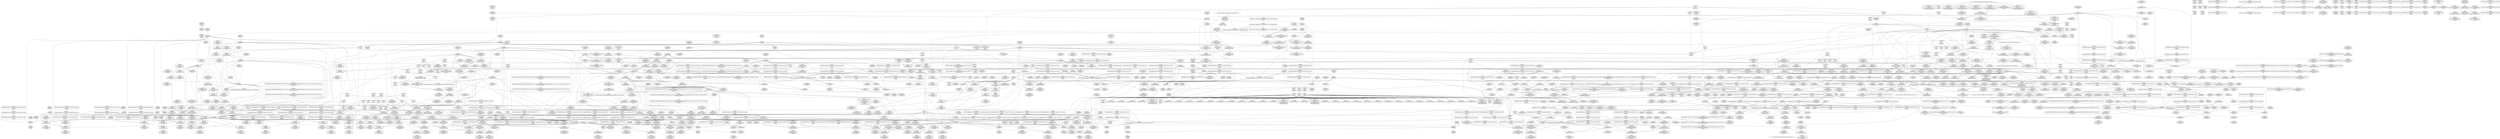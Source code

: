digraph {
	CE0x4db1630 [shape=record,shape=Mrecord,label="{CE0x4db1630|sock_has_perm:tmp5|security/selinux/hooks.c,3966|*SummSink*}"]
	CE0x4df82d0 [shape=record,shape=Mrecord,label="{CE0x4df82d0|i32_883|*Constant*|*SummSink*}"]
	CE0x4df8f60 [shape=record,shape=Mrecord,label="{CE0x4df8f60|i64*_getelementptr_inbounds_(_11_x_i64_,_11_x_i64_*___llvm_gcov_ctr127,_i64_0,_i64_9)|*Constant*|*SummSource*}"]
	CE0x4e11530 [shape=record,shape=Mrecord,label="{CE0x4e11530|rcu_read_unlock:tmp17|include/linux/rcupdate.h,933}"]
	CE0x4d95f70 [shape=record,shape=Mrecord,label="{CE0x4d95f70|i8_1|*Constant*|*SummSource*}"]
	CE0x4de03f0 [shape=record,shape=Mrecord,label="{CE0x4de03f0|__preempt_count_add:tmp4|./arch/x86/include/asm/preempt.h,72|*SummSink*}"]
	CE0x4dc5500 [shape=record,shape=Mrecord,label="{CE0x4dc5500|task_sid:tmp4|*LoadInst*|security/selinux/hooks.c,208|*SummSource*}"]
	CE0x4d718d0 [shape=record,shape=Mrecord,label="{CE0x4d718d0|sock_has_perm:ad|security/selinux/hooks.c, 3965}"]
	CE0x4df7020 [shape=record,shape=Mrecord,label="{CE0x4df7020|i64*_getelementptr_inbounds_(_11_x_i64_,_11_x_i64_*___llvm_gcov_ctr127,_i64_0,_i64_8)|*Constant*|*SummSource*}"]
	CE0x4dd77f0 [shape=record,shape=Mrecord,label="{CE0x4dd77f0|i8*_undef|*Constant*|*SummSink*}"]
	CE0x4d94fa0 [shape=record,shape=Mrecord,label="{CE0x4d94fa0|task_sid:tmp21|security/selinux/hooks.c,208}"]
	CE0x4d50a20 [shape=record,shape=Mrecord,label="{CE0x4d50a20|_ret_i32_%retval.0,_!dbg_!27728|security/selinux/avc.c,775|*SummSource*}"]
	CE0x4dd6220 [shape=record,shape=Mrecord,label="{CE0x4dd6220|__rcu_read_lock:tmp2}"]
	"CONST[source:0(mediator),value:0(static)][purpose:{operation}][SnkIdx:3]"
	CE0x4d9a4c0 [shape=record,shape=Mrecord,label="{CE0x4d9a4c0|task_sid:tmp23|security/selinux/hooks.c,208|*SummSink*}"]
	CE0x4dd5bb0 [shape=record,shape=Mrecord,label="{CE0x4dd5bb0|i64_ptrtoint_(i8*_blockaddress(_rcu_lock_acquire,_%__here)_to_i64)|*Constant*|*SummSink*}"]
	CE0x4dfa820 [shape=record,shape=Mrecord,label="{CE0x4dfa820|_call_void_lockdep_rcu_suspicious(i8*_getelementptr_inbounds_(_25_x_i8_,_25_x_i8_*_.str45,_i32_0,_i32_0),_i32_883,_i8*_getelementptr_inbounds_(_42_x_i8_,_42_x_i8_*_.str46,_i32_0,_i32_0))_#10,_!dbg_!27728|include/linux/rcupdate.h,882|*SummSink*}"]
	CE0x4de0380 [shape=record,shape=Mrecord,label="{CE0x4de0380|__preempt_count_add:tmp4|./arch/x86/include/asm/preempt.h,72|*SummSource*}"]
	CE0x4e486a0 [shape=record,shape=Mrecord,label="{CE0x4e486a0|i64*_getelementptr_inbounds_(_4_x_i64_,_4_x_i64_*___llvm_gcov_ctr128,_i64_0,_i64_0)|*Constant*|*SummSource*}"]
	CE0x4d94e80 [shape=record,shape=Mrecord,label="{CE0x4d94e80|task_sid:tmp20|security/selinux/hooks.c,208}"]
	CE0x4d95810 [shape=record,shape=Mrecord,label="{CE0x4d95810|task_sid:tmp18|security/selinux/hooks.c,208|*SummSource*}"]
	CE0x4dcbf60 [shape=record,shape=Mrecord,label="{CE0x4dcbf60|i64_6|*Constant*|*SummSink*}"]
	CE0x4d96840 [shape=record,shape=Mrecord,label="{CE0x4d96840|_call_void_lockdep_rcu_suspicious(i8*_getelementptr_inbounds_(_25_x_i8_,_25_x_i8_*_.str3,_i32_0,_i32_0),_i32_208,_i8*_getelementptr_inbounds_(_41_x_i8_,_41_x_i8_*_.str44,_i32_0,_i32_0))_#10,_!dbg_!27732|security/selinux/hooks.c,208|*SummSource*}"]
	CE0x4dbad50 [shape=record,shape=Mrecord,label="{CE0x4dbad50|_ret_void,_!dbg_!27735|include/linux/rcupdate.h,884}"]
	CE0x4e08130 [shape=record,shape=Mrecord,label="{CE0x4e08130|i64*_getelementptr_inbounds_(_4_x_i64_,_4_x_i64_*___llvm_gcov_ctr134,_i64_0,_i64_3)|*Constant*|*SummSink*}"]
	CE0x4dc1b40 [shape=record,shape=Mrecord,label="{CE0x4dc1b40|task_sid:tmp5|security/selinux/hooks.c,208|*SummSink*}"]
	CE0x4d37fd0 [shape=record,shape=Mrecord,label="{CE0x4d37fd0|sock_has_perm:tmp}"]
	CE0x4de1a00 [shape=record,shape=Mrecord,label="{CE0x4de1a00|i32_0|*Constant*}"]
	CE0x4d9e8f0 [shape=record,shape=Mrecord,label="{CE0x4d9e8f0|rcu_read_unlock:entry|*SummSink*}"]
	CE0x4d39510 [shape=record,shape=Mrecord,label="{CE0x4d39510|%struct.task_struct*_(%struct.task_struct**)*_asm_movq_%gs:$_1:P_,$0_,_r,im,_dirflag_,_fpsr_,_flags_}"]
	CE0x4d43cc0 [shape=record,shape=Mrecord,label="{CE0x4d43cc0|i32_59|*Constant*|*SummSource*}"]
	CE0x4dfb3f0 [shape=record,shape=Mrecord,label="{CE0x4dfb3f0|rcu_read_lock:tmp20|include/linux/rcupdate.h,882|*SummSink*}"]
	CE0x4e00970 [shape=record,shape=Mrecord,label="{CE0x4e00970|i64*_getelementptr_inbounds_(_4_x_i64_,_4_x_i64_*___llvm_gcov_ctr128,_i64_0,_i64_1)|*Constant*}"]
	CE0x4db1a20 [shape=record,shape=Mrecord,label="{CE0x4db1a20|i8_0|*Constant*|*SummSink*}"]
	CE0x4e07b60 [shape=record,shape=Mrecord,label="{CE0x4e07b60|__rcu_read_lock:tmp1|*SummSource*}"]
	CE0x4de8b10 [shape=record,shape=Mrecord,label="{CE0x4de8b10|rcu_read_lock:tmp6|include/linux/rcupdate.h,882|*SummSource*}"]
	CE0x4e4e360 [shape=record,shape=Mrecord,label="{CE0x4e4e360|__rcu_read_unlock:do.end|*SummSink*}"]
	CE0x4d95160 [shape=record,shape=Mrecord,label="{CE0x4d95160|task_sid:tmp20|security/selinux/hooks.c,208|*SummSink*}"]
	CE0x4dab240 [shape=record,shape=Mrecord,label="{CE0x4dab240|task_sid:entry|*SummSink*}"]
	CE0x4e51aa0 [shape=record,shape=Mrecord,label="{CE0x4e51aa0|_call_void_mcount()_#3}"]
	CE0x4d9bf90 [shape=record,shape=Mrecord,label="{CE0x4d9bf90|i64*_getelementptr_inbounds_(_13_x_i64_,_13_x_i64_*___llvm_gcov_ctr126,_i64_0,_i64_12)|*Constant*|*SummSink*}"]
	CE0x4e69810 [shape=record,shape=Mrecord,label="{CE0x4e69810|_call_void_mcount()_#3|*SummSource*}"]
	CE0x4dbea70 [shape=record,shape=Mrecord,label="{CE0x4dbea70|_call_void_mcount()_#3}"]
	CE0x4e03aa0 [shape=record,shape=Mrecord,label="{CE0x4e03aa0|rcu_read_unlock:tmp}"]
	CE0x4e4de80 [shape=record,shape=Mrecord,label="{CE0x4e4de80|i64*_getelementptr_inbounds_(_4_x_i64_,_4_x_i64_*___llvm_gcov_ctr133,_i64_0,_i64_3)|*Constant*|*SummSource*}"]
	CE0x4deb1b0 [shape=record,shape=Mrecord,label="{CE0x4deb1b0|_call_void___preempt_count_add(i32_1)_#10,_!dbg_!27711|include/linux/rcupdate.h,239}"]
	CE0x4db4150 [shape=record,shape=Mrecord,label="{CE0x4db4150|GLOBAL:rcu_read_lock.__warned|Global_var:rcu_read_lock.__warned}"]
	CE0x4dc5ce0 [shape=record,shape=Mrecord,label="{CE0x4dc5ce0|task_sid:if.then|*SummSource*}"]
	CE0x4e10370 [shape=record,shape=Mrecord,label="{CE0x4e10370|rcu_read_unlock:tmp20|include/linux/rcupdate.h,933|*SummSource*}"]
	CE0x4e0c070 [shape=record,shape=Mrecord,label="{CE0x4e0c070|rcu_read_unlock:land.lhs.true|*SummSource*}"]
	CE0x4e070f0 [shape=record,shape=Mrecord,label="{CE0x4e070f0|rcu_read_unlock:tobool|include/linux/rcupdate.h,933|*SummSource*}"]
	CE0x4d64330 [shape=record,shape=Mrecord,label="{CE0x4d64330|i64*_getelementptr_inbounds_(_11_x_i64_,_11_x_i64_*___llvm_gcov_ctr127,_i64_0,_i64_1)|*Constant*|*SummSource*}"]
	CE0x4da52c0 [shape=record,shape=Mrecord,label="{CE0x4da52c0|i32_(i32,_i32,_i16,_i32,_%struct.common_audit_data*)*_bitcast_(i32_(i32,_i32,_i16,_i32,_%struct.common_audit_data.495*)*_avc_has_perm_to_i32_(i32,_i32,_i16,_i32,_%struct.common_audit_data*)*)|*Constant*|*SummSink*}"]
	CE0x4e4efc0 [shape=record,shape=Mrecord,label="{CE0x4e4efc0|__rcu_read_lock:bb|*SummSource*}"]
	CE0x4d3f310 [shape=record,shape=Mrecord,label="{CE0x4d3f310|32:_%struct.sock*,_:_CRE_32,40_|*MultipleSource*|Function::selinux_socket_recvmsg&Arg::sock::|security/selinux/hooks.c,4221}"]
	CE0x4dacac0 [shape=record,shape=Mrecord,label="{CE0x4dacac0|i32_8|*Constant*}"]
	CE0x4d23fb0 [shape=record,shape=Mrecord,label="{CE0x4d23fb0|sock_has_perm:cleanup|*SummSource*}"]
	CE0x4dfd360 [shape=record,shape=Mrecord,label="{CE0x4dfd360|rcu_read_unlock:tmp16|include/linux/rcupdate.h,933}"]
	CE0x4e37030 [shape=record,shape=Mrecord,label="{CE0x4e37030|rcu_lock_release:__here|*SummSource*}"]
	CE0x4e4dfa0 [shape=record,shape=Mrecord,label="{CE0x4e4dfa0|rcu_lock_release:tmp6}"]
	CE0x4dbb930 [shape=record,shape=Mrecord,label="{CE0x4dbb930|task_sid:tmp9|security/selinux/hooks.c,208|*SummSink*}"]
	CE0x4ddb730 [shape=record,shape=Mrecord,label="{CE0x4ddb730|_call_void_mcount()_#3}"]
	CE0x4dbffd0 [shape=record,shape=Mrecord,label="{CE0x4dbffd0|rcu_read_lock:entry|*SummSource*}"]
	CE0x4dfe370 [shape=record,shape=Mrecord,label="{CE0x4dfe370|rcu_read_unlock:tmp14|include/linux/rcupdate.h,933|*SummSource*}"]
	CE0x4d3f4e0 [shape=record,shape=Mrecord,label="{CE0x4d3f4e0|_call_void_mcount()_#3|*SummSource*}"]
	CE0x4dab0f0 [shape=record,shape=Mrecord,label="{CE0x4dab0f0|task_sid:entry}"]
	CE0x4d6f8d0 [shape=record,shape=Mrecord,label="{CE0x4d6f8d0|i8_2|*Constant*|*SummSink*}"]
	CE0x4dbd890 [shape=record,shape=Mrecord,label="{CE0x4dbd890|cred_sid:tmp2}"]
	CE0x4e54cd0 [shape=record,shape=Mrecord,label="{CE0x4e54cd0|__preempt_count_add:tmp2|*SummSource*}"]
	CE0x4da9e60 [shape=record,shape=Mrecord,label="{CE0x4da9e60|8:_%struct.sock*,_:_SCME_45,46_}"]
	CE0x4d45590 [shape=record,shape=Mrecord,label="{CE0x4d45590|sock_has_perm:tmp9|security/selinux/hooks.c,3969|*SummSink*}"]
	CE0x4d635c0 [shape=record,shape=Mrecord,label="{CE0x4d635c0|i32_22|*Constant*|*SummSink*}"]
	CE0x4d98b00 [shape=record,shape=Mrecord,label="{CE0x4d98b00|i64*_getelementptr_inbounds_(_13_x_i64_,_13_x_i64_*___llvm_gcov_ctr126,_i64_0,_i64_8)|*Constant*|*SummSource*}"]
	CE0x4e047e0 [shape=record,shape=Mrecord,label="{CE0x4e047e0|rcu_read_unlock:tmp1|*SummSource*}"]
	CE0x4d40cf0 [shape=record,shape=Mrecord,label="{CE0x4d40cf0|rcu_read_unlock:tmp2|*SummSource*}"]
	CE0x4e4a210 [shape=record,shape=Mrecord,label="{CE0x4e4a210|void_(i32*,_i32,_i32*)*_asm_addl_$1,_%gs:$0_,_*m,ri,*m,_dirflag_,_fpsr_,_flags_}"]
	CE0x4de1c60 [shape=record,shape=Mrecord,label="{CE0x4de1c60|__preempt_count_sub:sub|./arch/x86/include/asm/preempt.h,77|*SummSource*}"]
	CE0x4de6650 [shape=record,shape=Mrecord,label="{CE0x4de6650|i64_3|*Constant*}"]
	CE0x4e48a80 [shape=record,shape=Mrecord,label="{CE0x4e48a80|i64*_getelementptr_inbounds_(_4_x_i64_,_4_x_i64_*___llvm_gcov_ctr133,_i64_0,_i64_2)|*Constant*}"]
	CE0x4e49950 [shape=record,shape=Mrecord,label="{CE0x4e49950|i64*_getelementptr_inbounds_(_4_x_i64_,_4_x_i64_*___llvm_gcov_ctr133,_i64_0,_i64_2)|*Constant*|*SummSink*}"]
	CE0x4dffd40 [shape=record,shape=Mrecord,label="{CE0x4dffd40|_call_void_asm_sideeffect_,_memory_,_dirflag_,_fpsr_,_flags_()_#3,_!dbg_!27714,_!srcloc_!27715|include/linux/rcupdate.h,239|*SummSink*}"]
	CE0x4d9fd40 [shape=record,shape=Mrecord,label="{CE0x4d9fd40|sock_has_perm:tmp11|security/selinux/hooks.c,3970|*SummSource*}"]
	CE0x4de8070 [shape=record,shape=Mrecord,label="{CE0x4de8070|rcu_read_lock:tmp5|include/linux/rcupdate.h,882|*SummSink*}"]
	CE0x4da7a30 [shape=record,shape=Mrecord,label="{CE0x4da7a30|i64*_getelementptr_inbounds_(_6_x_i64_,_6_x_i64_*___llvm_gcov_ctr327,_i64_0,_i64_3)|*Constant*|*SummSource*}"]
	CE0x4e48090 [shape=record,shape=Mrecord,label="{CE0x4e48090|_ret_void,_!dbg_!27720|./arch/x86/include/asm/preempt.h,78}"]
	CE0x4d67d50 [shape=record,shape=Mrecord,label="{CE0x4d67d50|sock_has_perm:sid|security/selinux/hooks.c,3969|*SummSink*}"]
	CE0x4dfcd90 [shape=record,shape=Mrecord,label="{CE0x4dfcd90|i64*_getelementptr_inbounds_(_2_x_i64_,_2_x_i64_*___llvm_gcov_ctr131,_i64_0,_i64_0)|*Constant*}"]
	CE0x4dc1220 [shape=record,shape=Mrecord,label="{CE0x4dc1220|task_sid:real_cred|security/selinux/hooks.c,208|*SummSink*}"]
	CE0x4de7c30 [shape=record,shape=Mrecord,label="{CE0x4de7c30|GLOBAL:__llvm_gcov_ctr127|Global_var:__llvm_gcov_ctr127}"]
	CE0x4d64740 [shape=record,shape=Mrecord,label="{CE0x4d64740|task_sid:tmp1}"]
	CE0x4d4e100 [shape=record,shape=Mrecord,label="{CE0x4d4e100|task_sid:do.end6}"]
	CE0x4d4dfa0 [shape=record,shape=Mrecord,label="{CE0x4d4dfa0|task_sid:do.body|*SummSource*}"]
	CE0x4daadd0 [shape=record,shape=Mrecord,label="{CE0x4daadd0|i64_56|*Constant*|*SummSink*}"]
	CE0x4d22300 [shape=record,shape=Mrecord,label="{CE0x4d22300|_call_void_rcu_read_lock()_#10,_!dbg_!27712|security/selinux/hooks.c,207|*SummSink*}"]
	CE0x4dd7940 [shape=record,shape=Mrecord,label="{CE0x4dd7940|rcu_lock_release:__here}"]
	CE0x4d38280 [shape=record,shape=Mrecord,label="{CE0x4d38280|%struct.task_struct*_(%struct.task_struct**)*_asm_movq_%gs:$_1:P_,$0_,_r,im,_dirflag_,_fpsr_,_flags_|*SummSource*}"]
	CE0x4d942b0 [shape=record,shape=Mrecord,label="{CE0x4d942b0|i8*_getelementptr_inbounds_(_41_x_i8_,_41_x_i8_*_.str44,_i32_0,_i32_0)|*Constant*|*SummSink*}"]
	CE0x4dbf640 [shape=record,shape=Mrecord,label="{CE0x4dbf640|task_sid:tobool1|security/selinux/hooks.c,208|*SummSource*}"]
	CE0x4d50750 [shape=record,shape=Mrecord,label="{CE0x4d50750|avc_has_perm:auditdata|Function::avc_has_perm&Arg::auditdata::|*SummSource*}"]
	CE0x4d4e010 [shape=record,shape=Mrecord,label="{CE0x4d4e010|task_sid:do.body|*SummSink*}"]
	CE0x4e54b90 [shape=record,shape=Mrecord,label="{CE0x4e54b90|_call_void_mcount()_#3|*SummSink*}"]
	CE0x4da0c80 [shape=record,shape=Mrecord,label="{CE0x4da0c80|i64*_getelementptr_inbounds_(_4_x_i64_,_4_x_i64_*___llvm_gcov_ctr128,_i64_0,_i64_1)|*Constant*|*SummSink*}"]
	CE0x4df3230 [shape=record,shape=Mrecord,label="{CE0x4df3230|__preempt_count_sub:do.body|*SummSink*}"]
	CE0x4dc07d0 [shape=record,shape=Mrecord,label="{CE0x4dc07d0|GLOBAL:__llvm_gcov_ctr126|Global_var:__llvm_gcov_ctr126|*SummSource*}"]
	CE0x4dc9020 [shape=record,shape=Mrecord,label="{CE0x4dc9020|_call_void___rcu_read_lock()_#10,_!dbg_!27710|include/linux/rcupdate.h,879|*SummSource*}"]
	CE0x4d3c5c0 [shape=record,shape=Mrecord,label="{CE0x4d3c5c0|selinux_socket_recvmsg:entry}"]
	CE0x4d97530 [shape=record,shape=Mrecord,label="{CE0x4d97530|i8*_getelementptr_inbounds_(_25_x_i8_,_25_x_i8_*_.str3,_i32_0,_i32_0)|*Constant*|*SummSink*}"]
	CE0x4d3fe20 [shape=record,shape=Mrecord,label="{CE0x4d3fe20|sock_has_perm:sk_security|security/selinux/hooks.c,3964|*SummSource*}"]
	CE0x4d9b0e0 [shape=record,shape=Mrecord,label="{CE0x4d9b0e0|task_sid:tmp26|security/selinux/hooks.c,208}"]
	CE0x4d43bf0 [shape=record,shape=Mrecord,label="{CE0x4d43bf0|i32_59|*Constant*}"]
	CE0x4dc7500 [shape=record,shape=Mrecord,label="{CE0x4dc7500|task_sid:land.lhs.true2|*SummSource*}"]
	CE0x4e48840 [shape=record,shape=Mrecord,label="{CE0x4e48840|__rcu_read_unlock:tmp|*SummSource*}"]
	CE0x4d9dd70 [shape=record,shape=Mrecord,label="{CE0x4d9dd70|_call_void_rcu_read_unlock()_#10,_!dbg_!27748|security/selinux/hooks.c,209|*SummSink*}"]
	CE0x4d1dad0 [shape=record,shape=Mrecord,label="{CE0x4d1dad0|selinux_socket_recvmsg:bb|*SummSource*}"]
	CE0x4d98fc0 [shape=record,shape=Mrecord,label="{CE0x4d98fc0|i64*_getelementptr_inbounds_(_13_x_i64_,_13_x_i64_*___llvm_gcov_ctr126,_i64_0,_i64_8)|*Constant*|*SummSink*}"]
	CE0x4e48320 [shape=record,shape=Mrecord,label="{CE0x4e48320|i64*_getelementptr_inbounds_(_4_x_i64_,_4_x_i64_*___llvm_gcov_ctr128,_i64_0,_i64_1)|*Constant*|*SummSource*}"]
	CE0x4dae5f0 [shape=record,shape=Mrecord,label="{CE0x4dae5f0|i64_2|*Constant*|*SummSource*}"]
	CE0x4d9e740 [shape=record,shape=Mrecord,label="{CE0x4d9e740|GLOBAL:rcu_read_unlock|*Constant*|*SummSink*}"]
	CE0x4da62a0 [shape=record,shape=Mrecord,label="{CE0x4da62a0|rcu_read_lock:tmp9|include/linux/rcupdate.h,882|*SummSink*}"]
	CE0x4d9dae0 [shape=record,shape=Mrecord,label="{CE0x4d9dae0|_ret_i32_%tmp6,_!dbg_!27716|security/selinux/hooks.c,197|*SummSource*}"]
	CE0x4e05a70 [shape=record,shape=Mrecord,label="{CE0x4e05a70|i64*_getelementptr_inbounds_(_11_x_i64_,_11_x_i64_*___llvm_gcov_ctr132,_i64_0,_i64_0)|*Constant*|*SummSource*}"]
	CE0x4d27c90 [shape=record,shape=Mrecord,label="{CE0x4d27c90|selinux_socket_recvmsg:tmp4|*LoadInst*|security/selinux/hooks.c,4221|*SummSink*}"]
	CE0x4dc6a80 [shape=record,shape=Mrecord,label="{CE0x4dc6a80|rcu_lock_acquire:bb}"]
	CE0x4de78c0 [shape=record,shape=Mrecord,label="{CE0x4de78c0|rcu_read_unlock:tobool|include/linux/rcupdate.h,933|*SummSink*}"]
	CE0x4dc6dd0 [shape=record,shape=Mrecord,label="{CE0x4dc6dd0|task_sid:call|security/selinux/hooks.c,208|*SummSource*}"]
	CE0x4e0fe30 [shape=record,shape=Mrecord,label="{CE0x4e0fe30|rcu_read_unlock:tmp19|include/linux/rcupdate.h,933}"]
	CE0x4dfbd50 [shape=record,shape=Mrecord,label="{CE0x4dfbd50|i64*_getelementptr_inbounds_(_11_x_i64_,_11_x_i64_*___llvm_gcov_ctr127,_i64_0,_i64_10)|*Constant*|*SummSource*}"]
	CE0x4de8390 [shape=record,shape=Mrecord,label="{CE0x4de8390|rcu_read_unlock:call|include/linux/rcupdate.h,933}"]
	CE0x4e852a0 [shape=record,shape=Mrecord,label="{CE0x4e852a0|__preempt_count_sub:do.end|*SummSink*}"]
	CE0x4d71270 [shape=record,shape=Mrecord,label="{CE0x4d71270|rcu_read_lock:tmp9|include/linux/rcupdate.h,882}"]
	CE0x4de9960 [shape=record,shape=Mrecord,label="{CE0x4de9960|rcu_lock_acquire:bb|*SummSink*}"]
	CE0x4da8c90 [shape=record,shape=Mrecord,label="{CE0x4da8c90|8:_%struct.sock*,_:_SCME_30,31_}"]
	CE0x4d4d340 [shape=record,shape=Mrecord,label="{CE0x4d4d340|_ret_void,_!dbg_!27717|include/linux/rcupdate.h,419}"]
	CE0x4dcd410 [shape=record,shape=Mrecord,label="{CE0x4dcd410|GLOBAL:rcu_lock_release|*Constant*|*SummSource*}"]
	CE0x4e060f0 [shape=record,shape=Mrecord,label="{CE0x4e060f0|rcu_read_unlock:tmp8|include/linux/rcupdate.h,933|*SummSink*}"]
	CE0x4dc1050 [shape=record,shape=Mrecord,label="{CE0x4dc1050|task_sid:real_cred|security/selinux/hooks.c,208}"]
	CE0x4d6d7b0 [shape=record,shape=Mrecord,label="{CE0x4d6d7b0|i8_2|*Constant*}"]
	CE0x4d70c40 [shape=record,shape=Mrecord,label="{CE0x4d70c40|rcu_read_lock:tobool1|include/linux/rcupdate.h,882|*SummSource*}"]
	CE0x4df3690 [shape=record,shape=Mrecord,label="{CE0x4df3690|rcu_read_lock:call3|include/linux/rcupdate.h,882}"]
	CE0x4da9020 [shape=record,shape=Mrecord,label="{CE0x4da9020|8:_%struct.sock*,_:_SCME_33,34_}"]
	CE0x4da7610 [shape=record,shape=Mrecord,label="{CE0x4da7610|8:_%struct.sock*,_:_SCME_8,16_|*MultipleSource*|security/selinux/hooks.c, 3966|security/selinux/hooks.c,3966|security/selinux/hooks.c,3966}"]
	CE0x4d678a0 [shape=record,shape=Mrecord,label="{CE0x4d678a0|sock_has_perm:bb}"]
	CE0x4e4e010 [shape=record,shape=Mrecord,label="{CE0x4e4e010|i64*_getelementptr_inbounds_(_4_x_i64_,_4_x_i64_*___llvm_gcov_ctr133,_i64_0,_i64_3)|*Constant*|*SummSink*}"]
	CE0x4da3980 [shape=record,shape=Mrecord,label="{CE0x4da3980|sock_has_perm:sid5|security/selinux/hooks.c,3976|*SummSource*}"]
	"CONST[source:1(input),value:2(dynamic)][purpose:{object}][SrcIdx:1]"
	CE0x6aebad0 [shape=record,shape=Mrecord,label="{CE0x6aebad0|sock_has_perm:entry|*SummSource*}"]
	CE0x4e54660 [shape=record,shape=Mrecord,label="{CE0x4e54660|GLOBAL:__preempt_count|Global_var:__preempt_count}"]
	CE0x4d9e180 [shape=record,shape=Mrecord,label="{CE0x4d9e180|_call_void_rcu_read_unlock()_#10,_!dbg_!27748|security/selinux/hooks.c,209|*SummSource*}"]
	CE0x4dc4db0 [shape=record,shape=Mrecord,label="{CE0x4dc4db0|rcu_read_lock:tmp8|include/linux/rcupdate.h,882}"]
	CE0x4de0090 [shape=record,shape=Mrecord,label="{CE0x4de0090|i64*_getelementptr_inbounds_(_4_x_i64_,_4_x_i64_*___llvm_gcov_ctr135,_i64_0,_i64_2)|*Constant*}"]
	CE0x4daaca0 [shape=record,shape=Mrecord,label="{CE0x4daaca0|i64_56|*Constant*|*SummSource*}"]
	CE0x4dbadf0 [shape=record,shape=Mrecord,label="{CE0x4dbadf0|_ret_void,_!dbg_!27735|include/linux/rcupdate.h,884|*SummSource*}"]
	CE0x4dd0f10 [shape=record,shape=Mrecord,label="{CE0x4dd0f10|rcu_lock_release:bb}"]
	CE0x4e4ccb0 [shape=record,shape=Mrecord,label="{CE0x4e4ccb0|GLOBAL:__preempt_count|Global_var:__preempt_count}"]
	CE0x4d26ac0 [shape=record,shape=Mrecord,label="{CE0x4d26ac0|sock_has_perm:tmp10|security/selinux/hooks.c,3969|*SummSink*}"]
	CE0x4daae90 [shape=record,shape=Mrecord,label="{CE0x4daae90|GLOBAL:task_sid|*Constant*|*SummSource*}"]
	CE0x4e089f0 [shape=record,shape=Mrecord,label="{CE0x4e089f0|rcu_read_unlock:tmp10|include/linux/rcupdate.h,933|*SummSink*}"]
	CE0x4da1450 [shape=record,shape=Mrecord,label="{CE0x4da1450|sock_has_perm:tmp17|security/selinux/hooks.c,3976|*SummSink*}"]
	CE0x4e48590 [shape=record,shape=Mrecord,label="{CE0x4e48590|__rcu_read_unlock:tmp}"]
	CE0x4de7ed0 [shape=record,shape=Mrecord,label="{CE0x4de7ed0|GLOBAL:__llvm_gcov_ctr127|Global_var:__llvm_gcov_ctr127|*SummSource*}"]
	CE0x4dc7670 [shape=record,shape=Mrecord,label="{CE0x4dc7670|task_sid:if.end}"]
	CE0x4d68b00 [shape=record,shape=Mrecord,label="{CE0x4d68b00|16:_i32,_24:_i16,_:_CRE_24,26_|*MultipleSource*|*LoadInst*|security/selinux/hooks.c,3964|security/selinux/hooks.c,3964|security/selinux/hooks.c,3969}"]
	CE0x4d40c80 [shape=record,shape=Mrecord,label="{CE0x4d40c80|rcu_read_unlock:tmp2}"]
	CE0x4e4aaa0 [shape=record,shape=Mrecord,label="{CE0x4e4aaa0|rcu_lock_acquire:tmp6|*SummSource*}"]
	CE0x4dbdfc0 [shape=record,shape=Mrecord,label="{CE0x4dbdfc0|rcu_lock_release:tmp1|*SummSource*}"]
	CE0x4daa0c0 [shape=record,shape=Mrecord,label="{CE0x4daa0c0|8:_%struct.sock*,_:_SCME_47,48_}"]
	CE0x4da6b90 [shape=record,shape=Mrecord,label="{CE0x4da6b90|rcu_read_lock:tmp11|include/linux/rcupdate.h,882|*SummSource*}"]
	CE0x4df4140 [shape=record,shape=Mrecord,label="{CE0x4df4140|rcu_read_unlock:tmp12|include/linux/rcupdate.h,933|*SummSource*}"]
	CE0x4e07900 [shape=record,shape=Mrecord,label="{CE0x4e07900|rcu_read_unlock:if.then}"]
	CE0x4d67980 [shape=record,shape=Mrecord,label="{CE0x4d67980|get_current:tmp4|./arch/x86/include/asm/current.h,14}"]
	CE0x4dc18f0 [shape=record,shape=Mrecord,label="{CE0x4dc18f0|i64_3|*Constant*|*SummSink*}"]
	CE0x4de7630 [shape=record,shape=Mrecord,label="{CE0x4de7630|rcu_lock_release:tmp2|*SummSink*}"]
	CE0x4da8860 [shape=record,shape=Mrecord,label="{CE0x4da8860|8:_%struct.sock*,_:_SCME_26,27_}"]
	CE0x4df3ac0 [shape=record,shape=Mrecord,label="{CE0x4df3ac0|rcu_read_lock:call3|include/linux/rcupdate.h,882|*SummSink*}"]
	CE0x4de75c0 [shape=record,shape=Mrecord,label="{CE0x4de75c0|rcu_lock_release:tmp2|*SummSource*}"]
	CE0x4e01f50 [shape=record,shape=Mrecord,label="{CE0x4e01f50|_call_void_lock_acquire(%struct.lockdep_map*_%map,_i32_0,_i32_0,_i32_2,_i32_0,_%struct.lockdep_map*_null,_i64_ptrtoint_(i8*_blockaddress(_rcu_lock_acquire,_%__here)_to_i64))_#10,_!dbg_!27716|include/linux/rcupdate.h,418|*SummSource*}"]
	CE0x4e11610 [shape=record,shape=Mrecord,label="{CE0x4e11610|rcu_read_unlock:tmp17|include/linux/rcupdate.h,933|*SummSink*}"]
	CE0x4e0ffc0 [shape=record,shape=Mrecord,label="{CE0x4e0ffc0|rcu_read_unlock:tmp19|include/linux/rcupdate.h,933|*SummSink*}"]
	CE0x4dc7400 [shape=record,shape=Mrecord,label="{CE0x4dc7400|task_sid:land.lhs.true2}"]
	CE0x4dbe490 [shape=record,shape=Mrecord,label="{CE0x4dbe490|task_sid:do.body5|*SummSink*}"]
	CE0x4dd18c0 [shape=record,shape=Mrecord,label="{CE0x4dd18c0|i64*_getelementptr_inbounds_(_4_x_i64_,_4_x_i64_*___llvm_gcov_ctr135,_i64_0,_i64_1)|*Constant*|*SummSink*}"]
	CE0x4d18890 [shape=record,shape=Mrecord,label="{CE0x4d18890|selinux_socket_recvmsg:sk|security/selinux/hooks.c,4221|*SummSink*}"]
	CE0x4d2d3a0 [shape=record,shape=Mrecord,label="{CE0x4d2d3a0|selinux_socket_recvmsg:tmp4|*LoadInst*|security/selinux/hooks.c,4221}"]
	CE0x4e3a060 [shape=record,shape=Mrecord,label="{CE0x4e3a060|GLOBAL:lock_acquire|*Constant*}"]
	CE0x4e49600 [shape=record,shape=Mrecord,label="{CE0x4e49600|i64*_getelementptr_inbounds_(_4_x_i64_,_4_x_i64_*___llvm_gcov_ctr134,_i64_0,_i64_2)|*Constant*|*SummSink*}"]
	CE0x4de8000 [shape=record,shape=Mrecord,label="{CE0x4de8000|rcu_read_lock:tmp5|include/linux/rcupdate.h,882|*SummSource*}"]
	CE0x4db1350 [shape=record,shape=Mrecord,label="{CE0x4db1350|sock_has_perm:tmp5|security/selinux/hooks.c,3966}"]
	CE0x4dcfa80 [shape=record,shape=Mrecord,label="{CE0x4dcfa80|__rcu_read_lock:tmp4|include/linux/rcupdate.h,239}"]
	CE0x4e129e0 [shape=record,shape=Mrecord,label="{CE0x4e129e0|i32_934|*Constant*}"]
	CE0x4de7070 [shape=record,shape=Mrecord,label="{CE0x4de7070|GLOBAL:rcu_read_unlock.__warned|Global_var:rcu_read_unlock.__warned|*SummSource*}"]
	CE0x4dae350 [shape=record,shape=Mrecord,label="{CE0x4dae350|sock_has_perm:cmp|security/selinux/hooks.c,3969|*SummSink*}"]
	CE0x4deac10 [shape=record,shape=Mrecord,label="{CE0x4deac10|rcu_read_unlock:tmp6|include/linux/rcupdate.h,933|*SummSink*}"]
	CE0x4d384f0 [shape=record,shape=Mrecord,label="{CE0x4d384f0|selinux_socket_recvmsg:call1|security/selinux/hooks.c,4221}"]
	CE0x4db00a0 [shape=record,shape=Mrecord,label="{CE0x4db00a0|sock_has_perm:tmp12|security/selinux/hooks.c,3970|*SummSource*}"]
	CE0x4dc15e0 [shape=record,shape=Mrecord,label="{CE0x4dc15e0|rcu_read_lock:tmp2|*SummSink*}"]
	CE0x4db3cb0 [shape=record,shape=Mrecord,label="{CE0x4db3cb0|rcu_read_lock:tmp7|include/linux/rcupdate.h,882}"]
	CE0x4e118a0 [shape=record,shape=Mrecord,label="{CE0x4e118a0|rcu_read_unlock:tmp18|include/linux/rcupdate.h,933}"]
	CE0x4dd5730 [shape=record,shape=Mrecord,label="{CE0x4dd5730|%struct.lockdep_map*_null|*Constant*|*SummSource*}"]
	CE0x4d24aa0 [shape=record,shape=Mrecord,label="{CE0x4d24aa0|COLLAPSED:_GCMRE_current_task_external_global_%struct.task_struct*:_elem_0:default:}"]
	CE0x4dcfaf0 [shape=record,shape=Mrecord,label="{CE0x4dcfaf0|__rcu_read_lock:tmp4|include/linux/rcupdate.h,239|*SummSource*}"]
	CE0x4d3db40 [shape=record,shape=Mrecord,label="{CE0x4d3db40|sock_has_perm:tmp8|security/selinux/hooks.c,3969|*SummSink*}"]
	CE0x4dc02d0 [shape=record,shape=Mrecord,label="{CE0x4dc02d0|rcu_read_lock:entry|*SummSink*}"]
	CE0x4ddbbe0 [shape=record,shape=Mrecord,label="{CE0x4ddbbe0|__rcu_read_lock:bb|*SummSink*}"]
	CE0x4da9150 [shape=record,shape=Mrecord,label="{CE0x4da9150|8:_%struct.sock*,_:_SCME_34,35_}"]
	CE0x4db6680 [shape=record,shape=Mrecord,label="{CE0x4db6680|rcu_read_lock:tmp1|*SummSource*}"]
	CE0x4e89f80 [shape=record,shape=Mrecord,label="{CE0x4e89f80|__preempt_count_sub:tmp7|./arch/x86/include/asm/preempt.h,78|*SummSink*}"]
	CE0x4df6be0 [shape=record,shape=Mrecord,label="{CE0x4df6be0|rcu_read_lock:tmp16|include/linux/rcupdate.h,882|*SummSink*}"]
	CE0x4d697c0 [shape=record,shape=Mrecord,label="{CE0x4d697c0|task_sid:tmp3|*SummSink*}"]
	CE0x4d989c0 [shape=record,shape=Mrecord,label="{CE0x4d989c0|task_sid:tmp17|security/selinux/hooks.c,208|*SummSource*}"]
	CE0x4e07430 [shape=record,shape=Mrecord,label="{CE0x4e07430|GLOBAL:__preempt_count_add|*Constant*|*SummSource*}"]
	CE0x4dbb1c0 [shape=record,shape=Mrecord,label="{CE0x4dbb1c0|i32_22|*Constant*}"]
	CE0x4d4c480 [shape=record,shape=Mrecord,label="{CE0x4d4c480|rcu_read_lock:tmp13|include/linux/rcupdate.h,882|*SummSink*}"]
	CE0x4e11040 [shape=record,shape=Mrecord,label="{CE0x4e11040|rcu_read_unlock:tmp21|include/linux/rcupdate.h,935|*SummSink*}"]
	CE0x4da5790 [shape=record,shape=Mrecord,label="{CE0x4da5790|avc_has_perm:entry|*SummSource*}"]
	CE0x4d3d990 [shape=record,shape=Mrecord,label="{CE0x4d3d990|_call_void_mcount()_#3|*SummSource*}"]
	CE0x4d64870 [shape=record,shape=Mrecord,label="{CE0x4d64870|task_sid:tmp1|*SummSource*}"]
	CE0x4d9c070 [shape=record,shape=Mrecord,label="{CE0x4d9c070|task_sid:tmp26|security/selinux/hooks.c,208|*SummSink*}"]
	CE0x4e47140 [shape=record,shape=Mrecord,label="{CE0x4e47140|i64*_getelementptr_inbounds_(_4_x_i64_,_4_x_i64_*___llvm_gcov_ctr129,_i64_0,_i64_3)|*Constant*|*SummSource*}"]
	CE0x4de9110 [shape=record,shape=Mrecord,label="{CE0x4de9110|GLOBAL:__llvm_gcov_ctr132|Global_var:__llvm_gcov_ctr132|*SummSource*}"]
	CE0x4d21570 [shape=record,shape=Mrecord,label="{CE0x4d21570|i64*_getelementptr_inbounds_(_13_x_i64_,_13_x_i64_*___llvm_gcov_ctr126,_i64_0,_i64_0)|*Constant*|*SummSink*}"]
	CE0x4dd0820 [shape=record,shape=Mrecord,label="{CE0x4dd0820|_call_void_asm_addl_$1,_%gs:$0_,_*m,ri,*m,_dirflag_,_fpsr_,_flags_(i32*___preempt_count,_i32_%val,_i32*___preempt_count)_#3,_!dbg_!27714,_!srcloc_!27717|./arch/x86/include/asm/preempt.h,72}"]
	CE0x4e021f0 [shape=record,shape=Mrecord,label="{CE0x4e021f0|i32_0|*Constant*}"]
	CE0x4d3de20 [shape=record,shape=Mrecord,label="{CE0x4d3de20|get_current:tmp3}"]
	CE0x4da3e90 [shape=record,shape=Mrecord,label="{CE0x4da3e90|sock_has_perm:sclass|security/selinux/hooks.c,3976|*SummSink*}"]
	CE0x4da4f90 [shape=record,shape=Mrecord,label="{CE0x4da4f90|i32_(i32,_i32,_i16,_i32,_%struct.common_audit_data*)*_bitcast_(i32_(i32,_i32,_i16,_i32,_%struct.common_audit_data.495*)*_avc_has_perm_to_i32_(i32,_i32,_i16,_i32,_%struct.common_audit_data*)*)|*Constant*}"]
	CE0x4e54820 [shape=record,shape=Mrecord,label="{CE0x4e54820|__rcu_read_unlock:tmp3|*SummSink*}"]
	CE0x4dc5720 [shape=record,shape=Mrecord,label="{CE0x4dc5720|rcu_read_unlock:do.end|*SummSink*}"]
	CE0x4e00c70 [shape=record,shape=Mrecord,label="{CE0x4e00c70|__rcu_read_unlock:tmp2|*SummSink*}"]
	CE0x4dc78e0 [shape=record,shape=Mrecord,label="{CE0x4dc78e0|cred_sid:tmp|*SummSink*}"]
	CE0x4e34020 [shape=record,shape=Mrecord,label="{CE0x4e34020|rcu_lock_release:tmp|*SummSource*}"]
	CE0x4d39d00 [shape=record,shape=Mrecord,label="{CE0x4d39d00|GLOBAL:sock_has_perm|*Constant*}"]
	CE0x4da75a0 [shape=record,shape=Mrecord,label="{CE0x4da75a0|8:_%struct.sock*,_:_SCME_0,4_|*MultipleSource*|security/selinux/hooks.c, 3966|security/selinux/hooks.c,3966|security/selinux/hooks.c,3966}"]
	CE0x4e89c00 [shape=record,shape=Mrecord,label="{CE0x4e89c00|__preempt_count_sub:tmp7|./arch/x86/include/asm/preempt.h,78}"]
	CE0x4e36d40 [shape=record,shape=Mrecord,label="{CE0x4e36d40|_call_void_asm_addl_$1,_%gs:$0_,_*m,ri,*m,_dirflag_,_fpsr_,_flags_(i32*___preempt_count,_i32_%val,_i32*___preempt_count)_#3,_!dbg_!27714,_!srcloc_!27717|./arch/x86/include/asm/preempt.h,72|*SummSource*}"]
	CE0x4d451c0 [shape=record,shape=Mrecord,label="{CE0x4d451c0|rcu_read_lock:tmp4|include/linux/rcupdate.h,882|*SummSource*}"]
	CE0x4db4c50 [shape=record,shape=Mrecord,label="{CE0x4db4c50|i64*_getelementptr_inbounds_(_6_x_i64_,_6_x_i64_*___llvm_gcov_ctr327,_i64_0,_i64_5)|*Constant*|*SummSource*}"]
	CE0x4d9d770 [shape=record,shape=Mrecord,label="{CE0x4d9d770|cred_sid:cred|Function::cred_sid&Arg::cred::|*SummSource*}"]
	CE0x4dbcfa0 [shape=record,shape=Mrecord,label="{CE0x4dbcfa0|rcu_read_lock:tmp|*SummSink*}"]
	CE0x4d68680 [shape=record,shape=Mrecord,label="{CE0x4d68680|sock_has_perm:cmp|security/selinux/hooks.c,3969}"]
	CE0x4e03760 [shape=record,shape=Mrecord,label="{CE0x4e03760|i64*_getelementptr_inbounds_(_11_x_i64_,_11_x_i64_*___llvm_gcov_ctr132,_i64_0,_i64_0)|*Constant*}"]
	CE0x4d204d0 [shape=record,shape=Mrecord,label="{CE0x4d204d0|_ret_%struct.task_struct*_%tmp4,_!dbg_!27714|./arch/x86/include/asm/current.h,14|*SummSink*}"]
	CE0x4da2900 [shape=record,shape=Mrecord,label="{CE0x4da2900|sock_has_perm:net3|security/selinux/hooks.c,3974}"]
	CE0x4dc2ad0 [shape=record,shape=Mrecord,label="{CE0x4dc2ad0|rcu_read_lock:land.lhs.true|*SummSource*}"]
	CE0x4d24a10 [shape=record,shape=Mrecord,label="{CE0x4d24a10|%struct.task_struct*_(%struct.task_struct**)*_asm_movq_%gs:$_1:P_,$0_,_r,im,_dirflag_,_fpsr_,_flags_|*SummSink*}"]
	CE0x4db6610 [shape=record,shape=Mrecord,label="{CE0x4db6610|rcu_read_lock:tmp1}"]
	CE0x4d34830 [shape=record,shape=Mrecord,label="{CE0x4d34830|i64*_getelementptr_inbounds_(_11_x_i64_,_11_x_i64_*___llvm_gcov_ctr127,_i64_0,_i64_0)|*Constant*}"]
	CE0x4dfd5a0 [shape=record,shape=Mrecord,label="{CE0x4dfd5a0|rcu_read_unlock:tmp16|include/linux/rcupdate.h,933|*SummSource*}"]
	CE0x4e0f700 [shape=record,shape=Mrecord,label="{CE0x4e0f700|i64*_getelementptr_inbounds_(_11_x_i64_,_11_x_i64_*___llvm_gcov_ctr132,_i64_0,_i64_9)|*Constant*}"]
	CE0x4d4d1d0 [shape=record,shape=Mrecord,label="{CE0x4d4d1d0|rcu_read_lock:tmp16|include/linux/rcupdate.h,882|*SummSource*}"]
	CE0x4e4eb60 [shape=record,shape=Mrecord,label="{CE0x4e4eb60|rcu_lock_acquire:indirectgoto}"]
	CE0x4d34910 [shape=record,shape=Mrecord,label="{CE0x4d34910|i64*_getelementptr_inbounds_(_11_x_i64_,_11_x_i64_*___llvm_gcov_ctr127,_i64_0,_i64_0)|*Constant*|*SummSource*}"]
	CE0x4d32700 [shape=record,shape=Mrecord,label="{CE0x4d32700|i64_4|*Constant*|*SummSource*}"]
	CE0x4d67810 [shape=record,shape=Mrecord,label="{CE0x4d67810|sock_has_perm:if.then|*SummSink*}"]
	CE0x4d3f8d0 [shape=record,shape=Mrecord,label="{CE0x4d3f8d0|i64*_getelementptr_inbounds_(_2_x_i64_,_2_x_i64_*___llvm_gcov_ctr362,_i64_0,_i64_1)|*Constant*|*SummSource*}"]
	CE0x4d95ea0 [shape=record,shape=Mrecord,label="{CE0x4d95ea0|task_sid:tmp19|security/selinux/hooks.c,208|*SummSink*}"]
	CE0x4e12200 [shape=record,shape=Mrecord,label="{CE0x4e12200|_call_void_lockdep_rcu_suspicious(i8*_getelementptr_inbounds_(_25_x_i8_,_25_x_i8_*_.str45,_i32_0,_i32_0),_i32_934,_i8*_getelementptr_inbounds_(_44_x_i8_,_44_x_i8_*_.str47,_i32_0,_i32_0))_#10,_!dbg_!27726|include/linux/rcupdate.h,933|*SummSink*}"]
	CE0x4d9d550 [shape=record,shape=Mrecord,label="{CE0x4d9d550|cred_sid:cred|Function::cred_sid&Arg::cred::}"]
	CE0x4d3c3e0 [shape=record,shape=Mrecord,label="{CE0x4d3c3e0|__rcu_read_lock:tmp5|include/linux/rcupdate.h,239|*SummSink*}"]
	CE0x4d44940 [shape=record,shape=Mrecord,label="{CE0x4d44940|rcu_read_lock:tmp|*SummSource*}"]
	CE0x4de93b0 [shape=record,shape=Mrecord,label="{CE0x4de93b0|rcu_read_unlock:tmp4|include/linux/rcupdate.h,933|*SummSource*}"]
	CE0x4dd0470 [shape=record,shape=Mrecord,label="{CE0x4dd0470|rcu_lock_acquire:tmp5|include/linux/rcupdate.h,418}"]
	CE0x4dd6050 [shape=record,shape=Mrecord,label="{CE0x4dd6050|i64_ptrtoint_(i8*_blockaddress(_rcu_lock_acquire,_%__here)_to_i64)|*Constant*|*SummSource*}"]
	CE0x4d440c0 [shape=record,shape=Mrecord,label="{CE0x4d440c0|task_sid:call3|security/selinux/hooks.c,208}"]
	CE0x4e47360 [shape=record,shape=Mrecord,label="{CE0x4e47360|_call_void_mcount()_#3|*SummSource*}"]
	CE0x4db0520 [shape=record,shape=Mrecord,label="{CE0x4db0520|i64*_getelementptr_inbounds_(_6_x_i64_,_6_x_i64_*___llvm_gcov_ctr327,_i64_0,_i64_4)|*Constant*}"]
	CE0x4e08b60 [shape=record,shape=Mrecord,label="{CE0x4e08b60|rcu_read_unlock:tmp11|include/linux/rcupdate.h,933}"]
	CE0x4ddf2e0 [shape=record,shape=Mrecord,label="{CE0x4ddf2e0|i64*_getelementptr_inbounds_(_4_x_i64_,_4_x_i64_*___llvm_gcov_ctr129,_i64_0,_i64_3)|*Constant*}"]
	CE0x4ddaf60 [shape=record,shape=Mrecord,label="{CE0x4ddaf60|rcu_lock_release:tmp7|*SummSink*}"]
	CE0x4d568a0 [shape=record,shape=Mrecord,label="{CE0x4d568a0|i32_1|*Constant*}"]
	CE0x4d676c0 [shape=record,shape=Mrecord,label="{CE0x4d676c0|rcu_read_lock:do.end|*SummSource*}"]
	CE0x4d4f930 [shape=record,shape=Mrecord,label="{CE0x4d4f930|avc_has_perm:tclass|Function::avc_has_perm&Arg::tclass::|*SummSource*}"]
	CE0x4d95cd0 [shape=record,shape=Mrecord,label="{CE0x4d95cd0|i8_1|*Constant*}"]
	CE0x4d64b50 [shape=record,shape=Mrecord,label="{CE0x4d64b50|sock_has_perm:if.end}"]
	CE0x4dea920 [shape=record,shape=Mrecord,label="{CE0x4dea920|rcu_read_unlock:tmp5|include/linux/rcupdate.h,933|*SummSink*}"]
	CE0x4da45d0 [shape=record,shape=Mrecord,label="{CE0x4da45d0|i32_4|*Constant*}"]
	CE0x4d2ba40 [shape=record,shape=Mrecord,label="{CE0x4d2ba40|i64*_getelementptr_inbounds_(_2_x_i64_,_2_x_i64_*___llvm_gcov_ctr98,_i64_0,_i64_1)|*Constant*|*SummSource*}"]
	CE0x4d5d660 [shape=record,shape=Mrecord,label="{CE0x4d5d660|_ret_i32_%retval.0,_!dbg_!27740|security/selinux/hooks.c,3977|*SummSink*}"]
	CE0x4daf050 [shape=record,shape=Mrecord,label="{CE0x4daf050|i64_0|*Constant*|*SummSource*}"]
	CE0x4d1f0e0 [shape=record,shape=Mrecord,label="{CE0x4d1f0e0|i32_5|*Constant*|*SummSink*}"]
	CE0x4dcbbb0 [shape=record,shape=Mrecord,label="{CE0x4dcbbb0|i64_6|*Constant*|*SummSource*}"]
	CE0x4dc8550 [shape=record,shape=Mrecord,label="{CE0x4dc8550|task_sid:tobool|security/selinux/hooks.c,208}"]
	CE0x4e339f0 [shape=record,shape=Mrecord,label="{CE0x4e339f0|__rcu_read_unlock:tmp1|*SummSink*}"]
	CE0x4e69910 [shape=record,shape=Mrecord,label="{CE0x4e69910|i64*_getelementptr_inbounds_(_4_x_i64_,_4_x_i64_*___llvm_gcov_ctr129,_i64_0,_i64_2)|*Constant*}"]
	CE0x4dc58c0 [shape=record,shape=Mrecord,label="{CE0x4dc58c0|rcu_read_unlock:if.end|*SummSource*}"]
	CE0x4e0ff50 [shape=record,shape=Mrecord,label="{CE0x4e0ff50|rcu_read_unlock:tmp19|include/linux/rcupdate.h,933|*SummSource*}"]
	CE0x4de47f0 [shape=record,shape=Mrecord,label="{CE0x4de47f0|GLOBAL:__llvm_gcov_ctr132|Global_var:__llvm_gcov_ctr132|*SummSink*}"]
	CE0x4d456e0 [shape=record,shape=Mrecord,label="{CE0x4d456e0|sock_has_perm:ad|security/selinux/hooks.c, 3965|*SummSink*}"]
	CE0x4da1f90 [shape=record,shape=Mrecord,label="{CE0x4da1f90|sock_has_perm:net1|security/selinux/hooks.c,3973|*SummSource*}"]
	CE0x4e36db0 [shape=record,shape=Mrecord,label="{CE0x4e36db0|_call_void_asm_addl_$1,_%gs:$0_,_*m,ri,*m,_dirflag_,_fpsr_,_flags_(i32*___preempt_count,_i32_%val,_i32*___preempt_count)_#3,_!dbg_!27714,_!srcloc_!27717|./arch/x86/include/asm/preempt.h,72|*SummSink*}"]
	CE0x4df3520 [shape=record,shape=Mrecord,label="{CE0x4df3520|rcu_read_lock:tmp12|include/linux/rcupdate.h,882|*SummSink*}"]
	CE0x4daa450 [shape=record,shape=Mrecord,label="{CE0x4daa450|8:_%struct.sock*,_:_SCME_50,51_}"]
	CE0x4d19110 [shape=record,shape=Mrecord,label="{CE0x4d19110|i64*_getelementptr_inbounds_(_2_x_i64_,_2_x_i64_*___llvm_gcov_ctr362,_i64_0,_i64_1)|*Constant*}"]
	CE0x4de7ad0 [shape=record,shape=Mrecord,label="{CE0x4de7ad0|GLOBAL:__llvm_gcov_ctr132|Global_var:__llvm_gcov_ctr132}"]
	CE0x4da2390 [shape=record,shape=Mrecord,label="{CE0x4da2390|sock_has_perm:u2|security/selinux/hooks.c,3974}"]
	CE0x4dd8580 [shape=record,shape=Mrecord,label="{CE0x4dd8580|__rcu_read_lock:tmp3|*SummSource*}"]
	CE0x4e6ad20 [shape=record,shape=Mrecord,label="{CE0x4e6ad20|i64*_getelementptr_inbounds_(_4_x_i64_,_4_x_i64_*___llvm_gcov_ctr135,_i64_0,_i64_3)|*Constant*|*SummSource*}"]
	CE0x4d202c0 [shape=record,shape=Mrecord,label="{CE0x4d202c0|COLLAPSED:_GCMRE___llvm_gcov_ctr362_internal_global_2_x_i64_zeroinitializer:_elem_0:default:}"]
	CE0x4db0c70 [shape=record,shape=Mrecord,label="{CE0x4db0c70|sock_has_perm:tmp13|security/selinux/hooks.c,3972|*SummSource*}"]
	CE0x4df3c30 [shape=record,shape=Mrecord,label="{CE0x4df3c30|i64_6|*Constant*}"]
	CE0x4d43fc0 [shape=record,shape=Mrecord,label="{CE0x4d43fc0|task_sid:tmp12|security/selinux/hooks.c,208|*SummSource*}"]
	CE0x4daa6b0 [shape=record,shape=Mrecord,label="{CE0x4daa6b0|8:_%struct.sock*,_:_SCME_52,53_}"]
	CE0x4d38a70 [shape=record,shape=Mrecord,label="{CE0x4d38a70|sock_has_perm:sk|Function::sock_has_perm&Arg::sk::|*SummSource*}"]
	CE0x4d6f720 [shape=record,shape=Mrecord,label="{CE0x4d6f720|i8_2|*Constant*|*SummSource*}"]
	CE0x4e02620 [shape=record,shape=Mrecord,label="{CE0x4e02620|rcu_read_unlock:tmp9|include/linux/rcupdate.h,933|*SummSource*}"]
	CE0x4e4ba90 [shape=record,shape=Mrecord,label="{CE0x4e4ba90|__preempt_count_add:val|Function::__preempt_count_add&Arg::val::|*SummSink*}"]
	CE0x4e10660 [shape=record,shape=Mrecord,label="{CE0x4e10660|rcu_read_unlock:tmp21|include/linux/rcupdate.h,935}"]
	CE0x4d976b0 [shape=record,shape=Mrecord,label="{CE0x4d976b0|task_sid:tmp14|security/selinux/hooks.c,208|*SummSink*}"]
	CE0x4e07010 [shape=record,shape=Mrecord,label="{CE0x4e07010|rcu_read_unlock:tobool|include/linux/rcupdate.h,933}"]
	CE0x4d99e50 [shape=record,shape=Mrecord,label="{CE0x4d99e50|task_sid:tmp22|security/selinux/hooks.c,208|*SummSink*}"]
	CE0x4d691a0 [shape=record,shape=Mrecord,label="{CE0x4d691a0|get_current:tmp1}"]
	CE0x4dfd6d0 [shape=record,shape=Mrecord,label="{CE0x4dfd6d0|rcu_read_unlock:tmp16|include/linux/rcupdate.h,933|*SummSink*}"]
	CE0x4d18150 [shape=record,shape=Mrecord,label="{CE0x4d18150|32:_%struct.sock*,_:_CRE_40,48_|*MultipleSource*|Function::selinux_socket_recvmsg&Arg::sock::|security/selinux/hooks.c,4221}"]
	CE0x4daff70 [shape=record,shape=Mrecord,label="{CE0x4daff70|sock_has_perm:tmp12|security/selinux/hooks.c,3970}"]
	CE0x4dbd3b0 [shape=record,shape=Mrecord,label="{CE0x4dbd3b0|i64_1|*Constant*}"]
	CE0x4df4270 [shape=record,shape=Mrecord,label="{CE0x4df4270|rcu_read_unlock:tmp12|include/linux/rcupdate.h,933|*SummSink*}"]
	CE0x4d9e880 [shape=record,shape=Mrecord,label="{CE0x4d9e880|rcu_read_unlock:entry|*SummSource*}"]
	CE0x4d939b0 [shape=record,shape=Mrecord,label="{CE0x4d939b0|i32_208|*Constant*|*SummSource*}"]
	CE0x4d9aa50 [shape=record,shape=Mrecord,label="{CE0x4d9aa50|task_sid:tmp25|security/selinux/hooks.c,208}"]
	CE0x4e4ab10 [shape=record,shape=Mrecord,label="{CE0x4e4ab10|rcu_lock_acquire:tmp6|*SummSink*}"]
	CE0x4dae430 [shape=record,shape=Mrecord,label="{CE0x4dae430|i64_2|*Constant*}"]
	"CONST[source:0(mediator),value:2(dynamic)][purpose:{subject}][SnkIdx:0]"
	CE0x4e47410 [shape=record,shape=Mrecord,label="{CE0x4e47410|__preempt_count_add:tmp}"]
	CE0x4dc43c0 [shape=record,shape=Mrecord,label="{CE0x4dc43c0|task_sid:tmp}"]
	CE0x4ddf470 [shape=record,shape=Mrecord,label="{CE0x4ddf470|i64*_getelementptr_inbounds_(_4_x_i64_,_4_x_i64_*___llvm_gcov_ctr129,_i64_0,_i64_3)|*Constant*|*SummSink*}"]
	CE0x4dc5bb0 [shape=record,shape=Mrecord,label="{CE0x4dc5bb0|task_sid:if.then}"]
	CE0x4d45020 [shape=record,shape=Mrecord,label="{CE0x4d45020|i64_0|*Constant*}"]
	CE0x4e33d10 [shape=record,shape=Mrecord,label="{CE0x4e33d10|i64*_getelementptr_inbounds_(_4_x_i64_,_4_x_i64_*___llvm_gcov_ctr133,_i64_0,_i64_0)|*Constant*|*SummSink*}"]
	CE0x4e37a50 [shape=record,shape=Mrecord,label="{CE0x4e37a50|i64*_getelementptr_inbounds_(_4_x_i64_,_4_x_i64_*___llvm_gcov_ctr135,_i64_0,_i64_0)|*Constant*|*SummSink*}"]
	CE0x4dbb590 [shape=record,shape=Mrecord,label="{CE0x4dbb590|0:_i8,_:_GCMR_task_sid.__warned_internal_global_i8_0,_section_.data.unlikely_,_align_1:_elem_0:default:}"]
	CE0x4e01b90 [shape=record,shape=Mrecord,label="{CE0x4e01b90|void_(i32*,_i32,_i32*)*_asm_addl_$1,_%gs:$0_,_*m,ri,*m,_dirflag_,_fpsr_,_flags_|*SummSource*}"]
	CE0x4dfcaa0 [shape=record,shape=Mrecord,label="{CE0x4dfcaa0|cred_sid:bb|*SummSource*}"]
	CE0x4d94190 [shape=record,shape=Mrecord,label="{CE0x4d94190|i8*_getelementptr_inbounds_(_41_x_i8_,_41_x_i8_*_.str44,_i32_0,_i32_0)|*Constant*}"]
	CE0x4e4c390 [shape=record,shape=Mrecord,label="{CE0x4e4c390|i64*_getelementptr_inbounds_(_4_x_i64_,_4_x_i64_*___llvm_gcov_ctr128,_i64_0,_i64_2)|*Constant*}"]
	CE0x4e133e0 [shape=record,shape=Mrecord,label="{CE0x4e133e0|i8*_getelementptr_inbounds_(_44_x_i8_,_44_x_i8_*_.str47,_i32_0,_i32_0)|*Constant*|*SummSource*}"]
	CE0x4e8abb0 [shape=record,shape=Mrecord,label="{CE0x4e8abb0|i64*_getelementptr_inbounds_(_4_x_i64_,_4_x_i64_*___llvm_gcov_ctr129,_i64_0,_i64_2)|*Constant*|*SummSource*}"]
	CE0x4db5530 [shape=record,shape=Mrecord,label="{CE0x4db5530|sock_has_perm:tmp19|security/selinux/hooks.c,3977}"]
	CE0x4d29ec0 [shape=record,shape=Mrecord,label="{CE0x4d29ec0|selinux_socket_recvmsg:tmp2}"]
	CE0x4dfa4f0 [shape=record,shape=Mrecord,label="{CE0x4dfa4f0|i8*_getelementptr_inbounds_(_25_x_i8_,_25_x_i8_*_.str45,_i32_0,_i32_0)|*Constant*|*SummSink*}"]
	CE0x4ddb060 [shape=record,shape=Mrecord,label="{CE0x4ddb060|i8*_undef|*Constant*}"]
	CE0x4d4d730 [shape=record,shape=Mrecord,label="{CE0x4d4d730|i32_77|*Constant*|*SummSource*}"]
	CE0x4d93810 [shape=record,shape=Mrecord,label="{CE0x4d93810|i32_208|*Constant*}"]
	CE0x4dc30e0 [shape=record,shape=Mrecord,label="{CE0x4dc30e0|task_sid:tmp8|security/selinux/hooks.c,208|*SummSource*}"]
	CE0x4dd81d0 [shape=record,shape=Mrecord,label="{CE0x4dd81d0|rcu_lock_acquire:indirectgoto|*SummSource*}"]
	CE0x4df3940 [shape=record,shape=Mrecord,label="{CE0x4df3940|rcu_read_lock:call3|include/linux/rcupdate.h,882|*SummSource*}"]
	CE0x4d94720 [shape=record,shape=Mrecord,label="{CE0x4d94720|i64*_getelementptr_inbounds_(_13_x_i64_,_13_x_i64_*___llvm_gcov_ctr126,_i64_0,_i64_9)|*Constant*}"]
	CE0x4e07af0 [shape=record,shape=Mrecord,label="{CE0x4e07af0|__rcu_read_lock:tmp1}"]
	CE0x4dc7340 [shape=record,shape=Mrecord,label="{CE0x4dc7340|task_sid:do.end|*SummSink*}"]
	CE0x4dad240 [shape=record,shape=Mrecord,label="{CE0x4dad240|i32_2|*Constant*}"]
	CE0x4e0bf90 [shape=record,shape=Mrecord,label="{CE0x4e0bf90|rcu_read_unlock:bb|*SummSink*}"]
	CE0x4e6dc40 [shape=record,shape=Mrecord,label="{CE0x4e6dc40|__preempt_count_sub:tmp2|*SummSink*}"]
	CE0x4e0f110 [shape=record,shape=Mrecord,label="{CE0x4e0f110|i64*_getelementptr_inbounds_(_11_x_i64_,_11_x_i64_*___llvm_gcov_ctr132,_i64_0,_i64_8)|*Constant*|*SummSink*}"]
	CE0x4dc17c0 [shape=record,shape=Mrecord,label="{CE0x4dc17c0|i64_0|*Constant*}"]
	CE0x4d453e0 [shape=record,shape=Mrecord,label="{CE0x4d453e0|sock_has_perm:tmp1}"]
	CE0x4d9fdb0 [shape=record,shape=Mrecord,label="{CE0x4d9fdb0|sock_has_perm:tmp11|security/selinux/hooks.c,3970|*SummSink*}"]
	CE0x4e48600 [shape=record,shape=Mrecord,label="{CE0x4e48600|COLLAPSED:_GCMRE___llvm_gcov_ctr134_internal_global_4_x_i64_zeroinitializer:_elem_0:default:}"]
	CE0x4dc19c0 [shape=record,shape=Mrecord,label="{CE0x4dc19c0|task_sid:tmp5|security/selinux/hooks.c,208}"]
	CE0x4ddc760 [shape=record,shape=Mrecord,label="{CE0x4ddc760|__preempt_count_add:tmp3|*SummSink*}"]
	CE0x4e6a7e0 [shape=record,shape=Mrecord,label="{CE0x4e6a7e0|i64_1|*Constant*}"]
	CE0x4dcf770 [shape=record,shape=Mrecord,label="{CE0x4dcf770|__rcu_read_lock:do.body}"]
	CE0x4de5050 [shape=record,shape=Mrecord,label="{CE0x4de5050|rcu_read_unlock:bb|*SummSource*}"]
	CE0x4ddc430 [shape=record,shape=Mrecord,label="{CE0x4ddc430|__rcu_read_unlock:tmp5|include/linux/rcupdate.h,244|*SummSource*}"]
	CE0x4dbd900 [shape=record,shape=Mrecord,label="{CE0x4dbd900|cred_sid:tmp2|*SummSource*}"]
	CE0x4d1e750 [shape=record,shape=Mrecord,label="{CE0x4d1e750|32:_%struct.sock*,_:_CRE_0,4_|*MultipleSource*|Function::selinux_socket_recvmsg&Arg::sock::|security/selinux/hooks.c,4221}"]
	CE0x4d1ff50 [shape=record,shape=Mrecord,label="{CE0x4d1ff50|selinux_socket_recvmsg:tmp}"]
	CE0x4de6870 [shape=record,shape=Mrecord,label="{CE0x4de6870|cred_sid:tmp6|security/selinux/hooks.c,197|*SummSink*}"]
	CE0x4d3e4a0 [shape=record,shape=Mrecord,label="{CE0x4d3e4a0|COLLAPSED:_GCMRE___llvm_gcov_ctr327_internal_global_6_x_i64_zeroinitializer:_elem_0:default:}"]
	CE0x4d38c80 [shape=record,shape=Mrecord,label="{CE0x4d38c80|selinux_socket_recvmsg:call|security/selinux/hooks.c,4221}"]
	CE0x4d189f0 [shape=record,shape=Mrecord,label="{CE0x4d189f0|i32_5|*Constant*}"]
	CE0x4de53f0 [shape=record,shape=Mrecord,label="{CE0x4de53f0|rcu_read_lock:land.lhs.true2}"]
	CE0x4e07300 [shape=record,shape=Mrecord,label="{CE0x4e07300|GLOBAL:__preempt_count_add|*Constant*}"]
	CE0x4dc6370 [shape=record,shape=Mrecord,label="{CE0x4dc6370|rcu_read_unlock:tmp|*SummSource*}"]
	CE0x4df8a70 [shape=record,shape=Mrecord,label="{CE0x4df8a70|i8*_getelementptr_inbounds_(_42_x_i8_,_42_x_i8_*_.str46,_i32_0,_i32_0)|*Constant*|*SummSource*}"]
	CE0x4da94e0 [shape=record,shape=Mrecord,label="{CE0x4da94e0|8:_%struct.sock*,_:_SCME_37,38_}"]
	CE0x4d97430 [shape=record,shape=Mrecord,label="{CE0x4d97430|i8*_getelementptr_inbounds_(_25_x_i8_,_25_x_i8_*_.str3,_i32_0,_i32_0)|*Constant*|*SummSource*}"]
	CE0x4e4b980 [shape=record,shape=Mrecord,label="{CE0x4e4b980|__preempt_count_add:val|Function::__preempt_count_add&Arg::val::}"]
	CE0x4e03e20 [shape=record,shape=Mrecord,label="{CE0x4e03e20|rcu_lock_acquire:tmp4|include/linux/rcupdate.h,418|*SummSink*}"]
	CE0x4e3e330 [shape=record,shape=Mrecord,label="{CE0x4e3e330|__preempt_count_add:tmp1|*SummSink*}"]
	CE0x4e002c0 [shape=record,shape=Mrecord,label="{CE0x4e002c0|rcu_read_unlock:tmp13|include/linux/rcupdate.h,933}"]
	CE0x4d25f10 [shape=record,shape=Mrecord,label="{CE0x4d25f10|get_current:tmp4|./arch/x86/include/asm/current.h,14|*SummSink*}"]
	CE0x4dfdcc0 [shape=record,shape=Mrecord,label="{CE0x4dfdcc0|GLOBAL:__preempt_count_sub|*Constant*}"]
	CE0x4dd52e0 [shape=record,shape=Mrecord,label="{CE0x4dd52e0|%struct.lockdep_map*_null|*Constant*}"]
	CE0x4d94790 [shape=record,shape=Mrecord,label="{CE0x4d94790|i64*_getelementptr_inbounds_(_13_x_i64_,_13_x_i64_*___llvm_gcov_ctr126,_i64_0,_i64_9)|*Constant*|*SummSource*}"]
	CE0x4de85d0 [shape=record,shape=Mrecord,label="{CE0x4de85d0|rcu_lock_acquire:tmp2|*SummSource*}"]
	CE0x4dca9f0 [shape=record,shape=Mrecord,label="{CE0x4dca9f0|task_sid:tmp13|security/selinux/hooks.c,208}"]
	CE0x4e06320 [shape=record,shape=Mrecord,label="{CE0x4e06320|rcu_read_unlock:tobool1|include/linux/rcupdate.h,933}"]
	CE0x4d185e0 [shape=record,shape=Mrecord,label="{CE0x4d185e0|selinux_socket_recvmsg:call|security/selinux/hooks.c,4221|*SummSink*}"]
	CE0x4d22b50 [shape=record,shape=Mrecord,label="{CE0x4d22b50|i32_0|*Constant*|*SummSource*}"]
	CE0x4e6ae80 [shape=record,shape=Mrecord,label="{CE0x4e6ae80|__preempt_count_sub:tmp6|./arch/x86/include/asm/preempt.h,78}"]
	CE0x4e06d10 [shape=record,shape=Mrecord,label="{CE0x4e06d10|_ret_void,_!dbg_!27719|./arch/x86/include/asm/preempt.h,73|*SummSink*}"]
	CE0x4df9a10 [shape=record,shape=Mrecord,label="{CE0x4df9a10|rcu_read_lock:tmp18|include/linux/rcupdate.h,882}"]
	CE0x4e35e80 [shape=record,shape=Mrecord,label="{CE0x4e35e80|GLOBAL:lock_release|*Constant*|*SummSink*}"]
	CE0x4ddff80 [shape=record,shape=Mrecord,label="{CE0x4ddff80|_call_void_mcount()_#3|*SummSink*}"]
	CE0x4e4b1e0 [shape=record,shape=Mrecord,label="{CE0x4e4b1e0|__rcu_read_lock:tmp2|*SummSource*}"]
	CE0x4ddce50 [shape=record,shape=Mrecord,label="{CE0x4ddce50|__preempt_count_add:tmp6|./arch/x86/include/asm/preempt.h,73}"]
	CE0x4daec20 [shape=record,shape=Mrecord,label="{CE0x4daec20|GLOBAL:__llvm_gcov_ctr327|Global_var:__llvm_gcov_ctr327}"]
	CE0x4da6e80 [shape=record,shape=Mrecord,label="{CE0x4da6e80|rcu_read_lock:tmp12|include/linux/rcupdate.h,882}"]
	CE0x4d68000 [shape=record,shape=Mrecord,label="{CE0x4d68000|sock_has_perm:sid|security/selinux/hooks.c,3969|*SummSource*}"]
	CE0x4dfaf20 [shape=record,shape=Mrecord,label="{CE0x4dfaf20|rcu_read_lock:tmp19|include/linux/rcupdate.h,882|*SummSink*}"]
	CE0x4d1b690 [shape=record,shape=Mrecord,label="{CE0x4d1b690|32:_%struct.sock*,_:_CRE_16,24_|*MultipleSource*|Function::selinux_socket_recvmsg&Arg::sock::|security/selinux/hooks.c,4221}"]
	CE0x4e13370 [shape=record,shape=Mrecord,label="{CE0x4e13370|i8*_getelementptr_inbounds_(_44_x_i8_,_44_x_i8_*_.str47,_i32_0,_i32_0)|*Constant*}"]
	CE0x4da42c0 [shape=record,shape=Mrecord,label="{CE0x4da42c0|sock_has_perm:tmp16|security/selinux/hooks.c,3976}"]
	CE0x4d38080 [shape=record,shape=Mrecord,label="{CE0x4d38080|get_current:tmp}"]
	CE0x4dcf220 [shape=record,shape=Mrecord,label="{CE0x4dcf220|GLOBAL:rcu_lock_release|*Constant*}"]
	CE0x4dbc0a0 [shape=record,shape=Mrecord,label="{CE0x4dbc0a0|_call_void_rcu_lock_acquire(%struct.lockdep_map*_rcu_lock_map)_#10,_!dbg_!27711|include/linux/rcupdate.h,881}"]
	CE0x4dd10d0 [shape=record,shape=Mrecord,label="{CE0x4dd10d0|rcu_lock_release:bb|*SummSink*}"]
	CE0x4daf1d0 [shape=record,shape=Mrecord,label="{CE0x4daf1d0|sock_has_perm:tmp9|security/selinux/hooks.c,3969}"]
	CE0x4e69b30 [shape=record,shape=Mrecord,label="{CE0x4e69b30|i64*_getelementptr_inbounds_(_4_x_i64_,_4_x_i64_*___llvm_gcov_ctr134,_i64_0,_i64_0)|*Constant*}"]
	CE0x4e52140 [shape=record,shape=Mrecord,label="{CE0x4e52140|__rcu_read_unlock:tmp3}"]
	CE0x4dc3420 [shape=record,shape=Mrecord,label="{CE0x4dc3420|i64*_getelementptr_inbounds_(_11_x_i64_,_11_x_i64_*___llvm_gcov_ctr132,_i64_0,_i64_1)|*Constant*}"]
	CE0x4d93b40 [shape=record,shape=Mrecord,label="{CE0x4d93b40|i32_208|*Constant*|*SummSink*}"]
	CE0x4dcf3a0 [shape=record,shape=Mrecord,label="{CE0x4dcf3a0|_ret_void,_!dbg_!27717|include/linux/rcupdate.h,245|*SummSink*}"]
	CE0x4d9d2e0 [shape=record,shape=Mrecord,label="{CE0x4d9d2e0|cred_sid:entry|*SummSource*}"]
	CE0x4ddc240 [shape=record,shape=Mrecord,label="{CE0x4ddc240|_call_void_asm_sideeffect_,_memory_,_dirflag_,_fpsr_,_flags_()_#3,_!dbg_!27711,_!srcloc_!27714|include/linux/rcupdate.h,244}"]
	CE0x4dacb80 [shape=record,shape=Mrecord,label="{CE0x4dacb80|i32_8|*Constant*|*SummSource*}"]
	CE0x4d2f6d0 [shape=record,shape=Mrecord,label="{CE0x4d2f6d0|_call_void_lock_release(%struct.lockdep_map*_%map,_i32_1,_i64_ptrtoint_(i8*_blockaddress(_rcu_lock_release,_%__here)_to_i64))_#10,_!dbg_!27716|include/linux/rcupdate.h,423|*SummSink*}"]
	CE0x4da9f90 [shape=record,shape=Mrecord,label="{CE0x4da9f90|8:_%struct.sock*,_:_SCME_46,47_}"]
	CE0x4d2b880 [shape=record,shape=Mrecord,label="{CE0x4d2b880|i64*_getelementptr_inbounds_(_2_x_i64_,_2_x_i64_*___llvm_gcov_ctr98,_i64_0,_i64_1)|*Constant*|*SummSink*}"]
	CE0x4d44860 [shape=record,shape=Mrecord,label="{CE0x4d44860|rcu_read_lock:tmp}"]
	CE0x4d4f600 [shape=record,shape=Mrecord,label="{CE0x4d4f600|8:_%struct.sock*,_:_SCME_16,18_|*MultipleSource*|security/selinux/hooks.c, 3966|security/selinux/hooks.c,3966|security/selinux/hooks.c,3966}"]
	CE0x4d2f530 [shape=record,shape=Mrecord,label="{CE0x4d2f530|_call_void_lock_release(%struct.lockdep_map*_%map,_i32_1,_i64_ptrtoint_(i8*_blockaddress(_rcu_lock_release,_%__here)_to_i64))_#10,_!dbg_!27716|include/linux/rcupdate.h,423}"]
	CE0x4d9c7b0 [shape=record,shape=Mrecord,label="{CE0x4d9c7b0|GLOBAL:cred_sid|*Constant*}"]
	CE0x4ddeae0 [shape=record,shape=Mrecord,label="{CE0x4ddeae0|__preempt_count_sub:val|Function::__preempt_count_sub&Arg::val::|*SummSource*}"]
	CE0x4d44eb0 [shape=record,shape=Mrecord,label="{CE0x4d44eb0|rcu_read_lock:tmp4|include/linux/rcupdate.h,882}"]
	CE0x4dd2fe0 [shape=record,shape=Mrecord,label="{CE0x4dd2fe0|__preempt_count_sub:tmp}"]
	CE0x4de9ad0 [shape=record,shape=Mrecord,label="{CE0x4de9ad0|rcu_lock_acquire:__here}"]
	"CONST[source:0(mediator),value:0(static)][purpose:{operation}][SrcIdx:2]"
	CE0x4d9d210 [shape=record,shape=Mrecord,label="{CE0x4d9d210|cred_sid:entry}"]
	CE0x4d96f90 [shape=record,shape=Mrecord,label="{CE0x4d96f90|GLOBAL:lockdep_rcu_suspicious|*Constant*}"]
	CE0x4dfb270 [shape=record,shape=Mrecord,label="{CE0x4dfb270|rcu_read_lock:tmp20|include/linux/rcupdate.h,882|*SummSource*}"]
	CE0x4d4d020 [shape=record,shape=Mrecord,label="{CE0x4d4d020|rcu_read_lock:tmp16|include/linux/rcupdate.h,882}"]
	CE0x4d63520 [shape=record,shape=Mrecord,label="{CE0x4d63520|i32_22|*Constant*|*SummSource*}"]
	CE0x4df2a10 [shape=record,shape=Mrecord,label="{CE0x4df2a10|__preempt_count_add:bb|*SummSink*}"]
	CE0x4dab010 [shape=record,shape=Mrecord,label="{CE0x4dab010|GLOBAL:task_sid|*Constant*|*SummSink*}"]
	CE0x4e4b8b0 [shape=record,shape=Mrecord,label="{CE0x4e4b8b0|_ret_void,_!dbg_!27719|./arch/x86/include/asm/preempt.h,73}"]
	CE0x4d6cf30 [shape=record,shape=Mrecord,label="{CE0x4d6cf30|sock_has_perm:type|security/selinux/hooks.c,3972}"]
	CE0x4ddbc50 [shape=record,shape=Mrecord,label="{CE0x4ddbc50|i64*_getelementptr_inbounds_(_4_x_i64_,_4_x_i64_*___llvm_gcov_ctr128,_i64_0,_i64_0)|*Constant*}"]
	CE0x4deae80 [shape=record,shape=Mrecord,label="{CE0x4deae80|rcu_lock_acquire:entry|*SummSource*}"]
	CE0x4deba50 [shape=record,shape=Mrecord,label="{CE0x4deba50|i64*_getelementptr_inbounds_(_4_x_i64_,_4_x_i64_*___llvm_gcov_ctr128,_i64_0,_i64_2)|*Constant*|*SummSink*}"]
	CE0x4de9640 [shape=record,shape=Mrecord,label="{CE0x4de9640|rcu_lock_acquire:tmp3|*SummSink*}"]
	CE0x4e6a6e0 [shape=record,shape=Mrecord,label="{CE0x4e6a6e0|i64*_getelementptr_inbounds_(_4_x_i64_,_4_x_i64_*___llvm_gcov_ctr129,_i64_0,_i64_0)|*Constant*|*SummSource*}"]
	CE0x4d20df0 [shape=record,shape=Mrecord,label="{CE0x4d20df0|i64*_getelementptr_inbounds_(_2_x_i64_,_2_x_i64_*___llvm_gcov_ctr98,_i64_0,_i64_0)|*Constant*|*SummSource*}"]
	CE0x4daf0c0 [shape=record,shape=Mrecord,label="{CE0x4daf0c0|i64_0|*Constant*|*SummSink*}"]
	CE0x4e4ca60 [shape=record,shape=Mrecord,label="{CE0x4e4ca60|rcu_lock_release:indirectgoto|*SummSource*}"]
	CE0x4da7030 [shape=record,shape=Mrecord,label="{CE0x4da7030|rcu_read_lock:tmp12|include/linux/rcupdate.h,882|*SummSource*}"]
	CE0x4dc6300 [shape=record,shape=Mrecord,label="{CE0x4dc6300|COLLAPSED:_GCMRE___llvm_gcov_ctr132_internal_global_11_x_i64_zeroinitializer:_elem_0:default:}"]
	CE0x4df9de0 [shape=record,shape=Mrecord,label="{CE0x4df9de0|rcu_read_lock:tmp18|include/linux/rcupdate.h,882|*SummSink*}"]
	CE0x4d4db50 [shape=record,shape=Mrecord,label="{CE0x4d4db50|rcu_lock_acquire:map|Function::rcu_lock_acquire&Arg::map::|*SummSource*}"]
	CE0x4da7760 [shape=record,shape=Mrecord,label="{CE0x4da7760|i64*_getelementptr_inbounds_(_6_x_i64_,_6_x_i64_*___llvm_gcov_ctr327,_i64_0,_i64_3)|*Constant*}"]
	CE0x4dc0da0 [shape=record,shape=Mrecord,label="{CE0x4dc0da0|i64*_getelementptr_inbounds_(_4_x_i64_,_4_x_i64_*___llvm_gcov_ctr128,_i64_0,_i64_3)|*Constant*|*SummSink*}"]
	CE0x4e10fd0 [shape=record,shape=Mrecord,label="{CE0x4e10fd0|i64*_getelementptr_inbounds_(_11_x_i64_,_11_x_i64_*___llvm_gcov_ctr132,_i64_0,_i64_10)|*Constant*|*SummSink*}"]
	CE0x4da4330 [shape=record,shape=Mrecord,label="{CE0x4da4330|sock_has_perm:tmp16|security/selinux/hooks.c,3976|*SummSource*}"]
	CE0x4db4800 [shape=record,shape=Mrecord,label="{CE0x4db4800|sock_has_perm:retval.0|*SummSource*}"]
	CE0x4dcfb60 [shape=record,shape=Mrecord,label="{CE0x4dcfb60|__rcu_read_lock:tmp4|include/linux/rcupdate.h,239|*SummSink*}"]
	CE0x4dbec10 [shape=record,shape=Mrecord,label="{CE0x4dbec10|i32_0|*Constant*}"]
	CE0x4d32b10 [shape=record,shape=Mrecord,label="{CE0x4d32b10|i64_5|*Constant*|*SummSource*}"]
	CE0x4d44640 [shape=record,shape=Mrecord,label="{CE0x4d44640|i64*_getelementptr_inbounds_(_11_x_i64_,_11_x_i64_*___llvm_gcov_ctr127,_i64_0,_i64_0)|*Constant*|*SummSink*}"]
	CE0x4dbd340 [shape=record,shape=Mrecord,label="{CE0x4dbd340|task_sid:tmp|*SummSink*}"]
	CE0x4d3b160 [shape=record,shape=Mrecord,label="{CE0x4d3b160|sock_has_perm:if.end|*SummSink*}"]
	CE0x4d968b0 [shape=record,shape=Mrecord,label="{CE0x4d968b0|_call_void_lockdep_rcu_suspicious(i8*_getelementptr_inbounds_(_25_x_i8_,_25_x_i8_*_.str3,_i32_0,_i32_0),_i32_208,_i8*_getelementptr_inbounds_(_41_x_i8_,_41_x_i8_*_.str44,_i32_0,_i32_0))_#10,_!dbg_!27732|security/selinux/hooks.c,208|*SummSink*}"]
	CE0x4dadd70 [shape=record,shape=Mrecord,label="{CE0x4dadd70|sock_has_perm:tmp7|security/selinux/hooks.c,3969|*SummSource*}"]
	CE0x4dd7fd0 [shape=record,shape=Mrecord,label="{CE0x4dd7fd0|GLOBAL:__preempt_count_sub|*Constant*|*SummSink*}"]
	CE0x4dc5dd0 [shape=record,shape=Mrecord,label="{CE0x4dc5dd0|task_sid:if.then|*SummSink*}"]
	CE0x4df2ae0 [shape=record,shape=Mrecord,label="{CE0x4df2ae0|__preempt_count_sub:tmp1|*SummSource*}"]
	CE0x4d98a30 [shape=record,shape=Mrecord,label="{CE0x4d98a30|task_sid:tmp17|security/selinux/hooks.c,208|*SummSink*}"]
	CE0x4d6c970 [shape=record,shape=Mrecord,label="{CE0x4d6c970|sock_has_perm:tmp14|security/selinux/hooks.c,3972}"]
	CE0x4e6b1d0 [shape=record,shape=Mrecord,label="{CE0x4e6b1d0|i64*_getelementptr_inbounds_(_4_x_i64_,_4_x_i64_*___llvm_gcov_ctr134,_i64_0,_i64_1)|*Constant*}"]
	CE0x4e067f0 [shape=record,shape=Mrecord,label="{CE0x4e067f0|rcu_read_unlock:do.end}"]
	CE0x4d23190 [shape=record,shape=Mrecord,label="{CE0x4d23190|sock_has_perm:sk_security|security/selinux/hooks.c,3964}"]
	CE0x4da7b30 [shape=record,shape=Mrecord,label="{CE0x4da7b30|cred_sid:tmp4|*LoadInst*|security/selinux/hooks.c,196}"]
	CE0x4df89b0 [shape=record,shape=Mrecord,label="{CE0x4df89b0|i8*_getelementptr_inbounds_(_42_x_i8_,_42_x_i8_*_.str46,_i32_0,_i32_0)|*Constant*}"]
	CE0x4e0a320 [shape=record,shape=Mrecord,label="{CE0x4e0a320|rcu_lock_acquire:tmp|*SummSink*}"]
	CE0x4e6aa40 [shape=record,shape=Mrecord,label="{CE0x4e6aa40|__preempt_count_sub:tmp|*SummSink*}"]
	CE0x4e11d90 [shape=record,shape=Mrecord,label="{CE0x4e11d90|_call_void_lockdep_rcu_suspicious(i8*_getelementptr_inbounds_(_25_x_i8_,_25_x_i8_*_.str45,_i32_0,_i32_0),_i32_934,_i8*_getelementptr_inbounds_(_44_x_i8_,_44_x_i8_*_.str47,_i32_0,_i32_0))_#10,_!dbg_!27726|include/linux/rcupdate.h,933}"]
	CE0x4db0590 [shape=record,shape=Mrecord,label="{CE0x4db0590|i64*_getelementptr_inbounds_(_6_x_i64_,_6_x_i64_*___llvm_gcov_ctr327,_i64_0,_i64_4)|*Constant*|*SummSource*}"]
	CE0x4d38c10 [shape=record,shape=Mrecord,label="{CE0x4d38c10|_call_void_mcount()_#3|*SummSink*}"]
	CE0x4d2cf30 [shape=record,shape=Mrecord,label="{CE0x4d2cf30|i64*_getelementptr_inbounds_(_13_x_i64_,_13_x_i64_*___llvm_gcov_ctr126,_i64_0,_i64_1)|*Constant*|*SummSink*}"]
	CE0x4e3a460 [shape=record,shape=Mrecord,label="{CE0x4e3a460|GLOBAL:lock_acquire|*Constant*|*SummSink*}"]
	CE0x4de4360 [shape=record,shape=Mrecord,label="{CE0x4de4360|rcu_read_lock:if.then|*SummSink*}"]
	CE0x4d3d730 [shape=record,shape=Mrecord,label="{CE0x4d3d730|_call_void_mcount()_#3}"]
	CE0x4dc6c40 [shape=record,shape=Mrecord,label="{CE0x4dc6c40|task_sid:call|security/selinux/hooks.c,208}"]
	CE0x4e08c40 [shape=record,shape=Mrecord,label="{CE0x4e08c40|_call_void___preempt_count_sub(i32_1)_#10,_!dbg_!27715|include/linux/rcupdate.h,244}"]
	CE0x4da8a90 [shape=record,shape=Mrecord,label="{CE0x4da8a90|8:_%struct.sock*,_:_SCME_28,29_}"]
	CE0x4db0210 [shape=record,shape=Mrecord,label="{CE0x4db0210|sock_has_perm:tmp12|security/selinux/hooks.c,3970|*SummSink*}"]
	CE0x4d4c3b0 [shape=record,shape=Mrecord,label="{CE0x4d4c3b0|rcu_read_lock:tmp13|include/linux/rcupdate.h,882|*SummSource*}"]
	CE0x4d2d0d0 [shape=record,shape=Mrecord,label="{CE0x4d2d0d0|sock_has_perm:tmp1|*SummSource*}"]
	CE0x4d67e80 [shape=record,shape=Mrecord,label="{CE0x4d67e80|sock_has_perm:sid|security/selinux/hooks.c,3969}"]
	CE0x4e6b050 [shape=record,shape=Mrecord,label="{CE0x4e6b050|i64*_getelementptr_inbounds_(_4_x_i64_,_4_x_i64_*___llvm_gcov_ctr129,_i64_0,_i64_0)|*Constant*}"]
	CE0x4e0a010 [shape=record,shape=Mrecord,label="{CE0x4e0a010|_call_void_asm_addl_$1,_%gs:$0_,_*m,ri,*m,_dirflag_,_fpsr_,_flags_(i32*___preempt_count,_i32_%sub,_i32*___preempt_count)_#3,_!dbg_!27717,_!srcloc_!27718|./arch/x86/include/asm/preempt.h,77|*SummSource*}"]
	CE0x4dae220 [shape=record,shape=Mrecord,label="{CE0x4dae220|sock_has_perm:cmp|security/selinux/hooks.c,3969|*SummSource*}"]
	CE0x4dc7ad0 [shape=record,shape=Mrecord,label="{CE0x4dc7ad0|cred_sid:tmp1}"]
	CE0x4da5f80 [shape=record,shape=Mrecord,label="{CE0x4da5f80|avc_has_perm:ssid|Function::avc_has_perm&Arg::ssid::}"]
	CE0x4d9b280 [shape=record,shape=Mrecord,label="{CE0x4d9b280|task_sid:tmp25|security/selinux/hooks.c,208|*SummSource*}"]
	CE0x4dd11f0 [shape=record,shape=Mrecord,label="{CE0x4dd11f0|_call_void_mcount()_#3}"]
	CE0x4d4fef0 [shape=record,shape=Mrecord,label="{CE0x4d4fef0|avc_has_perm:requested|Function::avc_has_perm&Arg::requested::|*SummSource*}"]
	CE0x4da9740 [shape=record,shape=Mrecord,label="{CE0x4da9740|8:_%struct.sock*,_:_SCME_39,40_}"]
	CE0x4d3d170 [shape=record,shape=Mrecord,label="{CE0x4d3d170|i64*_getelementptr_inbounds_(_11_x_i64_,_11_x_i64_*___llvm_gcov_ctr132,_i64_0,_i64_1)|*Constant*|*SummSink*}"]
	CE0x4dcb3f0 [shape=record,shape=Mrecord,label="{CE0x4dcb3f0|task_sid:call3|security/selinux/hooks.c,208|*SummSource*}"]
	CE0x4e37370 [shape=record,shape=Mrecord,label="{CE0x4e37370|i64*_getelementptr_inbounds_(_4_x_i64_,_4_x_i64_*___llvm_gcov_ctr135,_i64_0,_i64_0)|*Constant*}"]
	CE0x4dd14b0 [shape=record,shape=Mrecord,label="{CE0x4dd14b0|__rcu_read_lock:tmp}"]
	CE0x4dab580 [shape=record,shape=Mrecord,label="{CE0x4dab580|task_sid:task|Function::task_sid&Arg::task::|*SummSink*}"]
	CE0x4dbfc40 [shape=record,shape=Mrecord,label="{CE0x4dbfc40|i64*_getelementptr_inbounds_(_2_x_i64_,_2_x_i64_*___llvm_gcov_ctr131,_i64_0,_i64_1)|*Constant*|*SummSource*}"]
	CE0x4df96a0 [shape=record,shape=Mrecord,label="{CE0x4df96a0|rcu_read_lock:tmp17|include/linux/rcupdate.h,882}"]
	CE0x4e07a80 [shape=record,shape=Mrecord,label="{CE0x4e07a80|i64_1|*Constant*}"]
	CE0x4d506e0 [shape=record,shape=Mrecord,label="{CE0x4d506e0|avc_has_perm:auditdata|Function::avc_has_perm&Arg::auditdata::}"]
	CE0x4dd6630 [shape=record,shape=Mrecord,label="{CE0x4dd6630|rcu_lock_acquire:tmp6}"]
	CE0x4e375d0 [shape=record,shape=Mrecord,label="{CE0x4e375d0|i64*_getelementptr_inbounds_(_4_x_i64_,_4_x_i64_*___llvm_gcov_ctr135,_i64_0,_i64_0)|*Constant*|*SummSource*}"]
	CE0x4e0cde0 [shape=record,shape=Mrecord,label="{CE0x4e0cde0|rcu_read_unlock:tobool1|include/linux/rcupdate.h,933|*SummSource*}"]
	CE0x4deafc0 [shape=record,shape=Mrecord,label="{CE0x4deafc0|GLOBAL:rcu_lock_map|Global_var:rcu_lock_map}"]
	CE0x4de4280 [shape=record,shape=Mrecord,label="{CE0x4de4280|rcu_read_lock:if.then|*SummSource*}"]
	CE0x4d99940 [shape=record,shape=Mrecord,label="{CE0x4d99940|task_sid:tmp23|security/selinux/hooks.c,208}"]
	CE0x4dc9b70 [shape=record,shape=Mrecord,label="{CE0x4dc9b70|cred_sid:tmp}"]
	CE0x4d63a00 [shape=record,shape=Mrecord,label="{CE0x4d63a00|task_sid:tmp2|*SummSink*}"]
	CE0x4d39400 [shape=record,shape=Mrecord,label="{CE0x4d39400|GLOBAL:current_task|Global_var:current_task|*SummSink*}"]
	CE0x4da3e20 [shape=record,shape=Mrecord,label="{CE0x4da3e20|sock_has_perm:sclass|security/selinux/hooks.c,3976|*SummSource*}"]
	CE0x4de6db0 [shape=record,shape=Mrecord,label="{CE0x4de6db0|rcu_read_lock:do.body|*SummSink*}"]
	CE0x4d22cb0 [shape=record,shape=Mrecord,label="{CE0x4d22cb0|selinux_socket_recvmsg:entry|*SummSink*}"]
	CE0x4d2aa20 [shape=record,shape=Mrecord,label="{CE0x4d2aa20|selinux_socket_recvmsg:tmp3}"]
	CE0x4d2a970 [shape=record,shape=Mrecord,label="{CE0x4d2a970|selinux_socket_recvmsg:entry|*SummSource*}"]
	CE0x4dc5ae0 [shape=record,shape=Mrecord,label="{CE0x4dc5ae0|task_sid:land.lhs.true|*SummSink*}"]
	CE0x4da48c0 [shape=record,shape=Mrecord,label="{CE0x4da48c0|i32_4|*Constant*|*SummSink*}"]
	CE0x4d2bfd0 [shape=record,shape=Mrecord,label="{CE0x4d2bfd0|selinux_socket_recvmsg:sock|Function::selinux_socket_recvmsg&Arg::sock::|*SummSink*}"]
	CE0x4d9e0f0 [shape=record,shape=Mrecord,label="{CE0x4d9e0f0|_call_void_rcu_read_unlock()_#10,_!dbg_!27748|security/selinux/hooks.c,209}"]
	CE0x4dbcb70 [shape=record,shape=Mrecord,label="{CE0x4dbcb70|_ret_void,_!dbg_!27735|include/linux/rcupdate.h,884|*SummSink*}"]
	CE0x4dbe3a0 [shape=record,shape=Mrecord,label="{CE0x4dbe3a0|task_sid:do.body5|*SummSource*}"]
	CE0x4d1e230 [shape=record,shape=Mrecord,label="{CE0x4d1e230|selinux_socket_recvmsg:bb}"]
	CE0x4dbc1c0 [shape=record,shape=Mrecord,label="{CE0x4dbc1c0|_ret_void,_!dbg_!27717|include/linux/rcupdate.h,240}"]
	CE0x4e3bb30 [shape=record,shape=Mrecord,label="{CE0x4e3bb30|rcu_lock_acquire:__here|*SummSource*}"]
	CE0x4e07600 [shape=record,shape=Mrecord,label="{CE0x4e07600|__preempt_count_add:entry}"]
	CE0x4de8560 [shape=record,shape=Mrecord,label="{CE0x4de8560|rcu_lock_acquire:tmp2}"]
	CE0x4ddd870 [shape=record,shape=Mrecord,label="{CE0x4ddd870|__rcu_read_unlock:tmp7|include/linux/rcupdate.h,245|*SummSource*}"]
	CE0x68b7010 [shape=record,shape=Mrecord,label="{CE0x68b7010|i32_2|*Constant*}"]
	CE0x4d20580 [shape=record,shape=Mrecord,label="{CE0x4d20580|sock_has_perm:task|Function::sock_has_perm&Arg::task::}"]
	CE0x4de6360 [shape=record,shape=Mrecord,label="{CE0x4de6360|rcu_read_lock:tobool|include/linux/rcupdate.h,882|*SummSink*}"]
	CE0x4dcda10 [shape=record,shape=Mrecord,label="{CE0x4dcda10|rcu_lock_release:map|Function::rcu_lock_release&Arg::map::|*SummSink*}"]
	CE0x4e69cd0 [shape=record,shape=Mrecord,label="{CE0x4e69cd0|i64*_getelementptr_inbounds_(_4_x_i64_,_4_x_i64_*___llvm_gcov_ctr134,_i64_0,_i64_0)|*Constant*|*SummSource*}"]
	CE0x4d64930 [shape=record,shape=Mrecord,label="{CE0x4d64930|i64*_getelementptr_inbounds_(_13_x_i64_,_13_x_i64_*___llvm_gcov_ctr126,_i64_0,_i64_1)|*Constant*}"]
	CE0x4e47a70 [shape=record,shape=Mrecord,label="{CE0x4e47a70|__preempt_count_sub:tmp5|./arch/x86/include/asm/preempt.h,77}"]
	CE0x4e46be0 [shape=record,shape=Mrecord,label="{CE0x4e46be0|i64*_getelementptr_inbounds_(_4_x_i64_,_4_x_i64_*___llvm_gcov_ctr134,_i64_0,_i64_0)|*Constant*|*SummSink*}"]
	CE0x4e115a0 [shape=record,shape=Mrecord,label="{CE0x4e115a0|rcu_read_unlock:tmp17|include/linux/rcupdate.h,933|*SummSource*}"]
	CE0x4d1e0d0 [shape=record,shape=Mrecord,label="{CE0x4d1e0d0|selinux_socket_recvmsg:tmp1|*SummSource*}"]
	CE0x4d2b3c0 [shape=record,shape=Mrecord,label="{CE0x4d2b3c0|get_current:tmp2}"]
	CE0x4e097c0 [shape=record,shape=Mrecord,label="{CE0x4e097c0|rcu_read_unlock:tmp11|include/linux/rcupdate.h,933|*SummSink*}"]
	CE0x4d3da00 [shape=record,shape=Mrecord,label="{CE0x4d3da00|_call_void_mcount()_#3|*SummSink*}"]
	CE0x4d20160 [shape=record,shape=Mrecord,label="{CE0x4d20160|i64*_getelementptr_inbounds_(_2_x_i64_,_2_x_i64_*___llvm_gcov_ctr362,_i64_0,_i64_0)|*Constant*}"]
	CE0x4df7310 [shape=record,shape=Mrecord,label="{CE0x4df7310|i64*_getelementptr_inbounds_(_11_x_i64_,_11_x_i64_*___llvm_gcov_ctr127,_i64_0,_i64_8)|*Constant*|*SummSink*}"]
	CE0x4debea0 [shape=record,shape=Mrecord,label="{CE0x4debea0|rcu_read_lock:if.end|*SummSource*}"]
	CE0x4e4d5f0 [shape=record,shape=Mrecord,label="{CE0x4e4d5f0|rcu_lock_release:tmp5|include/linux/rcupdate.h,423}"]
	CE0x4db6460 [shape=record,shape=Mrecord,label="{CE0x4db6460|task_sid:do.body5}"]
	CE0x4dc6010 [shape=record,shape=Mrecord,label="{CE0x4dc6010|GLOBAL:__rcu_read_lock|*Constant*}"]
	CE0x4e096e0 [shape=record,shape=Mrecord,label="{CE0x4e096e0|rcu_read_unlock:tmp11|include/linux/rcupdate.h,933|*SummSource*}"]
	CE0x4d9cc00 [shape=record,shape=Mrecord,label="{CE0x4d9cc00|task_sid:call7|security/selinux/hooks.c,208|*SummSource*}"]
	CE0x4dcdd60 [shape=record,shape=Mrecord,label="{CE0x4dcdd60|_ret_void,_!dbg_!27717|include/linux/rcupdate.h,424}"]
	CE0x4ddcf30 [shape=record,shape=Mrecord,label="{CE0x4ddcf30|__preempt_count_add:tmp6|./arch/x86/include/asm/preempt.h,73|*SummSink*}"]
	CE0x4df9710 [shape=record,shape=Mrecord,label="{CE0x4df9710|rcu_read_lock:tmp17|include/linux/rcupdate.h,882|*SummSource*}"]
	CE0x4dd7bf0 [shape=record,shape=Mrecord,label="{CE0x4dd7bf0|__rcu_read_lock:tmp1|*SummSink*}"]
	CE0x4d21c70 [shape=record,shape=Mrecord,label="{CE0x4d21c70|0:_i32,_4:_i32,_8:_i32,_12:_i32,_:_CMRE_4,8_|*MultipleSource*|security/selinux/hooks.c,196|security/selinux/hooks.c,197|*LoadInst*|security/selinux/hooks.c,196}"]
	CE0x4d9f880 [shape=record,shape=Mrecord,label="{CE0x4d9f880|i64*_getelementptr_inbounds_(_6_x_i64_,_6_x_i64_*___llvm_gcov_ctr327,_i64_0,_i64_3)|*Constant*|*SummSink*}"]
	CE0x4d31670 [shape=record,shape=Mrecord,label="{CE0x4d31670|get_current:tmp3|*SummSink*}"]
	CE0x4e08e00 [shape=record,shape=Mrecord,label="{CE0x4e08e00|_call_void___preempt_count_sub(i32_1)_#10,_!dbg_!27715|include/linux/rcupdate.h,244|*SummSource*}"]
	CE0x4e0a390 [shape=record,shape=Mrecord,label="{CE0x4e0a390|rcu_lock_acquire:tmp1}"]
	CE0x4d2d140 [shape=record,shape=Mrecord,label="{CE0x4d2d140|sock_has_perm:tmp1|*SummSink*}"]
	CE0x4de6d10 [shape=record,shape=Mrecord,label="{CE0x4de6d10|rcu_read_lock:do.body|*SummSource*}"]
	CE0x4d37aa0 [shape=record,shape=Mrecord,label="{CE0x4d37aa0|GLOBAL:rcu_read_lock|*Constant*}"]
	CE0x4dada60 [shape=record,shape=Mrecord,label="{CE0x4dada60|sock_has_perm:tmp6|security/selinux/hooks.c,3969|*SummSource*}"]
	CE0x4e057d0 [shape=record,shape=Mrecord,label="{CE0x4e057d0|rcu_read_unlock:if.then|*SummSource*}"]
	CE0x4e0a400 [shape=record,shape=Mrecord,label="{CE0x4e0a400|rcu_lock_acquire:tmp1|*SummSource*}"]
	CE0x4d5d530 [shape=record,shape=Mrecord,label="{CE0x4d5d530|_ret_i32_%retval.0,_!dbg_!27740|security/selinux/hooks.c,3977}"]
	CE0x4dc2ed0 [shape=record,shape=Mrecord,label="{CE0x4dc2ed0|task_sid:tmp8|security/selinux/hooks.c,208}"]
	CE0x4daaa40 [shape=record,shape=Mrecord,label="{CE0x4daaa40|8:_%struct.sock*,_:_SCME_55,56_}"]
	CE0x4dc11b0 [shape=record,shape=Mrecord,label="{CE0x4dc11b0|task_sid:tmp4|*LoadInst*|security/selinux/hooks.c,208}"]
	CE0x4dce100 [shape=record,shape=Mrecord,label="{CE0x4dce100|_call_void___rcu_read_unlock()_#10,_!dbg_!27734|include/linux/rcupdate.h,937}"]
	CE0x4d71700 [shape=record,shape=Mrecord,label="{CE0x4d71700|avc_has_perm:tclass|Function::avc_has_perm&Arg::tclass::}"]
	CE0x4dcba70 [shape=record,shape=Mrecord,label="{CE0x4dcba70|task_sid:tobool4|security/selinux/hooks.c,208|*SummSink*}"]
	CE0x4deaf50 [shape=record,shape=Mrecord,label="{CE0x4deaf50|rcu_lock_acquire:entry|*SummSink*}"]
	CE0x4d44c40 [shape=record,shape=Mrecord,label="{CE0x4d44c40|task_sid:land.lhs.true}"]
	CE0x4db0830 [shape=record,shape=Mrecord,label="{CE0x4db0830|i64*_getelementptr_inbounds_(_6_x_i64_,_6_x_i64_*___llvm_gcov_ctr327,_i64_0,_i64_4)|*Constant*|*SummSink*}"]
	CE0x4ddd9e0 [shape=record,shape=Mrecord,label="{CE0x4ddd9e0|__rcu_read_unlock:tmp7|include/linux/rcupdate.h,245|*SummSink*}"]
	CE0x4d1d4a0 [shape=record,shape=Mrecord,label="{CE0x4d1d4a0|32:_%struct.sock*,_:_CRE_4,6_|*MultipleSource*|Function::selinux_socket_recvmsg&Arg::sock::|security/selinux/hooks.c,4221}"]
	CE0x4d97c20 [shape=record,shape=Mrecord,label="{CE0x4d97c20|task_sid:tmp14|security/selinux/hooks.c,208|*SummSource*}"]
	CE0x4d9aef0 [shape=record,shape=Mrecord,label="{CE0x4d9aef0|task_sid:tmp24|security/selinux/hooks.c,208|*SummSource*}"]
	CE0x4dfbe70 [shape=record,shape=Mrecord,label="{CE0x4dfbe70|rcu_read_lock:tmp21|include/linux/rcupdate.h,884|*SummSink*}"]
	CE0x4e499f0 [shape=record,shape=Mrecord,label="{CE0x4e499f0|rcu_lock_release:tmp4|include/linux/rcupdate.h,423|*SummSource*}"]
	CE0x4dc7e10 [shape=record,shape=Mrecord,label="{CE0x4dc7e10|i64_3|*Constant*|*SummSource*}"]
	CE0x4da7cb0 [shape=record,shape=Mrecord,label="{CE0x4da7cb0|cred_sid:tmp4|*LoadInst*|security/selinux/hooks.c,196|*SummSource*}"]
	CE0x4db5820 [shape=record,shape=Mrecord,label="{CE0x4db5820|sock_has_perm:tmp19|security/selinux/hooks.c,3977|*SummSink*}"]
	CE0x4d32d50 [shape=record,shape=Mrecord,label="{CE0x4d32d50|task_sid:tmp10|security/selinux/hooks.c,208}"]
	CE0x4e06aa0 [shape=record,shape=Mrecord,label="{CE0x4e06aa0|__preempt_count_add:val|Function::__preempt_count_add&Arg::val::|*SummSource*}"]
	CE0x4daccc0 [shape=record,shape=Mrecord,label="{CE0x4daccc0|sock_has_perm:call|security/selinux/hooks.c,3967}"]
	CE0x4da7de0 [shape=record,shape=Mrecord,label="{CE0x4da7de0|cred_sid:tmp5|security/selinux/hooks.c,196}"]
	CE0x4de2770 [shape=record,shape=Mrecord,label="{CE0x4de2770|__preempt_count_add:tmp2}"]
	CE0x4e36320 [shape=record,shape=Mrecord,label="{CE0x4e36320|i64*_getelementptr_inbounds_(_4_x_i64_,_4_x_i64_*___llvm_gcov_ctr133,_i64_0,_i64_3)|*Constant*}"]
	CE0x4dfebe0 [shape=record,shape=Mrecord,label="{CE0x4dfebe0|rcu_read_unlock:tmp7|include/linux/rcupdate.h,933|*SummSink*}"]
	CE0x4deaa30 [shape=record,shape=Mrecord,label="{CE0x4deaa30|rcu_read_unlock:tmp6|include/linux/rcupdate.h,933}"]
	CE0x4dcd5b0 [shape=record,shape=Mrecord,label="{CE0x4dcd5b0|rcu_lock_release:entry|*SummSource*}"]
	CE0x4dcf510 [shape=record,shape=Mrecord,label="{CE0x4dcf510|__rcu_read_lock:do.end|*SummSource*}"]
	CE0x4db0ea0 [shape=record,shape=Mrecord,label="{CE0x4db0ea0|sock_has_perm:tmp3|security/selinux/hooks.c,3964|*SummSource*}"]
	CE0x4de95d0 [shape=record,shape=Mrecord,label="{CE0x4de95d0|rcu_lock_acquire:tmp3|*SummSource*}"]
	CE0x4dbb0c0 [shape=record,shape=Mrecord,label="{CE0x4dbb0c0|_call_void_mcount()_#3|*SummSink*}"]
	CE0x4d9a170 [shape=record,shape=Mrecord,label="{CE0x4d9a170|task_sid:tmp23|security/selinux/hooks.c,208|*SummSource*}"]
	CE0x4d96370 [shape=record,shape=Mrecord,label="{CE0x4d96370|i8*_getelementptr_inbounds_(_25_x_i8_,_25_x_i8_*_.str3,_i32_0,_i32_0)|*Constant*}"]
	CE0x4e6db60 [shape=record,shape=Mrecord,label="{CE0x4e6db60|__preempt_count_sub:tmp2}"]
	CE0x4d1ef80 [shape=record,shape=Mrecord,label="{CE0x4d1ef80|selinux_socket_recvmsg:tmp|*SummSink*}"]
	CE0x4e0c340 [shape=record,shape=Mrecord,label="{CE0x4e0c340|rcu_lock_release:tmp3}"]
	CE0x4dd8040 [shape=record,shape=Mrecord,label="{CE0x4dd8040|GLOBAL:__preempt_count_sub|*Constant*|*SummSource*}"]
	CE0x4d60ca0 [shape=record,shape=Mrecord,label="{CE0x4d60ca0|rcu_lock_acquire:__here|*SummSink*}"]
	CE0x4e49a60 [shape=record,shape=Mrecord,label="{CE0x4e49a60|rcu_lock_release:tmp4|include/linux/rcupdate.h,423|*SummSink*}"]
	CE0x4dace60 [shape=record,shape=Mrecord,label="{CE0x4dace60|sock_has_perm:call|security/selinux/hooks.c,3967|*SummSink*}"]
	CE0x4dc28d0 [shape=record,shape=Mrecord,label="{CE0x4dc28d0|rcu_read_lock:land.lhs.true2|*SummSink*}"]
	CE0x4de7930 [shape=record,shape=Mrecord,label="{CE0x4de7930|rcu_read_unlock:tmp4|include/linux/rcupdate.h,933|*SummSink*}"]
	CE0x4d69750 [shape=record,shape=Mrecord,label="{CE0x4d69750|task_sid:tmp3|*SummSource*}"]
	CE0x4ddebf0 [shape=record,shape=Mrecord,label="{CE0x4ddebf0|__preempt_count_sub:val|Function::__preempt_count_sub&Arg::val::|*SummSink*}"]
	CE0x4dd66a0 [shape=record,shape=Mrecord,label="{CE0x4dd66a0|i64*_getelementptr_inbounds_(_4_x_i64_,_4_x_i64_*___llvm_gcov_ctr130,_i64_0,_i64_3)|*Constant*|*SummSink*}"]
	CE0x5f4bb90 [shape=record,shape=Mrecord,label="{CE0x5f4bb90|GLOBAL:sock_has_perm|*Constant*|*SummSource*}"]
	CE0x4ddd740 [shape=record,shape=Mrecord,label="{CE0x4ddd740|__rcu_read_unlock:tmp7|include/linux/rcupdate.h,245}"]
	CE0x4dc4690 [shape=record,shape=Mrecord,label="{CE0x4dc4690|cred_sid:tmp1|*SummSource*}"]
	CE0x4ddf0a0 [shape=record,shape=Mrecord,label="{CE0x4ddf0a0|i64*_getelementptr_inbounds_(_4_x_i64_,_4_x_i64_*___llvm_gcov_ctr134,_i64_0,_i64_3)|*Constant*}"]
	CE0x4da9610 [shape=record,shape=Mrecord,label="{CE0x4da9610|8:_%struct.sock*,_:_SCME_38,39_}"]
	CE0x4dc3fe0 [shape=record,shape=Mrecord,label="{CE0x4dc3fe0|i64*_getelementptr_inbounds_(_2_x_i64_,_2_x_i64_*___llvm_gcov_ctr131,_i64_0,_i64_1)|*Constant*|*SummSink*}"]
	CE0x4e691f0 [shape=record,shape=Mrecord,label="{CE0x4e691f0|__rcu_read_unlock:do.body|*SummSource*}"]
	CE0x4e69aa0 [shape=record,shape=Mrecord,label="{CE0x4e69aa0|__rcu_read_unlock:do.body|*SummSink*}"]
	CE0x4dceec0 [shape=record,shape=Mrecord,label="{CE0x4dceec0|_ret_void,_!dbg_!27717|include/linux/rcupdate.h,245}"]
	CE0x4dab960 [shape=record,shape=Mrecord,label="{CE0x4dab960|_ret_i32_%call7,_!dbg_!27749|security/selinux/hooks.c,210|*SummSink*}"]
	CE0x4468fe0 [shape=record,shape=Mrecord,label="{CE0x4468fe0|i32_2|*Constant*|*SummSource*}"]
	CE0x4d4c2e0 [shape=record,shape=Mrecord,label="{CE0x4d4c2e0|rcu_read_lock:tmp14|include/linux/rcupdate.h,882}"]
	CE0x4dcde50 [shape=record,shape=Mrecord,label="{CE0x4dcde50|_ret_void,_!dbg_!27717|include/linux/rcupdate.h,424|*SummSource*}"]
	CE0x4e54e50 [shape=record,shape=Mrecord,label="{CE0x4e54e50|__preempt_count_add:tmp3}"]
	CE0x4da89e0 [shape=record,shape=Mrecord,label="{CE0x4da89e0|8:_%struct.sock*,_:_SCME_27,28_}"]
	CE0x4d21250 [shape=record,shape=Mrecord,label="{CE0x4d21250|i64*_getelementptr_inbounds_(_13_x_i64_,_13_x_i64_*___llvm_gcov_ctr126,_i64_0,_i64_0)|*Constant*}"]
	CE0x4dda0b0 [shape=record,shape=Mrecord,label="{CE0x4dda0b0|__preempt_count_add:tmp7|./arch/x86/include/asm/preempt.h,73}"]
	CE0x4dcb050 [shape=record,shape=Mrecord,label="{CE0x4dcb050|_call_void_mcount()_#3|*SummSource*}"]
	CE0x4d3fbe0 [shape=record,shape=Mrecord,label="{CE0x4d3fbe0|i32_0|*Constant*}"]
	CE0x4e052f0 [shape=record,shape=Mrecord,label="{CE0x4e052f0|rcu_read_unlock:tmp9|include/linux/rcupdate.h,933}"]
	CE0x4df7780 [shape=record,shape=Mrecord,label="{CE0x4df7780|i8*_getelementptr_inbounds_(_25_x_i8_,_25_x_i8_*_.str45,_i32_0,_i32_0)|*Constant*}"]
	CE0x4d972b0 [shape=record,shape=Mrecord,label="{CE0x4d972b0|GLOBAL:lockdep_rcu_suspicious|*Constant*|*SummSink*}"]
	CE0x4dc1570 [shape=record,shape=Mrecord,label="{CE0x4dc1570|rcu_read_lock:tmp2|*SummSource*}"]
	CE0x4e05950 [shape=record,shape=Mrecord,label="{CE0x4e05950|rcu_read_unlock:if.then|*SummSink*}"]
	CE0x4e00d80 [shape=record,shape=Mrecord,label="{CE0x4e00d80|rcu_read_unlock:call|include/linux/rcupdate.h,933|*SummSource*}"]
	CE0x4d2e1b0 [shape=record,shape=Mrecord,label="{CE0x4d2e1b0|_call_void_mcount()_#3|*SummSource*}"]
	CE0x4e11c20 [shape=record,shape=Mrecord,label="{CE0x4e11c20|rcu_read_unlock:tmp18|include/linux/rcupdate.h,933|*SummSink*}"]
	CE0x4d62bf0 [shape=record,shape=Mrecord,label="{CE0x4d62bf0|rcu_read_lock:call|include/linux/rcupdate.h,882|*SummSource*}"]
	CE0x4e6a850 [shape=record,shape=Mrecord,label="{CE0x4e6a850|__preempt_count_sub:tmp1}"]
	CE0x4d508a0 [shape=record,shape=Mrecord,label="{CE0x4d508a0|avc_has_perm:auditdata|Function::avc_has_perm&Arg::auditdata::|*SummSink*}"]
	CE0x4de4100 [shape=record,shape=Mrecord,label="{CE0x4de4100|rcu_read_lock:if.then}"]
	CE0x4d4cd30 [shape=record,shape=Mrecord,label="{CE0x4d4cd30|rcu_read_lock:tmp15|include/linux/rcupdate.h,882|*SummSource*}"]
	CE0x4e514d0 [shape=record,shape=Mrecord,label="{CE0x4e514d0|__preempt_count_sub:tmp6|./arch/x86/include/asm/preempt.h,78|*SummSource*}"]
	CE0x4d2b980 [shape=record,shape=Mrecord,label="{CE0x4d2b980|i32_0|*Constant*}"]
	CE0x4da2af0 [shape=record,shape=Mrecord,label="{CE0x4da2af0|sock_has_perm:net3|security/selinux/hooks.c,3974|*SummSink*}"]
	CE0x4dfaeb0 [shape=record,shape=Mrecord,label="{CE0x4dfaeb0|rcu_read_lock:tmp19|include/linux/rcupdate.h,882|*SummSource*}"]
	CE0x4e3dfb0 [shape=record,shape=Mrecord,label="{CE0x4e3dfb0|__preempt_count_add:do.body|*SummSource*}"]
	CE0x4dd3290 [shape=record,shape=Mrecord,label="{CE0x4dd3290|_call_void_mcount()_#3}"]
	CE0x4db0c00 [shape=record,shape=Mrecord,label="{CE0x4db0c00|sock_has_perm:tmp13|security/selinux/hooks.c,3972}"]
	CE0x4e0c000 [shape=record,shape=Mrecord,label="{CE0x4e0c000|rcu_read_unlock:land.lhs.true}"]
	CE0x4db65a0 [shape=record,shape=Mrecord,label="{CE0x4db65a0|i64_1|*Constant*}"]
	CE0x4dcb460 [shape=record,shape=Mrecord,label="{CE0x4dcb460|task_sid:call3|security/selinux/hooks.c,208|*SummSink*}"]
	CE0x4e120d0 [shape=record,shape=Mrecord,label="{CE0x4e120d0|_call_void_lockdep_rcu_suspicious(i8*_getelementptr_inbounds_(_25_x_i8_,_25_x_i8_*_.str45,_i32_0,_i32_0),_i32_934,_i8*_getelementptr_inbounds_(_44_x_i8_,_44_x_i8_*_.str47,_i32_0,_i32_0))_#10,_!dbg_!27726|include/linux/rcupdate.h,933|*SummSource*}"]
	CE0x4dd69b0 [shape=record,shape=Mrecord,label="{CE0x4dd69b0|rcu_lock_acquire:tmp7}"]
	CE0x4e4c240 [shape=record,shape=Mrecord,label="{CE0x4e4c240|_call_void_mcount()_#3|*SummSource*}"]
	CE0x4e692c0 [shape=record,shape=Mrecord,label="{CE0x4e692c0|__preempt_count_add:tmp|*SummSink*}"]
	CE0x4e084a0 [shape=record,shape=Mrecord,label="{CE0x4e084a0|i64*_getelementptr_inbounds_(_4_x_i64_,_4_x_i64_*___llvm_gcov_ctr130,_i64_0,_i64_0)|*Constant*|*SummSource*}"]
	CE0x4d58d40 [shape=record,shape=Mrecord,label="{CE0x4d58d40|i64*_getelementptr_inbounds_(_2_x_i64_,_2_x_i64_*___llvm_gcov_ctr98,_i64_0,_i64_0)|*Constant*}"]
	CE0x4dcd680 [shape=record,shape=Mrecord,label="{CE0x4dcd680|rcu_lock_release:entry|*SummSink*}"]
	CE0x4d62a30 [shape=record,shape=Mrecord,label="{CE0x4d62a30|GLOBAL:task_sid.__warned|Global_var:task_sid.__warned|*SummSink*}"]
	CE0x4e01ee0 [shape=record,shape=Mrecord,label="{CE0x4e01ee0|_call_void_lock_acquire(%struct.lockdep_map*_%map,_i32_0,_i32_0,_i32_2,_i32_0,_%struct.lockdep_map*_null,_i64_ptrtoint_(i8*_blockaddress(_rcu_lock_acquire,_%__here)_to_i64))_#10,_!dbg_!27716|include/linux/rcupdate.h,418}"]
	CE0x4dccc50 [shape=record,shape=Mrecord,label="{CE0x4dccc50|_call_void_rcu_lock_release(%struct.lockdep_map*_rcu_lock_map)_#10,_!dbg_!27733|include/linux/rcupdate.h,935|*SummSink*}"]
	CE0x4d94980 [shape=record,shape=Mrecord,label="{CE0x4d94980|i64*_getelementptr_inbounds_(_13_x_i64_,_13_x_i64_*___llvm_gcov_ctr126,_i64_0,_i64_9)|*Constant*|*SummSink*}"]
	CE0x4e00c00 [shape=record,shape=Mrecord,label="{CE0x4e00c00|__rcu_read_unlock:tmp2|*SummSource*}"]
	CE0x4dbdad0 [shape=record,shape=Mrecord,label="{CE0x4dbdad0|cred_sid:tmp3}"]
	CE0x4dde830 [shape=record,shape=Mrecord,label="{CE0x4dde830|__preempt_count_add:bb|*SummSource*}"]
	CE0x4d4d490 [shape=record,shape=Mrecord,label="{CE0x4d4d490|_ret_void,_!dbg_!27717|include/linux/rcupdate.h,419|*SummSource*}"]
	CE0x4dfda30 [shape=record,shape=Mrecord,label="{CE0x4dfda30|i64*_getelementptr_inbounds_(_4_x_i64_,_4_x_i64_*___llvm_gcov_ctr128,_i64_0,_i64_0)|*Constant*|*SummSink*}"]
	CE0x4dffed0 [shape=record,shape=Mrecord,label="{CE0x4dffed0|i64*_getelementptr_inbounds_(_4_x_i64_,_4_x_i64_*___llvm_gcov_ctr128,_i64_0,_i64_3)|*Constant*}"]
	CE0x4dca7a0 [shape=record,shape=Mrecord,label="{CE0x4dca7a0|task_sid:tmp12|security/selinux/hooks.c,208}"]
	CE0x4dad890 [shape=record,shape=Mrecord,label="{CE0x4dad890|sock_has_perm:tmp6|security/selinux/hooks.c,3969}"]
	CE0x4d4c940 [shape=record,shape=Mrecord,label="{CE0x4d4c940|rcu_read_lock:tmp14|include/linux/rcupdate.h,882|*SummSink*}"]
	CE0x4daed50 [shape=record,shape=Mrecord,label="{CE0x4daed50|GLOBAL:__llvm_gcov_ctr327|Global_var:__llvm_gcov_ctr327|*SummSource*}"]
	CE0x4d44030 [shape=record,shape=Mrecord,label="{CE0x4d44030|task_sid:tmp12|security/selinux/hooks.c,208|*SummSink*}"]
	CE0x4e4c2b0 [shape=record,shape=Mrecord,label="{CE0x4e4c2b0|_call_void_mcount()_#3|*SummSink*}"]
	CE0x4debf40 [shape=record,shape=Mrecord,label="{CE0x4debf40|rcu_read_lock:if.end|*SummSink*}"]
	CE0x4d5b1a0 [shape=record,shape=Mrecord,label="{CE0x4d5b1a0|_ret_i32_%call1,_!dbg_!27718|security/selinux/hooks.c,4221|*SummSource*}"]
	CE0x4e03930 [shape=record,shape=Mrecord,label="{CE0x4e03930|i64*_getelementptr_inbounds_(_11_x_i64_,_11_x_i64_*___llvm_gcov_ctr132,_i64_0,_i64_0)|*Constant*|*SummSink*}"]
	CE0x4e51540 [shape=record,shape=Mrecord,label="{CE0x4e51540|__preempt_count_sub:tmp6|./arch/x86/include/asm/preempt.h,78|*SummSink*}"]
	CE0x4da7eb0 [shape=record,shape=Mrecord,label="{CE0x4da7eb0|task_sid:do.end6|*SummSource*}"]
	CE0x4da20f0 [shape=record,shape=Mrecord,label="{CE0x4da20f0|sock_has_perm:net1|security/selinux/hooks.c,3973|*SummSink*}"]
	CE0x4ddd6d0 [shape=record,shape=Mrecord,label="{CE0x4ddd6d0|__preempt_count_add:do.end}"]
	CE0x4ddc990 [shape=record,shape=Mrecord,label="{CE0x4ddc990|__rcu_read_unlock:tmp4|include/linux/rcupdate.h,244|*SummSink*}"]
	CE0x4de0b00 [shape=record,shape=Mrecord,label="{CE0x4de0b00|__preempt_count_add:tmp|*SummSource*}"]
	CE0x4d99fd0 [shape=record,shape=Mrecord,label="{CE0x4d99fd0|task_sid:tmp24|security/selinux/hooks.c,208}"]
	CE0x4d3c270 [shape=record,shape=Mrecord,label="{CE0x4d3c270|__rcu_read_lock:tmp5|include/linux/rcupdate.h,239|*SummSource*}"]
	CE0x4e3dca0 [shape=record,shape=Mrecord,label="{CE0x4e3dca0|__preempt_count_add:do.end|*SummSource*}"]
	CE0x4dab510 [shape=record,shape=Mrecord,label="{CE0x4dab510|task_sid:task|Function::task_sid&Arg::task::|*SummSource*}"]
	CE0x4d51420 [shape=record,shape=Mrecord,label="{CE0x4d51420|sock_has_perm:bb|*SummSink*}"]
	CE0x4d1fd40 [shape=record,shape=Mrecord,label="{CE0x4d1fd40|i64_1|*Constant*|*SummSource*}"]
	CE0x4e0b060 [shape=record,shape=Mrecord,label="{CE0x4e0b060|rcu_read_unlock:do.body|*SummSource*}"]
	CE0x4e49790 [shape=record,shape=Mrecord,label="{CE0x4e49790|i64*_getelementptr_inbounds_(_4_x_i64_,_4_x_i64_*___llvm_gcov_ctr133,_i64_0,_i64_2)|*Constant*|*SummSource*}"]
	CE0x4d32360 [shape=record,shape=Mrecord,label="{CE0x4d32360|cred_sid:security|security/selinux/hooks.c,196|*SummSource*}"]
	CE0x4e49450 [shape=record,shape=Mrecord,label="{CE0x4e49450|i64*_getelementptr_inbounds_(_4_x_i64_,_4_x_i64_*___llvm_gcov_ctr134,_i64_0,_i64_2)|*Constant*|*SummSource*}"]
	CE0x4db12c0 [shape=record,shape=Mrecord,label="{CE0x4db12c0|sock_has_perm:tmp4|security/selinux/hooks.c,3966|*SummSink*}"]
	CE0x4e0cd70 [shape=record,shape=Mrecord,label="{CE0x4e0cd70|_call_void___preempt_count_add(i32_1)_#10,_!dbg_!27711|include/linux/rcupdate.h,239|*SummSource*}"]
	CE0x4dadc60 [shape=record,shape=Mrecord,label="{CE0x4dadc60|sock_has_perm:tmp6|security/selinux/hooks.c,3969|*SummSink*}"]
	CE0x4e47c30 [shape=record,shape=Mrecord,label="{CE0x4e47c30|__preempt_count_sub:tmp5|./arch/x86/include/asm/preempt.h,77|*SummSource*}"]
	CE0x4ddaa50 [shape=record,shape=Mrecord,label="{CE0x4ddaa50|rcu_lock_release:tmp6|*SummSink*}"]
	CE0x4d2cdc0 [shape=record,shape=Mrecord,label="{CE0x4d2cdc0|i64*_getelementptr_inbounds_(_13_x_i64_,_13_x_i64_*___llvm_gcov_ctr126,_i64_0,_i64_1)|*Constant*|*SummSource*}"]
	CE0x4d3c950 [shape=record,shape=Mrecord,label="{CE0x4d3c950|i64*_getelementptr_inbounds_(_2_x_i64_,_2_x_i64_*___llvm_gcov_ctr98,_i64_0,_i64_0)|*Constant*|*SummSink*}"]
	CE0x4e02d20 [shape=record,shape=Mrecord,label="{CE0x4e02d20|__rcu_read_lock:tmp7|include/linux/rcupdate.h,240|*SummSink*}"]
	CE0x4dbd970 [shape=record,shape=Mrecord,label="{CE0x4dbd970|cred_sid:tmp2|*SummSink*}"]
	CE0x4d93090 [shape=record,shape=Mrecord,label="{CE0x4d93090|sock_has_perm:tmp2|*LoadInst*|security/selinux/hooks.c,3964}"]
	CE0x4e481b0 [shape=record,shape=Mrecord,label="{CE0x4e481b0|__preempt_count_sub:val|Function::__preempt_count_sub&Arg::val::}"]
	CE0x4e0ee70 [shape=record,shape=Mrecord,label="{CE0x4e0ee70|i64*_getelementptr_inbounds_(_11_x_i64_,_11_x_i64_*___llvm_gcov_ctr132,_i64_0,_i64_8)|*Constant*|*SummSource*}"]
	CE0x4e38360 [shape=record,shape=Mrecord,label="{CE0x4e38360|__preempt_count_sub:do.end}"]
	CE0x4d9c000 [shape=record,shape=Mrecord,label="{CE0x4d9c000|task_sid:tmp26|security/selinux/hooks.c,208|*SummSource*}"]
	CE0x4da8070 [shape=record,shape=Mrecord,label="{CE0x4da8070|task_sid:do.end}"]
	CE0x4da7fb0 [shape=record,shape=Mrecord,label="{CE0x4da7fb0|task_sid:do.end6|*SummSink*}"]
	CE0x4e02690 [shape=record,shape=Mrecord,label="{CE0x4e02690|rcu_read_unlock:tmp9|include/linux/rcupdate.h,933|*SummSink*}"]
	CE0x4dfc6f0 [shape=record,shape=Mrecord,label="{CE0x4dfc6f0|rcu_read_lock:tmp22|include/linux/rcupdate.h,884|*SummSink*}"]
	CE0x4daeec0 [shape=record,shape=Mrecord,label="{CE0x4daeec0|GLOBAL:__llvm_gcov_ctr327|Global_var:__llvm_gcov_ctr327|*SummSink*}"]
	CE0x4d99de0 [shape=record,shape=Mrecord,label="{CE0x4d99de0|task_sid:tmp22|security/selinux/hooks.c,208|*SummSource*}"]
	CE0x4d2fcd0 [shape=record,shape=Mrecord,label="{CE0x4d2fcd0|selinux_socket_recvmsg:tmp3|*SummSink*}"]
	CE0x4de49a0 [shape=record,shape=Mrecord,label="{CE0x4de49a0|_call_void_rcu_lock_acquire(%struct.lockdep_map*_rcu_lock_map)_#10,_!dbg_!27711|include/linux/rcupdate.h,881|*SummSource*}"]
	CE0x4dbc890 [shape=record,shape=Mrecord,label="{CE0x4dbc890|GLOBAL:rcu_lock_map|Global_var:rcu_lock_map|*SummSource*}"]
	CE0x4e02bf0 [shape=record,shape=Mrecord,label="{CE0x4e02bf0|__rcu_read_lock:tmp7|include/linux/rcupdate.h,240}"]
	CE0x4d5a020 [shape=record,shape=Mrecord,label="{CE0x4d5a020|sock_has_perm:task|Function::sock_has_perm&Arg::task::|*SummSink*}"]
	CE0x4dd8290 [shape=record,shape=Mrecord,label="{CE0x4dd8290|rcu_lock_acquire:indirectgoto|*SummSink*}"]
	CE0x4dc8380 [shape=record,shape=Mrecord,label="{CE0x4dc8380|task_sid:call|security/selinux/hooks.c,208|*SummSink*}"]
	CE0x4d9bb60 [shape=record,shape=Mrecord,label="{CE0x4d9bb60|task_sid:tmp27|security/selinux/hooks.c,208}"]
	CE0x4e12c30 [shape=record,shape=Mrecord,label="{CE0x4e12c30|i32_934|*Constant*|*SummSource*}"]
	CE0x4d3c840 [shape=record,shape=Mrecord,label="{CE0x4d3c840|COLLAPSED:_GCMRE___llvm_gcov_ctr128_internal_global_4_x_i64_zeroinitializer:_elem_0:default:}"]
	CE0x4da3af0 [shape=record,shape=Mrecord,label="{CE0x4da3af0|sock_has_perm:sid5|security/selinux/hooks.c,3976|*SummSink*}"]
	CE0x4d971e0 [shape=record,shape=Mrecord,label="{CE0x4d971e0|GLOBAL:lockdep_rcu_suspicious|*Constant*|*SummSource*}"]
	CE0x4dc9ad0 [shape=record,shape=Mrecord,label="{CE0x4dc9ad0|i64*_getelementptr_inbounds_(_2_x_i64_,_2_x_i64_*___llvm_gcov_ctr131,_i64_0,_i64_0)|*Constant*|*SummSink*}"]
	CE0x4e00e20 [shape=record,shape=Mrecord,label="{CE0x4e00e20|rcu_read_unlock:call|include/linux/rcupdate.h,933|*SummSink*}"]
	CE0x4db5180 [shape=record,shape=Mrecord,label="{CE0x4db5180|sock_has_perm:tmp18|security/selinux/hooks.c,3977|*SummSink*}"]
	CE0x4df8ef0 [shape=record,shape=Mrecord,label="{CE0x4df8ef0|i64*_getelementptr_inbounds_(_11_x_i64_,_11_x_i64_*___llvm_gcov_ctr127,_i64_0,_i64_9)|*Constant*}"]
	CE0x4dc44a0 [shape=record,shape=Mrecord,label="{CE0x4dc44a0|task_sid:tmp|*SummSource*}"]
	CE0x4da61d0 [shape=record,shape=Mrecord,label="{CE0x4da61d0|rcu_read_lock:tmp9|include/linux/rcupdate.h,882|*SummSource*}"]
	CE0x4e135a0 [shape=record,shape=Mrecord,label="{CE0x4e135a0|i64*_getelementptr_inbounds_(_4_x_i64_,_4_x_i64_*___llvm_gcov_ctr130,_i64_0,_i64_2)|*Constant*|*SummSource*}"]
	CE0x4dc36e0 [shape=record,shape=Mrecord,label="{CE0x4dc36e0|rcu_read_lock:tobool|include/linux/rcupdate.h,882}"]
	CE0x4e04140 [shape=record,shape=Mrecord,label="{CE0x4e04140|_call_void_mcount()_#3}"]
	CE0x4dc8900 [shape=record,shape=Mrecord,label="{CE0x4dc8900|cred_sid:tmp|*SummSource*}"]
	CE0x4db3e60 [shape=record,shape=Mrecord,label="{CE0x4db3e60|rcu_read_lock:tmp7|include/linux/rcupdate.h,882|*SummSource*}"]
	CE0x4dc0af0 [shape=record,shape=Mrecord,label="{CE0x4dc0af0|task_sid:tmp6|security/selinux/hooks.c,208|*SummSource*}"]
	CE0x4db5b90 [shape=record,shape=Mrecord,label="{CE0x4db5b90|sock_has_perm:tmp20|security/selinux/hooks.c,3977}"]
	CE0x4dfa200 [shape=record,shape=Mrecord,label="{CE0x4dfa200|_call_void_lockdep_rcu_suspicious(i8*_getelementptr_inbounds_(_25_x_i8_,_25_x_i8_*_.str45,_i32_0,_i32_0),_i32_883,_i8*_getelementptr_inbounds_(_42_x_i8_,_42_x_i8_*_.str46,_i32_0,_i32_0))_#10,_!dbg_!27728|include/linux/rcupdate.h,882}"]
	CE0x4da2970 [shape=record,shape=Mrecord,label="{CE0x4da2970|sock_has_perm:net3|security/selinux/hooks.c,3974|*SummSource*}"]
	CE0x4d624d0 [shape=record,shape=Mrecord,label="{CE0x4d624d0|task_sid:tmp9|security/selinux/hooks.c,208}"]
	CE0x4dfca30 [shape=record,shape=Mrecord,label="{CE0x4dfca30|cred_sid:bb}"]
	CE0x4d97830 [shape=record,shape=Mrecord,label="{CE0x4d97830|i64_7|*Constant*|*SummSource*}"]
	CE0x4d63990 [shape=record,shape=Mrecord,label="{CE0x4d63990|task_sid:tmp2|*SummSource*}"]
	CE0x4dc57f0 [shape=record,shape=Mrecord,label="{CE0x4dc57f0|rcu_read_unlock:if.end}"]
	CE0x4dc3180 [shape=record,shape=Mrecord,label="{CE0x4dc3180|rcu_read_unlock:tmp1|*SummSink*}"]
	CE0x4e01ce0 [shape=record,shape=Mrecord,label="{CE0x4e01ce0|void_(i32*,_i32,_i32*)*_asm_addl_$1,_%gs:$0_,_*m,ri,*m,_dirflag_,_fpsr_,_flags_|*SummSink*}"]
	CE0x4e0b150 [shape=record,shape=Mrecord,label="{CE0x4e0b150|rcu_read_unlock:do.body|*SummSink*}"]
	CE0x4dcd1b0 [shape=record,shape=Mrecord,label="{CE0x4dcd1b0|GLOBAL:rcu_lock_release|*Constant*|*SummSink*}"]
	CE0x4df8150 [shape=record,shape=Mrecord,label="{CE0x4df8150|i32_883|*Constant*|*SummSource*}"]
	CE0x4d1f240 [shape=record,shape=Mrecord,label="{CE0x4d1f240|selinux_socket_recvmsg:sk|security/selinux/hooks.c,4221|*SummSource*}"]
	CE0x4d9baf0 [shape=record,shape=Mrecord,label="{CE0x4d9baf0|i64*_getelementptr_inbounds_(_13_x_i64_,_13_x_i64_*___llvm_gcov_ctr126,_i64_0,_i64_12)|*Constant*}"]
	CE0x4d39240 [shape=record,shape=Mrecord,label="{CE0x4d39240|_call_void_mcount()_#3|*SummSource*}"]
	CE0x4e09930 [shape=record,shape=Mrecord,label="{CE0x4e09930|rcu_read_unlock:tmp12|include/linux/rcupdate.h,933}"]
	CE0x4d4dee0 [shape=record,shape=Mrecord,label="{CE0x4d4dee0|task_sid:do.body}"]
	CE0x4dea7b0 [shape=record,shape=Mrecord,label="{CE0x4dea7b0|rcu_read_lock:tmp5|include/linux/rcupdate.h,882}"]
	CE0x4d9d7e0 [shape=record,shape=Mrecord,label="{CE0x4d9d7e0|cred_sid:cred|Function::cred_sid&Arg::cred::|*SummSink*}"]
	CE0x4d706a0 [shape=record,shape=Mrecord,label="{CE0x4d706a0|rcu_read_lock:tmp8|include/linux/rcupdate.h,882|*SummSource*}"]
	CE0x4e37110 [shape=record,shape=Mrecord,label="{CE0x4e37110|rcu_lock_release:__here|*SummSink*}"]
	CE0x4de5a30 [shape=record,shape=Mrecord,label="{CE0x4de5a30|GLOBAL:rcu_lock_acquire|*Constant*}"]
	CE0x4dc9970 [shape=record,shape=Mrecord,label="{CE0x4dc9970|i64*_getelementptr_inbounds_(_2_x_i64_,_2_x_i64_*___llvm_gcov_ctr131,_i64_0,_i64_0)|*Constant*|*SummSource*}"]
	CE0x4dbe9b0 [shape=record,shape=Mrecord,label="{CE0x4dbe9b0|cred_sid:tmp3|*SummSink*}"]
	CE0x4da1a80 [shape=record,shape=Mrecord,label="{CE0x4da1a80|sock_has_perm:tmp17|security/selinux/hooks.c,3976|*SummSource*}"]
	CE0x4e33980 [shape=record,shape=Mrecord,label="{CE0x4e33980|__rcu_read_unlock:tmp1|*SummSource*}"]
	CE0x4e69330 [shape=record,shape=Mrecord,label="{CE0x4e69330|i64_1|*Constant*}"]
	CE0x4db5d30 [shape=record,shape=Mrecord,label="{CE0x4db5d30|sock_has_perm:tmp20|security/selinux/hooks.c,3977|*SummSink*}"]
	CE0x4db1bc0 [shape=record,shape=Mrecord,label="{CE0x4db1bc0|GLOBAL:task_sid|*Constant*}"]
	CE0x4dc21e0 [shape=record,shape=Mrecord,label="{CE0x4dc21e0|_ret_void,_!dbg_!27717|include/linux/rcupdate.h,240|*SummSink*}"]
	CE0x4d3aef0 [shape=record,shape=Mrecord,label="{CE0x4d3aef0|cred_sid:tmp5|security/selinux/hooks.c,196|*SummSource*}"]
	CE0x4e0ab40 [shape=record,shape=Mrecord,label="{CE0x4e0ab40|i64*_getelementptr_inbounds_(_4_x_i64_,_4_x_i64_*___llvm_gcov_ctr130,_i64_0,_i64_1)|*Constant*}"]
	CE0x4daa1f0 [shape=record,shape=Mrecord,label="{CE0x4daa1f0|8:_%struct.sock*,_:_SCME_48,49_}"]
	CE0x4d40d60 [shape=record,shape=Mrecord,label="{CE0x4d40d60|rcu_read_unlock:tmp2|*SummSink*}"]
	CE0x4e0c110 [shape=record,shape=Mrecord,label="{CE0x4e0c110|rcu_read_unlock:land.lhs.true|*SummSink*}"]
	CE0x4d9ef20 [shape=record,shape=Mrecord,label="{CE0x4d9ef20|_ret_void,_!dbg_!27735|include/linux/rcupdate.h,938|*SummSink*}"]
	CE0x4da1300 [shape=record,shape=Mrecord,label="{CE0x4da1300|sock_has_perm:tmp17|security/selinux/hooks.c,3976}"]
	CE0x4dc5ef0 [shape=record,shape=Mrecord,label="{CE0x4dc5ef0|_call_void_mcount()_#3|*SummSink*}"]
	CE0x4da9280 [shape=record,shape=Mrecord,label="{CE0x4da9280|8:_%struct.sock*,_:_SCME_35,36_}"]
	CE0x4d25850 [shape=record,shape=Mrecord,label="{CE0x4d25850|sock_has_perm:net|security/selinux/hooks.c, 3966}"]
	CE0x4d22730 [shape=record,shape=Mrecord,label="{CE0x4d22730|sock_has_perm:if.then}"]
	CE0x4da9d30 [shape=record,shape=Mrecord,label="{CE0x4da9d30|8:_%struct.sock*,_:_SCME_44,45_}"]
	CE0x4d978e0 [shape=record,shape=Mrecord,label="{CE0x4d978e0|i64_7|*Constant*|*SummSink*}"]
	CE0x4e104f0 [shape=record,shape=Mrecord,label="{CE0x4e104f0|rcu_read_unlock:tmp20|include/linux/rcupdate.h,933|*SummSink*}"]
	CE0x4deaba0 [shape=record,shape=Mrecord,label="{CE0x4deaba0|rcu_read_unlock:tmp6|include/linux/rcupdate.h,933|*SummSource*}"]
	CE0x4d9ec00 [shape=record,shape=Mrecord,label="{CE0x4d9ec00|_ret_void,_!dbg_!27735|include/linux/rcupdate.h,938}"]
	CE0x4e13490 [shape=record,shape=Mrecord,label="{CE0x4e13490|i8*_getelementptr_inbounds_(_44_x_i8_,_44_x_i8_*_.str47,_i32_0,_i32_0)|*Constant*|*SummSink*}"]
	CE0x4d33370 [shape=record,shape=Mrecord,label="{CE0x4d33370|_call_void_rcu_read_lock()_#10,_!dbg_!27712|security/selinux/hooks.c,207}"]
	CE0x4dcdb20 [shape=record,shape=Mrecord,label="{CE0x4dcdb20|GLOBAL:__rcu_read_unlock|*Constant*}"]
	CE0x4dff7a0 [shape=record,shape=Mrecord,label="{CE0x4dff7a0|_call_void_asm_sideeffect_,_memory_,_dirflag_,_fpsr_,_flags_()_#3,_!dbg_!27711,_!srcloc_!27714|include/linux/rcupdate.h,244|*SummSource*}"]
	CE0x4d5c500 [shape=record,shape=Mrecord,label="{CE0x4d5c500|get_current:bb}"]
	CE0x4e54ad0 [shape=record,shape=Mrecord,label="{CE0x4e54ad0|_call_void_mcount()_#3|*SummSource*}"]
	CE0x4dd0510 [shape=record,shape=Mrecord,label="{CE0x4dd0510|__preempt_count_add:tmp5|./arch/x86/include/asm/preempt.h,72}"]
	CE0x4dcb530 [shape=record,shape=Mrecord,label="{CE0x4dcb530|task_sid:tobool4|security/selinux/hooks.c,208|*SummSource*}"]
	CE0x4e47480 [shape=record,shape=Mrecord,label="{CE0x4e47480|COLLAPSED:_GCMRE___llvm_gcov_ctr129_internal_global_4_x_i64_zeroinitializer:_elem_0:default:}"]
	CE0x4db4dd0 [shape=record,shape=Mrecord,label="{CE0x4db4dd0|i64*_getelementptr_inbounds_(_6_x_i64_,_6_x_i64_*___llvm_gcov_ctr327,_i64_0,_i64_5)|*Constant*|*SummSink*}"]
	CE0x4e361c0 [shape=record,shape=Mrecord,label="{CE0x4e361c0|i64_ptrtoint_(i8*_blockaddress(_rcu_lock_release,_%__here)_to_i64)|*Constant*|*SummSource*}"]
	CE0x4dc4700 [shape=record,shape=Mrecord,label="{CE0x4dc4700|cred_sid:tmp1|*SummSink*}"]
	CE0x4dfae40 [shape=record,shape=Mrecord,label="{CE0x4dfae40|rcu_read_lock:tmp19|include/linux/rcupdate.h,882}"]
	CE0x4de8270 [shape=record,shape=Mrecord,label="{CE0x4de8270|_call_void_mcount()_#3|*SummSink*}"]
	CE0x4de89a0 [shape=record,shape=Mrecord,label="{CE0x4de89a0|rcu_read_lock:tmp6|include/linux/rcupdate.h,882}"]
	CE0x4dcd950 [shape=record,shape=Mrecord,label="{CE0x4dcd950|rcu_lock_release:map|Function::rcu_lock_release&Arg::map::|*SummSource*}"]
	CE0x4ddee50 [shape=record,shape=Mrecord,label="{CE0x4ddee50|_ret_void,_!dbg_!27720|./arch/x86/include/asm/preempt.h,78|*SummSource*}"]
	CE0x4d23690 [shape=record,shape=Mrecord,label="{CE0x4d23690|i64*_getelementptr_inbounds_(_2_x_i64_,_2_x_i64_*___llvm_gcov_ctr98,_i64_0,_i64_1)|*Constant*}"]
	CE0x4e35ce0 [shape=record,shape=Mrecord,label="{CE0x4e35ce0|GLOBAL:lock_release|*Constant*|*SummSource*}"]
	CE0x4de8640 [shape=record,shape=Mrecord,label="{CE0x4de8640|rcu_lock_acquire:tmp3}"]
	CE0x4dc1cd0 [shape=record,shape=Mrecord,label="{CE0x4dc1cd0|__rcu_read_lock:tmp6|include/linux/rcupdate.h,240}"]
	CE0x4e06900 [shape=record,shape=Mrecord,label="{CE0x4e06900|rcu_read_unlock:do.end|*SummSource*}"]
	CE0x4e04030 [shape=record,shape=Mrecord,label="{CE0x4e04030|rcu_read_unlock:tmp3|*SummSink*}"]
	CE0x4df8ae0 [shape=record,shape=Mrecord,label="{CE0x4df8ae0|i8*_getelementptr_inbounds_(_42_x_i8_,_42_x_i8_*_.str46,_i32_0,_i32_0)|*Constant*|*SummSink*}"]
	CE0x4d99c70 [shape=record,shape=Mrecord,label="{CE0x4d99c70|i64*_getelementptr_inbounds_(_13_x_i64_,_13_x_i64_*___llvm_gcov_ctr126,_i64_0,_i64_10)|*Constant*|*SummSource*}"]
	CE0x4e54d40 [shape=record,shape=Mrecord,label="{CE0x4e54d40|__preempt_count_add:tmp2|*SummSink*}"]
	CE0x4e6a080 [shape=record,shape=Mrecord,label="{CE0x4e6a080|__preempt_count_add:tmp1|*SummSource*}"]
	CE0x4dcbae0 [shape=record,shape=Mrecord,label="{CE0x4dcbae0|i64_6|*Constant*}"]
	CE0x4de9790 [shape=record,shape=Mrecord,label="{CE0x4de9790|_call_void_mcount()_#3}"]
	CE0x4e67eb0 [shape=record,shape=Mrecord,label="{CE0x4e67eb0|__preempt_count_sub:do.end|*SummSource*}"]
	CE0x4d64520 [shape=record,shape=Mrecord,label="{CE0x4d64520|i64*_getelementptr_inbounds_(_11_x_i64_,_11_x_i64_*___llvm_gcov_ctr127,_i64_0,_i64_1)|*Constant*|*SummSink*}"]
	CE0x4de6170 [shape=record,shape=Mrecord,label="{CE0x4de6170|cred_sid:tmp6|security/selinux/hooks.c,197|*SummSource*}"]
	CE0x4e0c850 [shape=record,shape=Mrecord,label="{CE0x4e0c850|rcu_read_unlock:tmp7|include/linux/rcupdate.h,933|*SummSource*}"]
	CE0x4dc94c0 [shape=record,shape=Mrecord,label="{CE0x4dc94c0|task_sid:tobool|security/selinux/hooks.c,208|*SummSource*}"]
	CE0x4dce170 [shape=record,shape=Mrecord,label="{CE0x4dce170|_call_void___rcu_read_unlock()_#10,_!dbg_!27734|include/linux/rcupdate.h,937|*SummSource*}"]
	CE0x4dc9630 [shape=record,shape=Mrecord,label="{CE0x4dc9630|task_sid:tobool|security/selinux/hooks.c,208|*SummSink*}"]
	CE0x4d4e830 [shape=record,shape=Mrecord,label="{CE0x4d4e830|cred_sid:sid|security/selinux/hooks.c,197}"]
	CE0x4dc1d40 [shape=record,shape=Mrecord,label="{CE0x4dc1d40|__rcu_read_lock:tmp6|include/linux/rcupdate.h,240|*SummSource*}"]
	CE0x4dc6b20 [shape=record,shape=Mrecord,label="{CE0x4dc6b20|task_sid:tmp4|*LoadInst*|security/selinux/hooks.c,208|*SummSink*}"]
	CE0x4d977c0 [shape=record,shape=Mrecord,label="{CE0x4d977c0|i64_7|*Constant*}"]
	CE0x4da9c00 [shape=record,shape=Mrecord,label="{CE0x4da9c00|8:_%struct.sock*,_:_SCME_43,44_}"]
	CE0x4d313f0 [shape=record,shape=Mrecord,label="{CE0x4d313f0|sock_has_perm:net|security/selinux/hooks.c, 3966|*SummSink*}"]
	CE0x4ddcec0 [shape=record,shape=Mrecord,label="{CE0x4ddcec0|__preempt_count_add:tmp6|./arch/x86/include/asm/preempt.h,73|*SummSource*}"]
	CE0x4da4740 [shape=record,shape=Mrecord,label="{CE0x4da4740|i32_4|*Constant*|*SummSource*}"]
	CE0x4da8660 [shape=record,shape=Mrecord,label="{CE0x4da8660|8:_%struct.sock*,_:_SCME_25,26_}"]
	CE0x4e3d8c0 [shape=record,shape=Mrecord,label="{CE0x4e3d8c0|_call_void_mcount()_#3|*SummSink*}"]
	CE0x4de8200 [shape=record,shape=Mrecord,label="{CE0x4de8200|_call_void_mcount()_#3|*SummSource*}"]
	CE0x4dfe990 [shape=record,shape=Mrecord,label="{CE0x4dfe990|i64*_getelementptr_inbounds_(_4_x_i64_,_4_x_i64_*___llvm_gcov_ctr128,_i64_0,_i64_3)|*Constant*|*SummSource*}"]
	CE0x4d994b0 [shape=record,shape=Mrecord,label="{CE0x4d994b0|task_sid:tmp21|security/selinux/hooks.c,208|*SummSink*}"]
	CE0x4dd6b90 [shape=record,shape=Mrecord,label="{CE0x4dd6b90|rcu_lock_acquire:tmp7|*SummSource*}"]
	CE0x4d6d0d0 [shape=record,shape=Mrecord,label="{CE0x4d6d0d0|sock_has_perm:type|security/selinux/hooks.c,3972|*SummSink*}"]
	CE0x4df7a00 [shape=record,shape=Mrecord,label="{CE0x4df7a00|i8*_getelementptr_inbounds_(_25_x_i8_,_25_x_i8_*_.str45,_i32_0,_i32_0)|*Constant*|*SummSource*}"]
	CE0x4dfed00 [shape=record,shape=Mrecord,label="{CE0x4dfed00|GLOBAL:rcu_read_unlock.__warned|Global_var:rcu_read_unlock.__warned}"]
	CE0x4da6020 [shape=record,shape=Mrecord,label="{CE0x4da6020|avc_has_perm:ssid|Function::avc_has_perm&Arg::ssid::|*SummSink*}"]
	CE0x4de6ba0 [shape=record,shape=Mrecord,label="{CE0x4de6ba0|rcu_read_lock:do.body}"]
	CE0x4db10e0 [shape=record,shape=Mrecord,label="{CE0x4db10e0|sock_has_perm:tmp4|security/selinux/hooks.c,3966}"]
	CE0x4d43390 [shape=record,shape=Mrecord,label="{CE0x4d43390|_call_void_mcount()_#3}"]
	CE0x4d4fe10 [shape=record,shape=Mrecord,label="{CE0x4d4fe10|avc_has_perm:requested|Function::avc_has_perm&Arg::requested::}"]
	CE0x4e35c70 [shape=record,shape=Mrecord,label="{CE0x4e35c70|GLOBAL:lock_release|*Constant*}"]
	CE0x4e80200 [shape=record,shape=Mrecord,label="{CE0x4e80200|__preempt_count_sub:tmp5|./arch/x86/include/asm/preempt.h,77|*SummSink*}"]
	CE0x4dae850 [shape=record,shape=Mrecord,label="{CE0x4dae850|sock_has_perm:tmp7|security/selinux/hooks.c,3969}"]
	CE0x4d2aaf0 [shape=record,shape=Mrecord,label="{CE0x4d2aaf0|get_current:tmp2|*SummSource*}"]
	CE0x4de4a10 [shape=record,shape=Mrecord,label="{CE0x4de4a10|_call_void_rcu_lock_acquire(%struct.lockdep_map*_rcu_lock_map)_#10,_!dbg_!27711|include/linux/rcupdate.h,881|*SummSink*}"]
	CE0x4e8a780 [shape=record,shape=Mrecord,label="{CE0x4e8a780|i64*_getelementptr_inbounds_(_4_x_i64_,_4_x_i64_*___llvm_gcov_ctr129,_i64_0,_i64_0)|*Constant*|*SummSink*}"]
	CE0x4df80e0 [shape=record,shape=Mrecord,label="{CE0x4df80e0|i32_883|*Constant*}"]
	CE0x4d2f5a0 [shape=record,shape=Mrecord,label="{CE0x4d2f5a0|_call_void_lock_release(%struct.lockdep_map*_%map,_i32_1,_i64_ptrtoint_(i8*_blockaddress(_rcu_lock_release,_%__here)_to_i64))_#10,_!dbg_!27716|include/linux/rcupdate.h,423|*SummSource*}"]
	CE0x4d27ef0 [shape=record,shape=Mrecord,label="{CE0x4d27ef0|selinux_socket_recvmsg:tmp1}"]
	CE0x4d99330 [shape=record,shape=Mrecord,label="{CE0x4d99330|task_sid:tmp22|security/selinux/hooks.c,208}"]
	CE0x4dc1500 [shape=record,shape=Mrecord,label="{CE0x4dc1500|rcu_read_lock:tmp2}"]
	CE0x4d1e950 [shape=record,shape=Mrecord,label="{CE0x4d1e950|selinux_socket_recvmsg:tmp|*SummSource*}"]
	CE0x4d59fb0 [shape=record,shape=Mrecord,label="{CE0x4d59fb0|sock_has_perm:sk|Function::sock_has_perm&Arg::sk::}"]
	CE0x4d2f840 [shape=record,shape=Mrecord,label="{CE0x4d2f840|i32_1|*Constant*}"]
	CE0x4e07ce0 [shape=record,shape=Mrecord,label="{CE0x4e07ce0|i64*_getelementptr_inbounds_(_4_x_i64_,_4_x_i64_*___llvm_gcov_ctr134,_i64_0,_i64_3)|*Constant*|*SummSource*}"]
	CE0x4e34330 [shape=record,shape=Mrecord,label="{CE0x4e34330|COLLAPSED:_GCMRE___llvm_gcov_ctr130_internal_global_4_x_i64_zeroinitializer:_elem_0:default:}"]
	CE0x4dbab70 [shape=record,shape=Mrecord,label="{CE0x4dbab70|i32_77|*Constant*}"]
	CE0x4d32e50 [shape=record,shape=Mrecord,label="{CE0x4d32e50|task_sid:tmp11|security/selinux/hooks.c,208}"]
	CE0x4e077f0 [shape=record,shape=Mrecord,label="{CE0x4e077f0|rcu_read_unlock:land.lhs.true2|*SummSink*}"]
	CE0x4dab180 [shape=record,shape=Mrecord,label="{CE0x4dab180|task_sid:entry|*SummSource*}"]
	CE0x4de1a70 [shape=record,shape=Mrecord,label="{CE0x4de1a70|__preempt_count_sub:sub|./arch/x86/include/asm/preempt.h,77}"]
	CE0x4dcef80 [shape=record,shape=Mrecord,label="{CE0x4dcef80|_ret_void,_!dbg_!27717|include/linux/rcupdate.h,245|*SummSource*}"]
	CE0x4dcfcf0 [shape=record,shape=Mrecord,label="{CE0x4dcfcf0|i64*_getelementptr_inbounds_(_4_x_i64_,_4_x_i64_*___llvm_gcov_ctr133,_i64_0,_i64_1)|*Constant*|*SummSource*}"]
	CE0x4dc4430 [shape=record,shape=Mrecord,label="{CE0x4dc4430|COLLAPSED:_GCMRE___llvm_gcov_ctr126_internal_global_13_x_i64_zeroinitializer:_elem_0:default:}"]
	CE0x4e8ad30 [shape=record,shape=Mrecord,label="{CE0x4e8ad30|i64*_getelementptr_inbounds_(_4_x_i64_,_4_x_i64_*___llvm_gcov_ctr129,_i64_0,_i64_2)|*Constant*|*SummSink*}"]
	CE0x4d9e6d0 [shape=record,shape=Mrecord,label="{CE0x4d9e6d0|GLOBAL:rcu_read_unlock|*Constant*|*SummSource*}"]
	CE0x4d9dc40 [shape=record,shape=Mrecord,label="{CE0x4d9dc40|_ret_i32_%tmp6,_!dbg_!27716|security/selinux/hooks.c,197|*SummSink*}"]
	CE0x4dbff60 [shape=record,shape=Mrecord,label="{CE0x4dbff60|rcu_read_lock:entry}"]
	CE0x4e3ac00 [shape=record,shape=Mrecord,label="{CE0x4e3ac00|rcu_lock_acquire:tmp|*SummSource*}"]
	CE0x4dadd00 [shape=record,shape=Mrecord,label="{CE0x4dadd00|i64_0|*Constant*}"]
	CE0x4da30b0 [shape=record,shape=Mrecord,label="{CE0x4da30b0|sock_has_perm:sk4|security/selinux/hooks.c,3974}"]
	CE0x4d71940 [shape=record,shape=Mrecord,label="{CE0x4d71940|sock_has_perm:ad|security/selinux/hooks.c, 3965|*SummSource*}"]
	CE0x4dd06a0 [shape=record,shape=Mrecord,label="{CE0x4dd06a0|__preempt_count_add:tmp5|./arch/x86/include/asm/preempt.h,72|*SummSource*}"]
	CE0x4e89dc0 [shape=record,shape=Mrecord,label="{CE0x4e89dc0|__preempt_count_sub:tmp7|./arch/x86/include/asm/preempt.h,78|*SummSource*}"]
	CE0x4dbe940 [shape=record,shape=Mrecord,label="{CE0x4dbe940|cred_sid:tmp3|*SummSource*}"]
	CE0x4d957a0 [shape=record,shape=Mrecord,label="{CE0x4d957a0|task_sid:tmp19|security/selinux/hooks.c,208}"]
	"CONST[source:0(mediator),value:2(dynamic)][purpose:{object}][SnkIdx:2]"
	CE0x4d28a00 [shape=record,shape=Mrecord,label="{CE0x4d28a00|selinux_socket_recvmsg:tmp3|*SummSource*}"]
	CE0x4da99a0 [shape=record,shape=Mrecord,label="{CE0x4da99a0|8:_%struct.sock*,_:_SCME_41,42_}"]
	CE0x4dca8b0 [shape=record,shape=Mrecord,label="{CE0x4dca8b0|task_sid:tmp11|security/selinux/hooks.c,208|*SummSource*}"]
	CE0x4e6a010 [shape=record,shape=Mrecord,label="{CE0x4e6a010|__preempt_count_add:tmp1}"]
	CE0x4de4b90 [shape=record,shape=Mrecord,label="{CE0x4de4b90|rcu_lock_acquire:entry}"]
	CE0x4dfbe00 [shape=record,shape=Mrecord,label="{CE0x4dfbe00|i64*_getelementptr_inbounds_(_11_x_i64_,_11_x_i64_*___llvm_gcov_ctr127,_i64_0,_i64_10)|*Constant*|*SummSink*}"]
	CE0x4da72b0 [shape=record,shape=Mrecord,label="{CE0x4da72b0|avc_has_perm:tsid|Function::avc_has_perm&Arg::tsid::|*SummSource*}"]
	CE0x4d97f80 [shape=record,shape=Mrecord,label="{CE0x4d97f80|task_sid:tmp16|security/selinux/hooks.c,208}"]
	CE0x4dc20d0 [shape=record,shape=Mrecord,label="{CE0x4dc20d0|_ret_void,_!dbg_!27717|include/linux/rcupdate.h,240|*SummSource*}"]
	CE0x4e342c0 [shape=record,shape=Mrecord,label="{CE0x4e342c0|rcu_lock_acquire:tmp}"]
	CE0x4d695d0 [shape=record,shape=Mrecord,label="{CE0x4d695d0|task_sid:tmp3}"]
	CE0x4d94200 [shape=record,shape=Mrecord,label="{CE0x4d94200|i8*_getelementptr_inbounds_(_41_x_i8_,_41_x_i8_*_.str44,_i32_0,_i32_0)|*Constant*|*SummSource*}"]
	CE0x4e3de40 [shape=record,shape=Mrecord,label="{CE0x4e3de40|__preempt_count_add:do.body}"]
	CE0x4e8a490 [shape=record,shape=Mrecord,label="{CE0x4e8a490|__preempt_count_sub:tmp|*SummSource*}"]
	CE0x4d26940 [shape=record,shape=Mrecord,label="{CE0x4d26940|sock_has_perm:tmp10|security/selinux/hooks.c,3969|*SummSource*}"]
	CE0x4dca0b0 [shape=record,shape=Mrecord,label="{CE0x4dca0b0|i32_0|*Constant*}"]
	CE0x4dd6350 [shape=record,shape=Mrecord,label="{CE0x4dd6350|i64*_getelementptr_inbounds_(_4_x_i64_,_4_x_i64_*___llvm_gcov_ctr130,_i64_0,_i64_3)|*Constant*}"]
	CE0x4da7ac0 [shape=record,shape=Mrecord,label="{CE0x4da7ac0|COLLAPSED:_CMRE:_elem_0::|security/selinux/hooks.c,196}"]
	CE0x4da4cf0 [shape=record,shape=Mrecord,label="{CE0x4da4cf0|sock_has_perm:call6|security/selinux/hooks.c,3976|*SummSource*}"]
	CE0x4d3fdb0 [shape=record,shape=Mrecord,label="{CE0x4d3fdb0|sock_has_perm:sk_security|security/selinux/hooks.c,3964|*SummSink*}"]
	CE0x4de1520 [shape=record,shape=Mrecord,label="{CE0x4de1520|__preempt_count_add:bb}"]
	CE0x4e67720 [shape=record,shape=Mrecord,label="{CE0x4e67720|i64*_getelementptr_inbounds_(_4_x_i64_,_4_x_i64_*___llvm_gcov_ctr135,_i64_0,_i64_1)|*Constant*|*SummSource*}"]
	CE0x4d95aa0 [shape=record,shape=Mrecord,label="{CE0x4d95aa0|task_sid:tmp18|security/selinux/hooks.c,208|*SummSink*}"]
	CE0x4d6cbc0 [shape=record,shape=Mrecord,label="{CE0x4d6cbc0|sock_has_perm:tmp14|security/selinux/hooks.c,3972|*SummSink*}"]
	CE0x4e69ba0 [shape=record,shape=Mrecord,label="{CE0x4e69ba0|i64*_getelementptr_inbounds_(_4_x_i64_,_4_x_i64_*___llvm_gcov_ctr129,_i64_0,_i64_1)|*Constant*}"]
	CE0x4e04770 [shape=record,shape=Mrecord,label="{CE0x4e04770|rcu_read_unlock:tmp1}"]
	CE0x4dacbf0 [shape=record,shape=Mrecord,label="{CE0x4dacbf0|i32_8|*Constant*|*SummSink*}"]
	CE0x4d20790 [shape=record,shape=Mrecord,label="{CE0x4d20790|selinux_socket_recvmsg:bb|*SummSink*}"]
	CE0x4d329b0 [shape=record,shape=Mrecord,label="{CE0x4d329b0|task_sid:tmp10|security/selinux/hooks.c,208|*SummSink*}"]
	CE0x4dd9b20 [shape=record,shape=Mrecord,label="{CE0x4dd9b20|i64*_getelementptr_inbounds_(_4_x_i64_,_4_x_i64_*___llvm_gcov_ctr129,_i64_0,_i64_1)|*Constant*|*SummSink*}"]
	CE0x4dd09e0 [shape=record,shape=Mrecord,label="{CE0x4dd09e0|rcu_lock_acquire:tmp5|include/linux/rcupdate.h,418|*SummSource*}"]
	CE0x4d38ae0 [shape=record,shape=Mrecord,label="{CE0x4d38ae0|sock_has_perm:sk|Function::sock_has_perm&Arg::sk::|*SummSink*}"]
	CE0x4db17d0 [shape=record,shape=Mrecord,label="{CE0x4db17d0|i8_0|*Constant*}"]
	CE0x4d97b10 [shape=record,shape=Mrecord,label="{CE0x4d97b10|task_sid:tmp15|security/selinux/hooks.c,208}"]
	CE0x4e0c520 [shape=record,shape=Mrecord,label="{CE0x4e0c520|rcu_lock_release:tmp3|*SummSource*}"]
	CE0x4dd6f70 [shape=record,shape=Mrecord,label="{CE0x4dd6f70|i8*_undef|*Constant*|*SummSource*}"]
	CE0x4db56b0 [shape=record,shape=Mrecord,label="{CE0x4db56b0|sock_has_perm:tmp19|security/selinux/hooks.c,3977|*SummSource*}"]
	CE0x4e10190 [shape=record,shape=Mrecord,label="{CE0x4e10190|rcu_read_unlock:tmp20|include/linux/rcupdate.h,933}"]
	CE0x4d4ceb0 [shape=record,shape=Mrecord,label="{CE0x4d4ceb0|rcu_read_lock:tmp15|include/linux/rcupdate.h,882|*SummSink*}"]
	CE0x4d31600 [shape=record,shape=Mrecord,label="{CE0x4d31600|get_current:tmp3|*SummSource*}"]
	CE0x4d62c60 [shape=record,shape=Mrecord,label="{CE0x4d62c60|rcu_read_lock:call|include/linux/rcupdate.h,882|*SummSink*}"]
	CE0x4e36ee0 [shape=record,shape=Mrecord,label="{CE0x4e36ee0|__preempt_count_add:tmp5|./arch/x86/include/asm/preempt.h,72|*SummSink*}"]
	CE0x4da3360 [shape=record,shape=Mrecord,label="{CE0x4da3360|sock_has_perm:sk4|security/selinux/hooks.c,3974|*SummSink*}"]
	CE0x4db0ce0 [shape=record,shape=Mrecord,label="{CE0x4db0ce0|sock_has_perm:tmp13|security/selinux/hooks.c,3972|*SummSink*}"]
	CE0x4d45bf0 [shape=record,shape=Mrecord,label="{CE0x4d45bf0|32:_%struct.sock*,_:_CRE_24,32_|*MultipleSource*|Function::selinux_socket_recvmsg&Arg::sock::|security/selinux/hooks.c,4221}"]
	CE0x4d395d0 [shape=record,shape=Mrecord,label="{CE0x4d395d0|sock_has_perm:perms|Function::sock_has_perm&Arg::perms::}"]
	CE0x4d4e8c0 [shape=record,shape=Mrecord,label="{CE0x4d4e8c0|cred_sid:sid|security/selinux/hooks.c,197|*SummSink*}"]
	CE0x4d5f950 [shape=record,shape=Mrecord,label="{CE0x4d5f950|i32_1|*Constant*|*SummSource*}"]
	CE0x4ddbad0 [shape=record,shape=Mrecord,label="{CE0x4ddbad0|__rcu_read_unlock:tmp|*SummSink*}"]
	CE0x4dce830 [shape=record,shape=Mrecord,label="{CE0x4dce830|__rcu_read_unlock:entry}"]
	CE0x4d4ea20 [shape=record,shape=Mrecord,label="{CE0x4d4ea20|cred_sid:sid|security/selinux/hooks.c,197|*SummSource*}"]
	CE0x4d37f30 [shape=record,shape=Mrecord,label="{CE0x4d37f30|i64*_getelementptr_inbounds_(_6_x_i64_,_6_x_i64_*___llvm_gcov_ctr327,_i64_0,_i64_0)|*Constant*|*SummSink*}"]
	CE0x4dc59b0 [shape=record,shape=Mrecord,label="{CE0x4dc59b0|rcu_read_unlock:if.end|*SummSink*}"]
	CE0x4e6ab50 [shape=record,shape=Mrecord,label="{CE0x4e6ab50|__preempt_count_add:do.body|*SummSink*}"]
	CE0x4e05530 [shape=record,shape=Mrecord,label="{CE0x4e05530|__preempt_count_add:entry|*SummSink*}"]
	CE0x4e4c010 [shape=record,shape=Mrecord,label="{CE0x4e4c010|__rcu_read_lock:bb}"]
	CE0x4d248a0 [shape=record,shape=Mrecord,label="{CE0x4d248a0|COLLAPSED:_GCMRE___llvm_gcov_ctr98_internal_global_2_x_i64_zeroinitializer:_elem_0:default:}"]
	CE0x4d44530 [shape=record,shape=Mrecord,label="{CE0x4d44530|task_sid:tobool4|security/selinux/hooks.c,208}"]
	CE0x4dbb050 [shape=record,shape=Mrecord,label="{CE0x4dbb050|_call_void_mcount()_#3|*SummSource*}"]
	CE0x4da5430 [shape=record,shape=Mrecord,label="{CE0x4da5430|avc_has_perm:entry}"]
	CE0x4d4f380 [shape=record,shape=Mrecord,label="{CE0x4d4f380|sock_has_perm:cleanup}"]
	CE0x4dfe610 [shape=record,shape=Mrecord,label="{CE0x4dfe610|rcu_read_unlock:tmp15|include/linux/rcupdate.h,933}"]
	CE0x4d383c0 [shape=record,shape=Mrecord,label="{CE0x4d383c0|selinux_socket_recvmsg:tmp4|*LoadInst*|security/selinux/hooks.c,4221|*SummSource*}"]
	CE0x4d4d7a0 [shape=record,shape=Mrecord,label="{CE0x4d4d7a0|i32_77|*Constant*|*SummSink*}"]
	CE0x4dc7060 [shape=record,shape=Mrecord,label="{CE0x4dc7060|rcu_read_lock:tmp3}"]
	CE0x4d64f50 [shape=record,shape=Mrecord,label="{CE0x4d64f50|8:_%struct.sock*,_:_SCME_18,20_|*MultipleSource*|security/selinux/hooks.c, 3966|security/selinux/hooks.c,3966|security/selinux/hooks.c,3966}"]
	CE0x4d1dd70 [shape=record,shape=Mrecord,label="{CE0x4d1dd70|selinux_socket_recvmsg:call|security/selinux/hooks.c,4221|*SummSource*}"]
	CE0x4d9ae80 [shape=record,shape=Mrecord,label="{CE0x4d9ae80|i64*_getelementptr_inbounds_(_13_x_i64_,_13_x_i64_*___llvm_gcov_ctr126,_i64_0,_i64_11)|*Constant*|*SummSink*}"]
	CE0x4d3f610 [shape=record,shape=Mrecord,label="{CE0x4d3f610|i64_1|*Constant*|*SummSink*}"]
	CE0x4dccdc0 [shape=record,shape=Mrecord,label="{CE0x4dccdc0|rcu_lock_release:entry}"]
	CE0x4d9be90 [shape=record,shape=Mrecord,label="{CE0x4d9be90|i64*_getelementptr_inbounds_(_13_x_i64_,_13_x_i64_*___llvm_gcov_ctr126,_i64_0,_i64_12)|*Constant*|*SummSource*}"]
	CE0x4d32c20 [shape=record,shape=Mrecord,label="{CE0x4d32c20|i64_5|*Constant*|*SummSink*}"]
	CE0x4dc8c40 [shape=record,shape=Mrecord,label="{CE0x4dc8c40|task_sid:tmp7|security/selinux/hooks.c,208}"]
	CE0x4d70880 [shape=record,shape=Mrecord,label="{CE0x4d70880|rcu_read_lock:tobool1|include/linux/rcupdate.h,882}"]
	CE0x4e36660 [shape=record,shape=Mrecord,label="{CE0x4e36660|i64_ptrtoint_(i8*_blockaddress(_rcu_lock_release,_%__here)_to_i64)|*Constant*|*SummSink*}"]
	CE0x4dd5920 [shape=record,shape=Mrecord,label="{CE0x4dd5920|%struct.lockdep_map*_null|*Constant*|*SummSink*}"]
	CE0x4d998d0 [shape=record,shape=Mrecord,label="{CE0x4d998d0|i64*_getelementptr_inbounds_(_13_x_i64_,_13_x_i64_*___llvm_gcov_ctr126,_i64_0,_i64_10)|*Constant*}"]
	CE0x4dbb600 [shape=record,shape=Mrecord,label="{CE0x4dbb600|task_sid:tmp9|security/selinux/hooks.c,208|*SummSource*}"]
	CE0x4d70e40 [shape=record,shape=Mrecord,label="{CE0x4d70e40|i64_4|*Constant*}"]
	CE0x4d98100 [shape=record,shape=Mrecord,label="{CE0x4d98100|task_sid:tmp15|security/selinux/hooks.c,208|*SummSink*}"]
	CE0x4debcc0 [shape=record,shape=Mrecord,label="{CE0x4debcc0|rcu_read_lock:do.end|*SummSink*}"]
	CE0x4db3fe0 [shape=record,shape=Mrecord,label="{CE0x4db3fe0|rcu_read_lock:tmp7|include/linux/rcupdate.h,882|*SummSink*}"]
	CE0x4d981d0 [shape=record,shape=Mrecord,label="{CE0x4d981d0|task_sid:tmp17|security/selinux/hooks.c,208}"]
	CE0x4d3cfb0 [shape=record,shape=Mrecord,label="{CE0x4d3cfb0|i64*_getelementptr_inbounds_(_11_x_i64_,_11_x_i64_*___llvm_gcov_ctr132,_i64_0,_i64_1)|*Constant*|*SummSource*}"]
	CE0x4d25e70 [shape=record,shape=Mrecord,label="{CE0x4d25e70|get_current:tmp4|./arch/x86/include/asm/current.h,14|*SummSource*}"]
	CE0x4d63b80 [shape=record,shape=Mrecord,label="{CE0x4d63b80|__rcu_read_lock:entry}"]
	CE0x4df31c0 [shape=record,shape=Mrecord,label="{CE0x4df31c0|__preempt_count_sub:bb|*SummSource*}"]
	CE0x4dd5a70 [shape=record,shape=Mrecord,label="{CE0x4dd5a70|i64_ptrtoint_(i8*_blockaddress(_rcu_lock_acquire,_%__here)_to_i64)|*Constant*}"]
	CE0x4dfcc20 [shape=record,shape=Mrecord,label="{CE0x4dfcc20|cred_sid:bb|*SummSink*}"]
	CE0x4e0af50 [shape=record,shape=Mrecord,label="{CE0x4e0af50|rcu_read_unlock:do.body}"]
	CE0x4d4fa60 [shape=record,shape=Mrecord,label="{CE0x4d4fa60|avc_has_perm:tclass|Function::avc_has_perm&Arg::tclass::|*SummSink*}"]
	CE0x4d65040 [shape=record,shape=Mrecord,label="{CE0x4d65040|get_current:tmp1|*SummSource*}"]
	CE0x4da4460 [shape=record,shape=Mrecord,label="{CE0x4da4460|sock_has_perm:tmp16|security/selinux/hooks.c,3976|*SummSink*}"]
	CE0x4e3a630 [shape=record,shape=Mrecord,label="{CE0x4e3a630|i32_2|*Constant*}"]
	CE0x4dea4a0 [shape=record,shape=Mrecord,label="{CE0x4dea4a0|rcu_read_lock:tmp4|include/linux/rcupdate.h,882|*SummSink*}"]
	CE0x4dce610 [shape=record,shape=Mrecord,label="{CE0x4dce610|GLOBAL:__rcu_read_unlock|*Constant*|*SummSink*}"]
	CE0x4d62400 [shape=record,shape=Mrecord,label="{CE0x4d62400|task_sid:tmp8|security/selinux/hooks.c,208|*SummSink*}"]
	CE0x4da93b0 [shape=record,shape=Mrecord,label="{CE0x4da93b0|8:_%struct.sock*,_:_SCME_36,37_}"]
	CE0x4db4650 [shape=record,shape=Mrecord,label="{CE0x4db4650|sock_has_perm:retval.0}"]
	CE0x4dda9e0 [shape=record,shape=Mrecord,label="{CE0x4dda9e0|rcu_lock_release:tmp6|*SummSource*}"]
	CE0x4dbc5b0 [shape=record,shape=Mrecord,label="{CE0x4dbc5b0|GLOBAL:__llvm_gcov_ctr126|Global_var:__llvm_gcov_ctr126}"]
	CE0x4daa910 [shape=record,shape=Mrecord,label="{CE0x4daa910|8:_%struct.sock*,_:_SCME_54,55_}"]
	CE0x4d2ccc0 [shape=record,shape=Mrecord,label="{CE0x4d2ccc0|task_sid:tmp1|*SummSink*}"]
	CE0x4d3c8b0 [shape=record,shape=Mrecord,label="{CE0x4d3c8b0|__rcu_read_lock:tmp|*SummSource*}"]
	CE0x4db49a0 [shape=record,shape=Mrecord,label="{CE0x4db49a0|sock_has_perm:retval.0|*SummSink*}"]
	CE0x4df33b0 [shape=record,shape=Mrecord,label="{CE0x4df33b0|__preempt_count_sub:bb|*SummSink*}"]
	CE0x4e00150 [shape=record,shape=Mrecord,label="{CE0x4e00150|rcu_read_unlock:call3|include/linux/rcupdate.h,933|*SummSink*}"]
	CE0x4e36050 [shape=record,shape=Mrecord,label="{CE0x4e36050|i64_ptrtoint_(i8*_blockaddress(_rcu_lock_release,_%__here)_to_i64)|*Constant*}"]
	CE0x4dd6d00 [shape=record,shape=Mrecord,label="{CE0x4dd6d00|i8*_undef|*Constant*}"]
	CE0x4df43e0 [shape=record,shape=Mrecord,label="{CE0x4df43e0|rcu_read_unlock:call3|include/linux/rcupdate.h,933}"]
	CE0x4dc8fb0 [shape=record,shape=Mrecord,label="{CE0x4dc8fb0|_call_void___rcu_read_lock()_#10,_!dbg_!27710|include/linux/rcupdate.h,879}"]
	CE0x4dbb760 [shape=record,shape=Mrecord,label="{CE0x4dbb760|task_sid:tobool1|security/selinux/hooks.c,208}"]
	CE0x4dccab0 [shape=record,shape=Mrecord,label="{CE0x4dccab0|_call_void_rcu_lock_release(%struct.lockdep_map*_rcu_lock_map)_#10,_!dbg_!27733|include/linux/rcupdate.h,935}"]
	CE0x4da2630 [shape=record,shape=Mrecord,label="{CE0x4da2630|sock_has_perm:u2|security/selinux/hooks.c,3974|*SummSink*}"]
	CE0x4e4e250 [shape=record,shape=Mrecord,label="{CE0x4e4e250|__rcu_read_unlock:do.end}"]
	CE0x4da5190 [shape=record,shape=Mrecord,label="{CE0x4da5190|i32_(i32,_i32,_i16,_i32,_%struct.common_audit_data*)*_bitcast_(i32_(i32,_i32,_i16,_i32,_%struct.common_audit_data.495*)*_avc_has_perm_to_i32_(i32,_i32,_i16,_i32,_%struct.common_audit_data*)*)|*Constant*|*SummSource*}"]
	CE0x4e33fb0 [shape=record,shape=Mrecord,label="{CE0x4e33fb0|COLLAPSED:_GCMRE___llvm_gcov_ctr133_internal_global_4_x_i64_zeroinitializer:_elem_0:default:}"]
	CE0x4db14b0 [shape=record,shape=Mrecord,label="{CE0x4db14b0|sock_has_perm:tmp5|security/selinux/hooks.c,3966|*SummSource*}"]
	CE0x4dc2cd0 [shape=record,shape=Mrecord,label="{CE0x4dc2cd0|task_sid:tmp7|security/selinux/hooks.c,208|*SummSource*}"]
	CE0x4d99090 [shape=record,shape=Mrecord,label="{CE0x4d99090|task_sid:tmp18|security/selinux/hooks.c,208}"]
	CE0x4dd1600 [shape=record,shape=Mrecord,label="{CE0x4dd1600|__rcu_read_lock:tmp|*SummSink*}"]
	CE0x4d95e30 [shape=record,shape=Mrecord,label="{CE0x4d95e30|task_sid:tmp19|security/selinux/hooks.c,208|*SummSource*}"]
	CE0x4d9cc70 [shape=record,shape=Mrecord,label="{CE0x4d9cc70|task_sid:call7|security/selinux/hooks.c,208|*SummSink*}"]
	CE0x4d9af60 [shape=record,shape=Mrecord,label="{CE0x4d9af60|task_sid:tmp24|security/selinux/hooks.c,208|*SummSink*}"]
	CE0x4dfbb00 [shape=record,shape=Mrecord,label="{CE0x4dfbb00|rcu_read_lock:tmp21|include/linux/rcupdate.h,884|*SummSource*}"]
	CE0x4e3d640 [shape=record,shape=Mrecord,label="{CE0x4e3d640|__preempt_count_sub:tmp3}"]
	CE0x4d627a0 [shape=record,shape=Mrecord,label="{CE0x4d627a0|GLOBAL:task_sid.__warned|Global_var:task_sid.__warned}"]
	CE0x4e03f90 [shape=record,shape=Mrecord,label="{CE0x4e03f90|rcu_read_unlock:tmp3|*SummSource*}"]
	CE0x4dc8890 [shape=record,shape=Mrecord,label="{CE0x4dc8890|COLLAPSED:_GCMRE___llvm_gcov_ctr131_internal_global_2_x_i64_zeroinitializer:_elem_0:default:}"]
	CE0x4d99d70 [shape=record,shape=Mrecord,label="{CE0x4d99d70|i64*_getelementptr_inbounds_(_13_x_i64_,_13_x_i64_*___llvm_gcov_ctr126,_i64_0,_i64_10)|*Constant*|*SummSink*}"]
	CE0x4dc4ac0 [shape=record,shape=Mrecord,label="{CE0x4dc4ac0|GLOBAL:rcu_read_lock.__warned|Global_var:rcu_read_lock.__warned|*SummSource*}"]
	CE0x4da8340 [shape=record,shape=Mrecord,label="{CE0x4da8340|8:_%struct.sock*,_:_SCME_20,22_|*MultipleSource*|security/selinux/hooks.c, 3966|security/selinux/hooks.c,3966|security/selinux/hooks.c,3966}"]
	CE0x4dbf150 [shape=record,shape=Mrecord,label="{CE0x4dbf150|rcu_read_lock:tmp1|*SummSink*}"]
	CE0x4d4dcd0 [shape=record,shape=Mrecord,label="{CE0x4d4dcd0|rcu_lock_acquire:map|Function::rcu_lock_acquire&Arg::map::|*SummSink*}"]
	CE0x4d67650 [shape=record,shape=Mrecord,label="{CE0x4d67650|rcu_read_lock:do.end}"]
	CE0x4d9d1a0 [shape=record,shape=Mrecord,label="{CE0x4d9d1a0|GLOBAL:cred_sid|*Constant*|*SummSink*}"]
	CE0x4e4cb20 [shape=record,shape=Mrecord,label="{CE0x4e4cb20|rcu_lock_release:indirectgoto|*SummSink*}"]
	CE0x4e02930 [shape=record,shape=Mrecord,label="{CE0x4e02930|rcu_read_unlock:tmp10|include/linux/rcupdate.h,933|*SummSource*}"]
	CE0x4da9ad0 [shape=record,shape=Mrecord,label="{CE0x4da9ad0|8:_%struct.sock*,_:_SCME_42,43_}"]
	CE0x4d63920 [shape=record,shape=Mrecord,label="{CE0x4d63920|task_sid:tmp2}"]
	CE0x4df6d50 [shape=record,shape=Mrecord,label="{CE0x4df6d50|i64*_getelementptr_inbounds_(_11_x_i64_,_11_x_i64_*___llvm_gcov_ctr127,_i64_0,_i64_8)|*Constant*}"]
	CE0x4dd0fe0 [shape=record,shape=Mrecord,label="{CE0x4dd0fe0|rcu_lock_release:bb|*SummSource*}"]
	CE0x4dc8db0 [shape=record,shape=Mrecord,label="{CE0x4dc8db0|task_sid:tmp6|security/selinux/hooks.c,208|*SummSink*}"]
	CE0x4daa580 [shape=record,shape=Mrecord,label="{CE0x4daa580|8:_%struct.sock*,_:_SCME_51,52_}"]
	CE0x4dbbed0 [shape=record,shape=Mrecord,label="{CE0x4dbbed0|__rcu_read_lock:entry|*SummSink*}"]
	CE0x4d62ad0 [shape=record,shape=Mrecord,label="{CE0x4d62ad0|_ret_void,_!dbg_!27717|include/linux/rcupdate.h,419|*SummSink*}"]
	CE0x4e0a5b0 [shape=record,shape=Mrecord,label="{CE0x4e0a5b0|rcu_lock_acquire:tmp1|*SummSink*}"]
	CE0x4d6f860 [shape=record,shape=Mrecord,label="{CE0x4d6f860|sock_has_perm:u|security/selinux/hooks.c,3973|*SummSink*}"]
	CE0x4d1dec0 [shape=record,shape=Mrecord,label="{CE0x4d1dec0|i32_0|*Constant*|*SummSink*}"]
	CE0x4d9d470 [shape=record,shape=Mrecord,label="{CE0x4d9d470|cred_sid:entry|*SummSink*}"]
	CE0x4d32aa0 [shape=record,shape=Mrecord,label="{CE0x4d32aa0|i64_5|*Constant*}"]
	CE0x4dab320 [shape=record,shape=Mrecord,label="{CE0x4dab320|task_sid:task|Function::task_sid&Arg::task::}"]
	CE0x4d6cfa0 [shape=record,shape=Mrecord,label="{CE0x4d6cfa0|sock_has_perm:type|security/selinux/hooks.c,3972|*SummSource*}"]
	CE0x4d6ca50 [shape=record,shape=Mrecord,label="{CE0x4d6ca50|sock_has_perm:tmp14|security/selinux/hooks.c,3972|*SummSource*}"]
	CE0x4da3800 [shape=record,shape=Mrecord,label="{CE0x4da3800|sock_has_perm:sid5|security/selinux/hooks.c,3976}"]
	CE0x4da24c0 [shape=record,shape=Mrecord,label="{CE0x4da24c0|sock_has_perm:u2|security/selinux/hooks.c,3974|*SummSource*}"]
	CE0x4d4c7c0 [shape=record,shape=Mrecord,label="{CE0x4d4c7c0|rcu_read_lock:tmp14|include/linux/rcupdate.h,882|*SummSource*}"]
	CE0x4dce990 [shape=record,shape=Mrecord,label="{CE0x4dce990|__rcu_read_unlock:entry|*SummSource*}"]
	CE0x4e083e0 [shape=record,shape=Mrecord,label="{CE0x4e083e0|__rcu_read_unlock:tmp6|include/linux/rcupdate.h,245}"]
	CE0x4d68510 [shape=record,shape=Mrecord,label="{CE0x4d68510|16:_i32,_24:_i16,_:_CRE_16,20_|*MultipleSource*|*LoadInst*|security/selinux/hooks.c,3964|security/selinux/hooks.c,3964|security/selinux/hooks.c,3969}"]
	CE0x4e7c4d0 [shape=record,shape=Mrecord,label="{CE0x4e7c4d0|__preempt_count_sub:sub|./arch/x86/include/asm/preempt.h,77|*SummSink*}"]
	CE0x4d95010 [shape=record,shape=Mrecord,label="{CE0x4d95010|task_sid:tmp20|security/selinux/hooks.c,208|*SummSource*}"]
	CE0x4d9c6e0 [shape=record,shape=Mrecord,label="{CE0x4d9c6e0|task_sid:tmp27|security/selinux/hooks.c,208|*SummSink*}"]
	CE0x4daf4a0 [shape=record,shape=Mrecord,label="{CE0x4daf4a0|sock_has_perm:tmp8|security/selinux/hooks.c,3969|*SummSource*}"]
	CE0x4df4750 [shape=record,shape=Mrecord,label="{CE0x4df4750|rcu_read_unlock:call3|include/linux/rcupdate.h,933|*SummSource*}"]
	CE0x4ddacd0 [shape=record,shape=Mrecord,label="{CE0x4ddacd0|rcu_lock_release:tmp7}"]
	CE0x4ddc660 [shape=record,shape=Mrecord,label="{CE0x4ddc660|__preempt_count_add:tmp3|*SummSource*}"]
	CE0x4dc75a0 [shape=record,shape=Mrecord,label="{CE0x4dc75a0|task_sid:land.lhs.true2|*SummSink*}"]
	CE0x4dcadc0 [shape=record,shape=Mrecord,label="{CE0x4dcadc0|_call_void_mcount()_#3}"]
	CE0x4e4a7a0 [shape=record,shape=Mrecord,label="{CE0x4e4a7a0|i64*_getelementptr_inbounds_(_4_x_i64_,_4_x_i64_*___llvm_gcov_ctr133,_i64_0,_i64_0)|*Constant*|*SummSource*}"]
	CE0x4da1760 [shape=record,shape=Mrecord,label="{CE0x4da1760|sock_has_perm:u|security/selinux/hooks.c,3973|*SummSource*}"]
	CE0x4dbe260 [shape=record,shape=Mrecord,label="{CE0x4dbe260|rcu_lock_release:tmp|*SummSink*}"]
	CE0x4df4030 [shape=record,shape=Mrecord,label="{CE0x4df4030|i64_7|*Constant*}"]
	CE0x4d5d5f0 [shape=record,shape=Mrecord,label="{CE0x4d5d5f0|_ret_i32_%retval.0,_!dbg_!27740|security/selinux/hooks.c,3977|*SummSource*}"]
	CE0x4d439b0 [shape=record,shape=Mrecord,label="{CE0x4d439b0|sock_has_perm:tmp10|security/selinux/hooks.c,3969}"]
	CE0x4da8dc0 [shape=record,shape=Mrecord,label="{CE0x4da8dc0|8:_%struct.sock*,_:_SCME_31,32_}"]
	CE0x4dd1e80 [shape=record,shape=Mrecord,label="{CE0x4dd1e80|i64*_getelementptr_inbounds_(_4_x_i64_,_4_x_i64_*___llvm_gcov_ctr135,_i64_0,_i64_2)|*Constant*|*SummSink*}"]
	CE0x4dd3170 [shape=record,shape=Mrecord,label="{CE0x4dd3170|__preempt_count_sub:tmp3|*SummSink*}"]
	CE0x4d64110 [shape=record,shape=Mrecord,label="{CE0x4d64110|GLOBAL:rcu_read_lock|*Constant*|*SummSink*}"]
	CE0x4daab70 [shape=record,shape=Mrecord,label="{CE0x4daab70|i64_56|*Constant*}"]
	CE0x4d44a70 [shape=record,shape=Mrecord,label="{CE0x4d44a70|task_sid:if.end|*SummSource*}"]
	CE0x4d45250 [shape=record,shape=Mrecord,label="{CE0x4d45250|sock_has_perm:tmp|*SummSink*}"]
	CE0x4debd80 [shape=record,shape=Mrecord,label="{CE0x4debd80|rcu_read_lock:if.end}"]
	CE0x4daa7e0 [shape=record,shape=Mrecord,label="{CE0x4daa7e0|8:_%struct.sock*,_:_SCME_53,54_}"]
	CE0x4da6d10 [shape=record,shape=Mrecord,label="{CE0x4da6d10|rcu_read_lock:tmp11|include/linux/rcupdate.h,882|*SummSink*}"]
	CE0x4e0c610 [shape=record,shape=Mrecord,label="{CE0x4e0c610|rcu_read_unlock:tmp7|include/linux/rcupdate.h,933}"]
	CE0x4dcdfc0 [shape=record,shape=Mrecord,label="{CE0x4dcdfc0|_ret_void,_!dbg_!27717|include/linux/rcupdate.h,424|*SummSink*}"]
	CE0x4d1b290 [shape=record,shape=Mrecord,label="{CE0x4d1b290|_ret_%struct.task_struct*_%tmp4,_!dbg_!27714|./arch/x86/include/asm/current.h,14}"]
	CE0x4e10f20 [shape=record,shape=Mrecord,label="{CE0x4e10f20|i64*_getelementptr_inbounds_(_11_x_i64_,_11_x_i64_*___llvm_gcov_ctr132,_i64_0,_i64_10)|*Constant*|*SummSource*}"]
	CE0x4d22680 [shape=record,shape=Mrecord,label="{CE0x4d22680|sock_has_perm:if.end|*SummSource*}"]
	CE0x4d63e70 [shape=record,shape=Mrecord,label="{CE0x4d63e70|__rcu_read_lock:entry|*SummSource*}"]
	CE0x4df9780 [shape=record,shape=Mrecord,label="{CE0x4df9780|rcu_read_lock:tmp17|include/linux/rcupdate.h,882|*SummSink*}"]
	CE0x4d21390 [shape=record,shape=Mrecord,label="{CE0x4d21390|i64*_getelementptr_inbounds_(_13_x_i64_,_13_x_i64_*___llvm_gcov_ctr126,_i64_0,_i64_0)|*Constant*|*SummSource*}"]
	CE0x4dec3d0 [shape=record,shape=Mrecord,label="{CE0x4dec3d0|0:_i8,_:_GCMR_rcu_read_unlock.__warned_internal_global_i8_0,_section_.data.unlikely_,_align_1:_elem_0:default:}"]
	CE0x4da4e20 [shape=record,shape=Mrecord,label="{CE0x4da4e20|sock_has_perm:call6|security/selinux/hooks.c,3976|*SummSink*}"]
	CE0x4dcc0e0 [shape=record,shape=Mrecord,label="{CE0x4dcc0e0|rcu_read_unlock:tmp22|include/linux/rcupdate.h,935}"]
	CE0x4d709a0 [shape=record,shape=Mrecord,label="{CE0x4d709a0|rcu_read_lock:tmp8|include/linux/rcupdate.h,882|*SummSink*}"]
	CE0x4e03d40 [shape=record,shape=Mrecord,label="{CE0x4e03d40|rcu_lock_acquire:tmp4|include/linux/rcupdate.h,418}"]
	CE0x4d32880 [shape=record,shape=Mrecord,label="{CE0x4d32880|i64_4|*Constant*|*SummSink*}"]
	CE0x4d183f0 [shape=record,shape=Mrecord,label="{CE0x4d183f0|GLOBAL:get_current|*Constant*|*SummSink*}"]
	CE0x4d97a10 [shape=record,shape=Mrecord,label="{CE0x4d97a10|task_sid:tmp14|security/selinux/hooks.c,208}"]
	CE0x4dbc950 [shape=record,shape=Mrecord,label="{CE0x4dbc950|GLOBAL:rcu_lock_map|Global_var:rcu_lock_map|*SummSink*}"]
	CE0x4dbca60 [shape=record,shape=Mrecord,label="{CE0x4dbca60|rcu_lock_acquire:map|Function::rcu_lock_acquire&Arg::map::}"]
	CE0x4df9f50 [shape=record,shape=Mrecord,label="{CE0x4df9f50|i8_1|*Constant*}"]
	CE0x4dca920 [shape=record,shape=Mrecord,label="{CE0x4dca920|task_sid:tmp11|security/selinux/hooks.c,208|*SummSink*}"]
	CE0x4dc9140 [shape=record,shape=Mrecord,label="{CE0x4dc9140|_call_void___rcu_read_lock()_#10,_!dbg_!27710|include/linux/rcupdate.h,879|*SummSink*}"]
	CE0x4db44a0 [shape=record,shape=Mrecord,label="{CE0x4db44a0|i64*_getelementptr_inbounds_(_6_x_i64_,_6_x_i64_*___llvm_gcov_ctr327,_i64_0,_i64_5)|*Constant*}"]
	CE0x4d1eed0 [shape=record,shape=Mrecord,label="{CE0x4d1eed0|get_current:entry|*SummSource*}"]
	CE0x4e10c40 [shape=record,shape=Mrecord,label="{CE0x4e10c40|rcu_read_unlock:tmp21|include/linux/rcupdate.h,935|*SummSource*}"]
	CE0x4d51600 [shape=record,shape=Mrecord,label="{CE0x4d51600|sock_has_perm:tmp3|security/selinux/hooks.c,3964}"]
	CE0x4ddd4f0 [shape=record,shape=Mrecord,label="{CE0x4ddd4f0|__rcu_read_unlock:tmp6|include/linux/rcupdate.h,245|*SummSink*}"]
	CE0x4dccb20 [shape=record,shape=Mrecord,label="{CE0x4dccb20|_call_void_rcu_lock_release(%struct.lockdep_map*_rcu_lock_map)_#10,_!dbg_!27733|include/linux/rcupdate.h,935|*SummSource*}"]
	CE0x4d44b30 [shape=record,shape=Mrecord,label="{CE0x4d44b30|task_sid:if.end|*SummSink*}"]
	CE0x4da2e10 [shape=record,shape=Mrecord,label="{CE0x4da2e10|sock_has_perm:tmp15|security/selinux/hooks.c,3974|*SummSource*}"]
	CE0x4dc8250 [shape=record,shape=Mrecord,label="{CE0x4dc8250|GLOBAL:rcu_lock_acquire|*Constant*|*SummSink*}"]
	CE0x4d1d3f0 [shape=record,shape=Mrecord,label="{CE0x4d1d3f0|selinux_socket_recvmsg:sk|security/selinux/hooks.c,4221}"]
	CE0x4e4d770 [shape=record,shape=Mrecord,label="{CE0x4e4d770|rcu_lock_release:tmp5|include/linux/rcupdate.h,423|*SummSource*}"]
	CE0x4dbf750 [shape=record,shape=Mrecord,label="{CE0x4dbf750|task_sid:tobool1|security/selinux/hooks.c,208|*SummSink*}"]
	CE0x4dd3fd0 [shape=record,shape=Mrecord,label="{CE0x4dd3fd0|__preempt_count_sub:do.body|*SummSource*}"]
	CE0x4dc51d0 [shape=record,shape=Mrecord,label="{CE0x4dc51d0|0:_i8,_:_GCMR_rcu_read_lock.__warned_internal_global_i8_0,_section_.data.unlikely_,_align_1:_elem_0:default:}"]
	CE0x4e7bf10 [shape=record,shape=Mrecord,label="{CE0x4e7bf10|__preempt_count_sub:do.body}"]
	CE0x4d230d0 [shape=record,shape=Mrecord,label="{CE0x4d230d0|i32_59|*Constant*|*SummSink*}"]
	CE0x4e4c9a0 [shape=record,shape=Mrecord,label="{CE0x4e4c9a0|rcu_lock_release:indirectgoto}"]
	CE0x4d9d8b0 [shape=record,shape=Mrecord,label="{CE0x4d9d8b0|_ret_i32_%tmp6,_!dbg_!27716|security/selinux/hooks.c,197}"]
	CE0x4e3d6d0 [shape=record,shape=Mrecord,label="{CE0x4e3d6d0|__preempt_count_sub:tmp3|*SummSource*}"]
	CE0x4d3ace0 [shape=record,shape=Mrecord,label="{CE0x4d3ace0|cred_sid:tmp4|*LoadInst*|security/selinux/hooks.c,196|*SummSink*}"]
	CE0x4dc67a0 [shape=record,shape=Mrecord,label="{CE0x4dc67a0|__rcu_read_lock:tmp7|include/linux/rcupdate.h,240|*SummSource*}"]
	CE0x4dd3050 [shape=record,shape=Mrecord,label="{CE0x4dd3050|COLLAPSED:_GCMRE___llvm_gcov_ctr135_internal_global_4_x_i64_zeroinitializer:_elem_0:default:}"]
	CE0x4e00b90 [shape=record,shape=Mrecord,label="{CE0x4e00b90|__rcu_read_unlock:tmp2}"]
	CE0x4e043b0 [shape=record,shape=Mrecord,label="{CE0x4e043b0|i64*_getelementptr_inbounds_(_4_x_i64_,_4_x_i64_*___llvm_gcov_ctr133,_i64_0,_i64_1)|*Constant*}"]
	CE0x4d1d810 [shape=record,shape=Mrecord,label="{CE0x4d1d810|selinux_socket_recvmsg:tmp1|*SummSink*}"]
	CE0x4e05c00 [shape=record,shape=Mrecord,label="{CE0x4e05c00|i64*_getelementptr_inbounds_(_4_x_i64_,_4_x_i64_*___llvm_gcov_ctr130,_i64_0,_i64_1)|*Constant*|*SummSink*}"]
	CE0x4d50de0 [shape=record,shape=Mrecord,label="{CE0x4d50de0|_call_void_mcount()_#3|*SummSink*}"]
	CE0x4e4b250 [shape=record,shape=Mrecord,label="{CE0x4e4b250|__rcu_read_lock:tmp2|*SummSink*}"]
	CE0x4da70d0 [shape=record,shape=Mrecord,label="{CE0x4da70d0|avc_has_perm:tsid|Function::avc_has_perm&Arg::tsid::}"]
	CE0x4da8190 [shape=record,shape=Mrecord,label="{CE0x4da8190|task_sid:do.end|*SummSource*}"]
	CE0x4e6dbd0 [shape=record,shape=Mrecord,label="{CE0x4e6dbd0|__preempt_count_sub:tmp2|*SummSource*}"]
	CE0x4d26c30 [shape=record,shape=Mrecord,label="{CE0x4d26c30|selinux_socket_recvmsg:sock|Function::selinux_socket_recvmsg&Arg::sock::}"]
	CE0x4d1db80 [shape=record,shape=Mrecord,label="{CE0x4d1db80|_ret_%struct.task_struct*_%tmp4,_!dbg_!27714|./arch/x86/include/asm/current.h,14|*SummSource*}"]
	CE0x4d1f450 [shape=record,shape=Mrecord,label="{CE0x4d1f450|sock_has_perm:perms|Function::sock_has_perm&Arg::perms::|*SummSink*}"]
	CE0x4dab800 [shape=record,shape=Mrecord,label="{CE0x4dab800|_ret_i32_%call7,_!dbg_!27749|security/selinux/hooks.c,210|*SummSource*}"]
	CE0x4d3dce0 [shape=record,shape=Mrecord,label="{CE0x4d3dce0|sock_has_perm:net|security/selinux/hooks.c, 3966|*SummSource*}"]
	CE0x4d71590 [shape=record,shape=Mrecord,label="{CE0x4d71590|avc_has_perm:tsid|Function::avc_has_perm&Arg::tsid::|*SummSink*}"]
	CE0x4d44460 [shape=record,shape=Mrecord,label="{CE0x4d44460|task_sid:tmp13|security/selinux/hooks.c,208|*SummSink*}"]
	CE0x4e368b0 [shape=record,shape=Mrecord,label="{CE0x4e368b0|rcu_lock_release:tmp4|include/linux/rcupdate.h,423}"]
	CE0x4dfd0c0 [shape=record,shape=Mrecord,label="{CE0x4dfd0c0|rcu_read_unlock:tmp15|include/linux/rcupdate.h,933|*SummSource*}"]
	CE0x4dfc200 [shape=record,shape=Mrecord,label="{CE0x4dfc200|rcu_read_lock:tmp22|include/linux/rcupdate.h,884|*SummSource*}"]
	CE0x4d33740 [shape=record,shape=Mrecord,label="{CE0x4d33740|cred_sid:security|security/selinux/hooks.c,196|*SummSink*}"]
	CE0x4e0cf50 [shape=record,shape=Mrecord,label="{CE0x4e0cf50|rcu_read_unlock:tobool1|include/linux/rcupdate.h,933|*SummSink*}"]
	CE0x4d98600 [shape=record,shape=Mrecord,label="{CE0x4d98600|task_sid:tmp16|security/selinux/hooks.c,208|*SummSink*}"]
	CE0x6aeba60 [shape=record,shape=Mrecord,label="{CE0x6aeba60|GLOBAL:sock_has_perm|*Constant*|*SummSink*}"]
	CE0x4e045f0 [shape=record,shape=Mrecord,label="{CE0x4e045f0|rcu_lock_release:tmp1|*SummSink*}"]
	CE0x4dcfeb0 [shape=record,shape=Mrecord,label="{CE0x4dcfeb0|i64*_getelementptr_inbounds_(_4_x_i64_,_4_x_i64_*___llvm_gcov_ctr133,_i64_0,_i64_1)|*Constant*|*SummSink*}"]
	CE0x4de8f10 [shape=record,shape=Mrecord,label="{CE0x4de8f10|rcu_read_lock:tmp6|include/linux/rcupdate.h,882|*SummSink*}"]
	CE0x4dff810 [shape=record,shape=Mrecord,label="{CE0x4dff810|_call_void_asm_sideeffect_,_memory_,_dirflag_,_fpsr_,_flags_()_#3,_!dbg_!27711,_!srcloc_!27714|include/linux/rcupdate.h,244|*SummSink*}"]
	CE0x4d200b0 [shape=record,shape=Mrecord,label="{CE0x4d200b0|sock_has_perm:entry|*SummSink*}"]
	CE0x4d6d240 [shape=record,shape=Mrecord,label="{CE0x4d6d240|0:_i8,_8:_%struct.lsm_network_audit*,_24:_%struct.selinux_audit_data*,_:_SCMRE_0,1_|*MultipleSource*|security/selinux/hooks.c, 3965|security/selinux/hooks.c,3972}"]
	CE0x4dd0ba0 [shape=record,shape=Mrecord,label="{CE0x4dd0ba0|rcu_lock_acquire:tmp5|include/linux/rcupdate.h,418|*SummSink*}"]
	CE0x4da9870 [shape=record,shape=Mrecord,label="{CE0x4da9870|8:_%struct.sock*,_:_SCME_40,41_}"]
	CE0x4d64060 [shape=record,shape=Mrecord,label="{CE0x4d64060|GLOBAL:rcu_read_lock|*Constant*|*SummSource*}"]
	CE0x4dc1db0 [shape=record,shape=Mrecord,label="{CE0x4dc1db0|__rcu_read_lock:tmp6|include/linux/rcupdate.h,240|*SummSink*}"]
	CE0x4da8ef0 [shape=record,shape=Mrecord,label="{CE0x4da8ef0|8:_%struct.sock*,_:_SCME_32,33_}"]
	CE0x4d932a0 [shape=record,shape=Mrecord,label="{CE0x4d932a0|sock_has_perm:tmp2|*LoadInst*|security/selinux/hooks.c,3964|*SummSource*}"]
	CE0x4dc4c40 [shape=record,shape=Mrecord,label="{CE0x4dc4c40|GLOBAL:rcu_read_lock.__warned|Global_var:rcu_read_lock.__warned|*SummSink*}"]
	CE0x4da2c20 [shape=record,shape=Mrecord,label="{CE0x4da2c20|sock_has_perm:tmp15|security/selinux/hooks.c,3974}"]
	CE0x4dc1a30 [shape=record,shape=Mrecord,label="{CE0x4dc1a30|task_sid:tmp5|security/selinux/hooks.c,208|*SummSource*}"]
	CE0x4e3e450 [shape=record,shape=Mrecord,label="{CE0x4e3e450|i64*_getelementptr_inbounds_(_4_x_i64_,_4_x_i64_*___llvm_gcov_ctr129,_i64_0,_i64_1)|*Constant*|*SummSource*}"]
	CE0x4d448d0 [shape=record,shape=Mrecord,label="{CE0x4d448d0|COLLAPSED:_GCMRE___llvm_gcov_ctr127_internal_global_11_x_i64_zeroinitializer:_elem_0:default:}"]
	CE0x4d69130 [shape=record,shape=Mrecord,label="{CE0x4d69130|i64_1|*Constant*}"]
	CE0x4d2be30 [shape=record,shape=Mrecord,label="{CE0x4d2be30|get_current:tmp1|*SummSink*}"]
	CE0x4e06ca0 [shape=record,shape=Mrecord,label="{CE0x4e06ca0|_ret_void,_!dbg_!27719|./arch/x86/include/asm/preempt.h,73|*SummSource*}"]
	CE0x4ddc0d0 [shape=record,shape=Mrecord,label="{CE0x4ddc0d0|i64*_getelementptr_inbounds_(_4_x_i64_,_4_x_i64_*___llvm_gcov_ctr134,_i64_0,_i64_1)|*Constant*|*SummSink*}"]
	CE0x4d70cd0 [shape=record,shape=Mrecord,label="{CE0x4d70cd0|rcu_read_lock:tobool1|include/linux/rcupdate.h,882|*SummSink*}"]
	CE0x4e4e6d0 [shape=record,shape=Mrecord,label="{CE0x4e4e6d0|__rcu_read_unlock:do.end|*SummSource*}"]
	CE0x4e51a10 [shape=record,shape=Mrecord,label="{CE0x4e51a10|__rcu_read_unlock:tmp3|*SummSource*}"]
	CE0x4da5b40 [shape=record,shape=Mrecord,label="{CE0x4da5b40|avc_has_perm:entry|*SummSink*}"]
	CE0x4ddbb40 [shape=record,shape=Mrecord,label="{CE0x4ddbb40|__rcu_read_unlock:tmp1}"]
	CE0x4dd85f0 [shape=record,shape=Mrecord,label="{CE0x4dd85f0|__rcu_read_lock:tmp3|*SummSink*}"]
	CE0x4df3150 [shape=record,shape=Mrecord,label="{CE0x4df3150|__preempt_count_sub:bb}"]
	CE0x4de6000 [shape=record,shape=Mrecord,label="{CE0x4de6000|cred_sid:tmp6|security/selinux/hooks.c,197}"]
	CE0x4d68df0 [shape=record,shape=Mrecord,label="{CE0x4d68df0|GLOBAL:current_task|Global_var:current_task|*SummSource*}"]
	CE0x4dcacb0 [shape=record,shape=Mrecord,label="{CE0x4dcacb0|rcu_read_lock:tmp3|*SummSink*}"]
	CE0x4d9cd40 [shape=record,shape=Mrecord,label="{CE0x4d9cd40|GLOBAL:cred_sid|*Constant*|*SummSource*}"]
	CE0x4d391d0 [shape=record,shape=Mrecord,label="{CE0x4d391d0|_call_void_mcount()_#3}"]
	CE0x4de52e0 [shape=record,shape=Mrecord,label="{CE0x4de52e0|rcu_read_lock:bb|*SummSink*}"]
	"CONST[source:2(external),value:2(dynamic)][purpose:{subject}][SrcIdx:3]"
	CE0x4da6670 [shape=record,shape=Mrecord,label="{CE0x4da6670|rcu_read_lock:tmp10|include/linux/rcupdate.h,882|*SummSource*}"]
	CE0x4e0a160 [shape=record,shape=Mrecord,label="{CE0x4e0a160|_call_void_asm_addl_$1,_%gs:$0_,_*m,ri,*m,_dirflag_,_fpsr_,_flags_(i32*___preempt_count,_i32_%sub,_i32*___preempt_count)_#3,_!dbg_!27717,_!srcloc_!27718|./arch/x86/include/asm/preempt.h,77|*SummSink*}"]
	CE0x4de0310 [shape=record,shape=Mrecord,label="{CE0x4de0310|__preempt_count_add:tmp4|./arch/x86/include/asm/preempt.h,72}"]
	CE0x4d4fbd0 [shape=record,shape=Mrecord,label="{CE0x4d4fbd0|_ret_i32_%retval.0,_!dbg_!27728|security/selinux/avc.c,775}"]
	CE0x4d513b0 [shape=record,shape=Mrecord,label="{CE0x4d513b0|sock_has_perm:bb|*SummSource*}"]
	CE0x4d96440 [shape=record,shape=Mrecord,label="{CE0x4d96440|_call_void_lockdep_rcu_suspicious(i8*_getelementptr_inbounds_(_25_x_i8_,_25_x_i8_*_.str3,_i32_0,_i32_0),_i32_208,_i8*_getelementptr_inbounds_(_41_x_i8_,_41_x_i8_*_.str44,_i32_0,_i32_0))_#10,_!dbg_!27732|security/selinux/hooks.c,208}"]
	CE0x4dcf690 [shape=record,shape=Mrecord,label="{CE0x4dcf690|__rcu_read_lock:do.end|*SummSink*}"]
	CE0x4d24910 [shape=record,shape=Mrecord,label="{CE0x4d24910|get_current:tmp|*SummSource*}"]
	CE0x4de9420 [shape=record,shape=Mrecord,label="{CE0x4de9420|rcu_lock_acquire:tmp2|*SummSink*}"]
	CE0x4d25b30 [shape=record,shape=Mrecord,label="{CE0x4d25b30|selinux_socket_recvmsg:tmp2|*SummSource*}"]
	CE0x4d39370 [shape=record,shape=Mrecord,label="{CE0x4d39370|GLOBAL:current_task|Global_var:current_task}"]
	CE0x4dd8420 [shape=record,shape=Mrecord,label="{CE0x4dd8420|__rcu_read_lock:tmp3}"]
	CE0x4d5fa50 [shape=record,shape=Mrecord,label="{CE0x4d5fa50|i32_1|*Constant*|*SummSink*}"]
	CE0x4da2f40 [shape=record,shape=Mrecord,label="{CE0x4da2f40|sock_has_perm:tmp15|security/selinux/hooks.c,3974|*SummSink*}"]
	CE0x4dcc6e0 [shape=record,shape=Mrecord,label="{CE0x4dcc6e0|rcu_read_unlock:tmp22|include/linux/rcupdate.h,935|*SummSink*}"]
	CE0x4de7da0 [shape=record,shape=Mrecord,label="{CE0x4de7da0|GLOBAL:__llvm_gcov_ctr127|Global_var:__llvm_gcov_ctr127|*SummSink*}"]
	CE0x4d1f3a0 [shape=record,shape=Mrecord,label="{CE0x4d1f3a0|get_current:entry|*SummSink*}"]
	CE0x4e3a7f0 [shape=record,shape=Mrecord,label="{CE0x4e3a7f0|i64*_getelementptr_inbounds_(_4_x_i64_,_4_x_i64_*___llvm_gcov_ctr135,_i64_0,_i64_3)|*Constant*}"]
	CE0x4dacd90 [shape=record,shape=Mrecord,label="{CE0x4dacd90|sock_has_perm:call|security/selinux/hooks.c,3967|*SummSource*}"]
	CE0x4dbf820 [shape=record,shape=Mrecord,label="{CE0x4dbf820|i64_4|*Constant*}"]
	CE0x4d1a270 [shape=record,shape=Mrecord,label="{CE0x4d1a270|selinux_socket_recvmsg:call1|security/selinux/hooks.c,4221|*SummSource*}"]
	CE0x4d312e0 [shape=record,shape=Mrecord,label="{CE0x4d312e0|32:_%struct.sock*,_:_CRE_8,16_|*MultipleSource*|Function::selinux_socket_recvmsg&Arg::sock::|security/selinux/hooks.c,4221}"]
	CE0x4e12eb0 [shape=record,shape=Mrecord,label="{CE0x4e12eb0|i32_934|*Constant*|*SummSink*}"]
	CE0x4da67a0 [shape=record,shape=Mrecord,label="{CE0x4da67a0|rcu_read_lock:tmp10|include/linux/rcupdate.h,882|*SummSink*}"]
	CE0x4dfb990 [shape=record,shape=Mrecord,label="{CE0x4dfb990|i64*_getelementptr_inbounds_(_11_x_i64_,_11_x_i64_*___llvm_gcov_ctr127,_i64_0,_i64_10)|*Constant*}"]
	CE0x4dbe570 [shape=record,shape=Mrecord,label="{CE0x4dbe570|task_sid:bb|*SummSource*}"]
	CE0x4d2e2b0 [shape=record,shape=Mrecord,label="{CE0x4d2e2b0|_call_void_mcount()_#3|*SummSink*}"]
	CE0x4d27d90 [shape=record,shape=Mrecord,label="{CE0x4d27d90|selinux_socket_recvmsg:call1|security/selinux/hooks.c,4221|*SummSink*}"]
	CE0x4d514b0 [shape=record,shape=Mrecord,label="{CE0x4d514b0|i64*_getelementptr_inbounds_(_6_x_i64_,_6_x_i64_*___llvm_gcov_ctr327,_i64_0,_i64_0)|*Constant*}"]
	CE0x4dea8b0 [shape=record,shape=Mrecord,label="{CE0x4dea8b0|rcu_read_unlock:tmp5|include/linux/rcupdate.h,933|*SummSource*}"]
	CE0x4e48ec0 [shape=record,shape=Mrecord,label="{CE0x4e48ec0|__rcu_read_unlock:bb|*SummSink*}"]
	CE0x4d59f40 [shape=record,shape=Mrecord,label="{CE0x4d59f40|sock_has_perm:task|Function::sock_has_perm&Arg::task::|*SummSource*}"]
	CE0x4d20980 [shape=record,shape=Mrecord,label="{CE0x4d20980|selinux_socket_recvmsg:sock|Function::selinux_socket_recvmsg&Arg::sock::|*SummSource*}"]
	CE0x4daa320 [shape=record,shape=Mrecord,label="{CE0x4daa320|8:_%struct.sock*,_:_SCME_49,50_}"]
	CE0x4dbe2f0 [shape=record,shape=Mrecord,label="{CE0x4dbe2f0|i64_1|*Constant*}"]
	CE0x4e47f80 [shape=record,shape=Mrecord,label="{CE0x4e47f80|__preempt_count_sub:entry|*SummSink*}"]
	CE0x4dbe500 [shape=record,shape=Mrecord,label="{CE0x4dbe500|task_sid:bb}"]
	CE0x4dbe670 [shape=record,shape=Mrecord,label="{CE0x4dbe670|task_sid:bb|*SummSink*}"]
	CE0x4e6aef0 [shape=record,shape=Mrecord,label="{CE0x4e6aef0|i64*_getelementptr_inbounds_(_4_x_i64_,_4_x_i64_*___llvm_gcov_ctr135,_i64_0,_i64_3)|*Constant*|*SummSink*}"]
	CE0x4e34620 [shape=record,shape=Mrecord,label="{CE0x4e34620|__rcu_read_lock:do.body|*SummSink*}"]
	CE0x4e05640 [shape=record,shape=Mrecord,label="{CE0x4e05640|i32_1|*Constant*}"]
	CE0x4e4bf50 [shape=record,shape=Mrecord,label="{CE0x4e4bf50|__rcu_read_lock:tmp5|include/linux/rcupdate.h,239}"]
	CE0x4dfdb30 [shape=record,shape=Mrecord,label="{CE0x4dfdb30|_call_void___preempt_count_sub(i32_1)_#10,_!dbg_!27715|include/linux/rcupdate.h,244|*SummSink*}"]
	CE0x4e0bda0 [shape=record,shape=Mrecord,label="{CE0x4e0bda0|_call_void_mcount()_#3|*SummSource*}"]
	CE0x4d99440 [shape=record,shape=Mrecord,label="{CE0x4d99440|task_sid:tmp21|security/selinux/hooks.c,208|*SummSource*}"]
	CE0x4de5270 [shape=record,shape=Mrecord,label="{CE0x4de5270|rcu_read_lock:bb|*SummSource*}"]
	CE0x4de7550 [shape=record,shape=Mrecord,label="{CE0x4de7550|rcu_lock_release:tmp2}"]
	CE0x4dda240 [shape=record,shape=Mrecord,label="{CE0x4dda240|__preempt_count_add:tmp7|./arch/x86/include/asm/preempt.h,73|*SummSource*}"]
	CE0x4de79a0 [shape=record,shape=Mrecord,label="{CE0x4de79a0|rcu_read_unlock:tmp5|include/linux/rcupdate.h,933}"]
	CE0x4d50060 [shape=record,shape=Mrecord,label="{CE0x4d50060|avc_has_perm:requested|Function::avc_has_perm&Arg::requested::|*SummSink*}"]
	CE0x4d443f0 [shape=record,shape=Mrecord,label="{CE0x4d443f0|task_sid:tmp13|security/selinux/hooks.c,208|*SummSource*}"]
	CE0x4dc2e40 [shape=record,shape=Mrecord,label="{CE0x4dc2e40|task_sid:tmp7|security/selinux/hooks.c,208|*SummSink*}"]
	CE0x4e3a1d0 [shape=record,shape=Mrecord,label="{CE0x4e3a1d0|GLOBAL:lock_acquire|*Constant*|*SummSource*}"]
	CE0x4e00d10 [shape=record,shape=Mrecord,label="{CE0x4e00d10|__rcu_read_lock:do.body|*SummSource*}"]
	CE0x4dc9700 [shape=record,shape=Mrecord,label="{CE0x4dc9700|i64_2|*Constant*}"]
	CE0x4dbdf50 [shape=record,shape=Mrecord,label="{CE0x4dbdf50|rcu_lock_release:tmp1}"]
	CE0x4df9c60 [shape=record,shape=Mrecord,label="{CE0x4df9c60|rcu_read_lock:tmp18|include/linux/rcupdate.h,882|*SummSource*}"]
	CE0x4e7c1c0 [shape=record,shape=Mrecord,label="{CE0x4e7c1c0|_call_void_asm_addl_$1,_%gs:$0_,_*m,ri,*m,_dirflag_,_fpsr_,_flags_(i32*___preempt_count,_i32_%sub,_i32*___preempt_count)_#3,_!dbg_!27717,_!srcloc_!27718|./arch/x86/include/asm/preempt.h,77}"]
	CE0x4e0f770 [shape=record,shape=Mrecord,label="{CE0x4e0f770|i64*_getelementptr_inbounds_(_11_x_i64_,_11_x_i64_*___llvm_gcov_ctr132,_i64_0,_i64_9)|*Constant*|*SummSource*}"]
	CE0x4e3aff0 [shape=record,shape=Mrecord,label="{CE0x4e3aff0|i64*_getelementptr_inbounds_(_4_x_i64_,_4_x_i64_*___llvm_gcov_ctr134,_i64_0,_i64_2)|*Constant*}"]
	CE0x4dae770 [shape=record,shape=Mrecord,label="{CE0x4dae770|i64_2|*Constant*|*SummSink*}"]
	CE0x4e03db0 [shape=record,shape=Mrecord,label="{CE0x4e03db0|rcu_lock_acquire:tmp4|include/linux/rcupdate.h,418|*SummSource*}"]
	CE0x4e4e900 [shape=record,shape=Mrecord,label="{CE0x4e4e900|__rcu_read_unlock:bb}"]
	CE0x4e39f10 [shape=record,shape=Mrecord,label="{CE0x4e39f10|__preempt_count_sub:tmp1|*SummSink*}"]
	CE0x4de71a0 [shape=record,shape=Mrecord,label="{CE0x4de71a0|GLOBAL:rcu_read_unlock.__warned|Global_var:rcu_read_unlock.__warned|*SummSink*}"]
	CE0x4d62960 [shape=record,shape=Mrecord,label="{CE0x4d62960|GLOBAL:task_sid.__warned|Global_var:task_sid.__warned|*SummSource*}"]
	CE0x4e0f960 [shape=record,shape=Mrecord,label="{CE0x4e0f960|i64*_getelementptr_inbounds_(_11_x_i64_,_11_x_i64_*___llvm_gcov_ctr132,_i64_0,_i64_9)|*Constant*|*SummSink*}"]
	CE0x4e03b40 [shape=record,shape=Mrecord,label="{CE0x4e03b40|i64*_getelementptr_inbounds_(_4_x_i64_,_4_x_i64_*___llvm_gcov_ctr130,_i64_0,_i64_2)|*Constant*|*SummSink*}"]
	CE0x4db1230 [shape=record,shape=Mrecord,label="{CE0x4db1230|sock_has_perm:tmp4|security/selinux/hooks.c,3966|*SummSource*}"]
	CE0x4dc3850 [shape=record,shape=Mrecord,label="{CE0x4dc3850|rcu_read_lock:tobool|include/linux/rcupdate.h,882|*SummSource*}"]
	CE0x4da4a30 [shape=record,shape=Mrecord,label="{CE0x4da4a30|sock_has_perm:sclass|security/selinux/hooks.c,3976}"]
	CE0x4ddc2b0 [shape=record,shape=Mrecord,label="{CE0x4ddc2b0|__rcu_read_unlock:tmp5|include/linux/rcupdate.h,244}"]
	CE0x4deaca0 [shape=record,shape=Mrecord,label="{CE0x4deaca0|GLOBAL:rcu_lock_acquire|*Constant*|*SummSource*}"]
	CE0x4dfb560 [shape=record,shape=Mrecord,label="{CE0x4dfb560|rcu_read_lock:tmp21|include/linux/rcupdate.h,884}"]
	CE0x4d9ee10 [shape=record,shape=Mrecord,label="{CE0x4d9ee10|_ret_void,_!dbg_!27735|include/linux/rcupdate.h,938|*SummSource*}"]
	CE0x4ddf210 [shape=record,shape=Mrecord,label="{CE0x4ddf210|__rcu_read_unlock:bb|*SummSource*}"]
	CE0x4dc7240 [shape=record,shape=Mrecord,label="{CE0x4dc7240|rcu_read_lock:tmp3|*SummSource*}"]
	CE0x4dcc280 [shape=record,shape=Mrecord,label="{CE0x4dcc280|rcu_read_unlock:tmp22|include/linux/rcupdate.h,935|*SummSource*}"]
	CE0x4dffbd0 [shape=record,shape=Mrecord,label="{CE0x4dffbd0|rcu_read_unlock:tmp3}"]
	CE0x4d3b0f0 [shape=record,shape=Mrecord,label="{CE0x4d3b0f0|sock_has_perm:cleanup|*SummSink*}"]
	CE0x4d96300 [shape=record,shape=Mrecord,label="{CE0x4d96300|i8_1|*Constant*|*SummSink*}"]
	CE0x4d2b430 [shape=record,shape=Mrecord,label="{CE0x4d2b430|get_current:tmp2|*SummSink*}"]
	CE0x4d1f9d0 [shape=record,shape=Mrecord,label="{CE0x4d1f9d0|GLOBAL:get_current|*Constant*|*SummSource*}"]
	CE0x4e027c0 [shape=record,shape=Mrecord,label="{CE0x4e027c0|rcu_read_unlock:tmp10|include/linux/rcupdate.h,933}"]
	CE0x4d4cab0 [shape=record,shape=Mrecord,label="{CE0x4d4cab0|rcu_read_lock:tmp15|include/linux/rcupdate.h,882}"]
	CE0x4dc3e70 [shape=record,shape=Mrecord,label="{CE0x4dc3e70|i64*_getelementptr_inbounds_(_2_x_i64_,_2_x_i64_*___llvm_gcov_ctr131,_i64_0,_i64_1)|*Constant*}"]
	CE0x4dc2800 [shape=record,shape=Mrecord,label="{CE0x4dc2800|rcu_read_lock:land.lhs.true2|*SummSource*}"]
	CE0x4e073c0 [shape=record,shape=Mrecord,label="{CE0x4e073c0|GLOBAL:__preempt_count_add|*Constant*|*SummSink*}"]
	CE0x44690f0 [shape=record,shape=Mrecord,label="{CE0x44690f0|i32_2|*Constant*|*SummSink*}"]
	CE0x4d9ded0 [shape=record,shape=Mrecord,label="{CE0x4d9ded0|GLOBAL:rcu_read_unlock|*Constant*}"]
	CE0x4e6a4c0 [shape=record,shape=Mrecord,label="{CE0x4e6a4c0|__preempt_count_sub:tmp4|./arch/x86/include/asm/preempt.h,77|*SummSource*}"]
	CE0x4e54ee0 [shape=record,shape=Mrecord,label="{CE0x4e54ee0|__rcu_read_unlock:do.body}"]
	CE0x4d9b5d0 [shape=record,shape=Mrecord,label="{CE0x4d9b5d0|task_sid:tmp25|security/selinux/hooks.c,208|*SummSink*}"]
	CE0x4dce2a0 [shape=record,shape=Mrecord,label="{CE0x4dce2a0|_call_void___rcu_read_unlock()_#10,_!dbg_!27734|include/linux/rcupdate.h,937|*SummSink*}"]
	CE0x4dfc060 [shape=record,shape=Mrecord,label="{CE0x4dfc060|rcu_read_lock:tmp22|include/linux/rcupdate.h,884}"]
	CE0x4d1d070 [shape=record,shape=Mrecord,label="{CE0x4d1d070|selinux_socket_recvmsg:tmp2|*SummSink*}"]
	CE0x4dfa380 [shape=record,shape=Mrecord,label="{CE0x4dfa380|_call_void_lockdep_rcu_suspicious(i8*_getelementptr_inbounds_(_25_x_i8_,_25_x_i8_*_.str45,_i32_0,_i32_0),_i32_883,_i8*_getelementptr_inbounds_(_42_x_i8_,_42_x_i8_*_.str46,_i32_0,_i32_0))_#10,_!dbg_!27728|include/linux/rcupdate.h,882|*SummSource*}"]
	CE0x4db1010 [shape=record,shape=Mrecord,label="{CE0x4db1010|sock_has_perm:tmp3|security/selinux/hooks.c,3964|*SummSink*}"]
	CE0x4d322f0 [shape=record,shape=Mrecord,label="{CE0x4d322f0|cred_sid:security|security/selinux/hooks.c,196}"]
	CE0x4dcea00 [shape=record,shape=Mrecord,label="{CE0x4dcea00|__rcu_read_unlock:entry|*SummSink*}"]
	CE0x4da1f20 [shape=record,shape=Mrecord,label="{CE0x4da1f20|sock_has_perm:net1|security/selinux/hooks.c,3973}"]
	CE0x6aeb9f0 [shape=record,shape=Mrecord,label="{CE0x6aeb9f0|sock_has_perm:entry}"]
	CE0x4d41e60 [shape=record,shape=Mrecord,label="{CE0x4d41e60|sock_has_perm:tmp9|security/selinux/hooks.c,3969|*SummSource*}"]
	CE0x4e47d80 [shape=record,shape=Mrecord,label="{CE0x4e47d80|__preempt_count_sub:entry}"]
	CE0x4d3e510 [shape=record,shape=Mrecord,label="{CE0x4d3e510|sock_has_perm:tmp|*SummSource*}"]
	CE0x4df90c0 [shape=record,shape=Mrecord,label="{CE0x4df90c0|i64*_getelementptr_inbounds_(_11_x_i64_,_11_x_i64_*___llvm_gcov_ctr127,_i64_0,_i64_9)|*Constant*|*SummSink*}"]
	CE0x4d91bf0 [shape=record,shape=Mrecord,label="{CE0x4d91bf0|1216:_i8*,_:_CRE_1216,1224_|*MultipleSource*|Function::sock_has_perm&Arg::sk::|security/selinux/hooks.c,3964|*LoadInst*|security/selinux/hooks.c,4221}"]
	CE0x4dfe000 [shape=record,shape=Mrecord,label="{CE0x4dfe000|rcu_read_unlock:tmp14|include/linux/rcupdate.h,933}"]
	CE0x4dc6680 [shape=record,shape=Mrecord,label="{CE0x4dc6680|rcu_read_unlock:tmp|*SummSink*}"]
	CE0x4db18a0 [shape=record,shape=Mrecord,label="{CE0x4db18a0|i8_0|*Constant*|*SummSource*}"]
	CE0x4e050e0 [shape=record,shape=Mrecord,label="{CE0x4e050e0|rcu_read_unlock:tmp8|include/linux/rcupdate.h,933|*SummSource*}"]
	CE0x4dd4120 [shape=record,shape=Mrecord,label="{CE0x4dd4120|i64*_getelementptr_inbounds_(_4_x_i64_,_4_x_i64_*___llvm_gcov_ctr135,_i64_0,_i64_2)|*Constant*|*SummSource*}"]
	CE0x4df2e10 [shape=record,shape=Mrecord,label="{CE0x4df2e10|__preempt_count_add:tmp7|./arch/x86/include/asm/preempt.h,73|*SummSink*}"]
	CE0x4e4a630 [shape=record,shape=Mrecord,label="{CE0x4e4a630|i64*_getelementptr_inbounds_(_4_x_i64_,_4_x_i64_*___llvm_gcov_ctr133,_i64_0,_i64_0)|*Constant*}"]
	CE0x4ddc810 [shape=record,shape=Mrecord,label="{CE0x4ddc810|__rcu_read_unlock:tmp4|include/linux/rcupdate.h,244}"]
	CE0x4dc2990 [shape=record,shape=Mrecord,label="{CE0x4dc2990|rcu_read_lock:land.lhs.true}"]
	CE0x4de7310 [shape=record,shape=Mrecord,label="{CE0x4de7310|rcu_read_unlock:tmp8|include/linux/rcupdate.h,933}"]
	CE0x4ddeec0 [shape=record,shape=Mrecord,label="{CE0x4ddeec0|_ret_void,_!dbg_!27720|./arch/x86/include/asm/preempt.h,78|*SummSink*}"]
	CE0x4e01270 [shape=record,shape=Mrecord,label="{CE0x4e01270|_call_void_asm_sideeffect_,_memory_,_dirflag_,_fpsr_,_flags_()_#3,_!dbg_!27714,_!srcloc_!27715|include/linux/rcupdate.h,239}"]
	CE0x4e11af0 [shape=record,shape=Mrecord,label="{CE0x4e11af0|rcu_read_unlock:tmp18|include/linux/rcupdate.h,933|*SummSource*}"]
	CE0x4de9830 [shape=record,shape=Mrecord,label="{CE0x4de9830|rcu_lock_acquire:bb|*SummSource*}"]
	CE0x4dc0880 [shape=record,shape=Mrecord,label="{CE0x4dc0880|GLOBAL:__llvm_gcov_ctr126|Global_var:__llvm_gcov_ctr126|*SummSink*}"]
	CE0x4e013f0 [shape=record,shape=Mrecord,label="{CE0x4e013f0|_call_void_asm_sideeffect_,_memory_,_dirflag_,_fpsr_,_flags_()_#3,_!dbg_!27714,_!srcloc_!27715|include/linux/rcupdate.h,239|*SummSource*}"]
	CE0x4e542a0 [shape=record,shape=Mrecord,label="{CE0x4e542a0|i64*_getelementptr_inbounds_(_4_x_i64_,_4_x_i64_*___llvm_gcov_ctr134,_i64_0,_i64_1)|*Constant*|*SummSource*}"]
	CE0x4e00720 [shape=record,shape=Mrecord,label="{CE0x4e00720|rcu_read_unlock:tmp13|include/linux/rcupdate.h,933|*SummSource*}"]
	CE0x4d44d90 [shape=record,shape=Mrecord,label="{CE0x4d44d90|task_sid:land.lhs.true|*SummSource*}"]
	CE0x4d63d10 [shape=record,shape=Mrecord,label="{CE0x4d63d10|GLOBAL:__rcu_read_lock|*Constant*|*SummSink*}"]
	CE0x4e4ce20 [shape=record,shape=Mrecord,label="{CE0x4e4ce20|GLOBAL:__preempt_count|Global_var:__preempt_count|*SummSource*}"]
	CE0x4d229f0 [shape=record,shape=Mrecord,label="{CE0x4d229f0|i64*_getelementptr_inbounds_(_2_x_i64_,_2_x_i64_*___llvm_gcov_ctr362,_i64_0,_i64_1)|*Constant*|*SummSink*}"]
	CE0x4dd8110 [shape=record,shape=Mrecord,label="{CE0x4dd8110|__preempt_count_sub:entry|*SummSource*}"]
	CE0x4d677a0 [shape=record,shape=Mrecord,label="{CE0x4d677a0|sock_has_perm:if.then|*SummSource*}"]
	CE0x4de3470 [shape=record,shape=Mrecord,label="{CE0x4de3470|i64*_getelementptr_inbounds_(_4_x_i64_,_4_x_i64_*___llvm_gcov_ctr135,_i64_0,_i64_1)|*Constant*}"]
	CE0x4dd6c00 [shape=record,shape=Mrecord,label="{CE0x4dd6c00|rcu_lock_acquire:tmp7|*SummSink*}"]
	CE0x4d2bc50 [shape=record,shape=Mrecord,label="{CE0x4d2bc50|_call_void_mcount()_#3}"]
	CE0x4dfd1f0 [shape=record,shape=Mrecord,label="{CE0x4dfd1f0|rcu_read_unlock:tmp15|include/linux/rcupdate.h,933|*SummSink*}"]
	CE0x4d9ad80 [shape=record,shape=Mrecord,label="{CE0x4d9ad80|i64*_getelementptr_inbounds_(_13_x_i64_,_13_x_i64_*___llvm_gcov_ctr126,_i64_0,_i64_11)|*Constant*|*SummSource*}"]
	CE0x4de65e0 [shape=record,shape=Mrecord,label="{CE0x4de65e0|i64_2|*Constant*}"]
	CE0x4ddb650 [shape=record,shape=Mrecord,label="{CE0x4ddb650|rcu_lock_release:tmp3|*SummSink*}"]
	CE0x4d3b050 [shape=record,shape=Mrecord,label="{CE0x4d3b050|cred_sid:tmp5|security/selinux/hooks.c,196|*SummSink*}"]
	CE0x4d58db0 [shape=record,shape=Mrecord,label="{CE0x4d58db0|get_current:bb|*SummSource*}"]
	CE0x4da15a0 [shape=record,shape=Mrecord,label="{CE0x4da15a0|sock_has_perm:call6|security/selinux/hooks.c,3976}"]
	CE0x4dda450 [shape=record,shape=Mrecord,label="{CE0x4dda450|_call_void_mcount()_#3}"]
	CE0x4dae8e0 [shape=record,shape=Mrecord,label="{CE0x4dae8e0|sock_has_perm:tmp7|security/selinux/hooks.c,3969|*SummSink*}"]
	CE0x4d1e7f0 [shape=record,shape=Mrecord,label="{CE0x4d1e7f0|get_current:entry}"]
	CE0x4e3dd10 [shape=record,shape=Mrecord,label="{CE0x4e3dd10|__preempt_count_add:do.end|*SummSink*}"]
	CE0x4d713e0 [shape=record,shape=Mrecord,label="{CE0x4d713e0|rcu_read_lock:tmp10|include/linux/rcupdate.h,882}"]
	CE0x4dc0fa0 [shape=record,shape=Mrecord,label="{CE0x4dc0fa0|task_sid:real_cred|security/selinux/hooks.c,208|*SummSource*}"]
	CE0x4da6910 [shape=record,shape=Mrecord,label="{CE0x4da6910|rcu_read_lock:tmp11|include/linux/rcupdate.h,882}"]
	CE0x4da0ed0 [shape=record,shape=Mrecord,label="{CE0x4da0ed0|sock_has_perm:u|security/selinux/hooks.c,3973}"]
	CE0x4d9c1f0 [shape=record,shape=Mrecord,label="{CE0x4d9c1f0|task_sid:call7|security/selinux/hooks.c,208}"]
	CE0x4dce7c0 [shape=record,shape=Mrecord,label="{CE0x4dce7c0|GLOBAL:__rcu_read_unlock|*Constant*|*SummSource*}"]
	CE0x4e06e90 [shape=record,shape=Mrecord,label="{CE0x4e06e90|rcu_read_unlock:tmp4|include/linux/rcupdate.h,933}"]
	CE0x4e00850 [shape=record,shape=Mrecord,label="{CE0x4e00850|rcu_read_unlock:tmp13|include/linux/rcupdate.h,933|*SummSink*}"]
	CE0x4d26760 [shape=record,shape=Mrecord,label="{CE0x4d26760|get_current:tmp|*SummSink*}"]
	CE0x4da8b90 [shape=record,shape=Mrecord,label="{CE0x4da8b90|8:_%struct.sock*,_:_SCME_29,30_}"]
	CE0x4dc2ba0 [shape=record,shape=Mrecord,label="{CE0x4dc2ba0|rcu_read_lock:land.lhs.true|*SummSink*}"]
	CE0x4de6ec0 [shape=record,shape=Mrecord,label="{CE0x4de6ec0|rcu_read_lock:bb}"]
	CE0x4e10ad0 [shape=record,shape=Mrecord,label="{CE0x4e10ad0|i64*_getelementptr_inbounds_(_11_x_i64_,_11_x_i64_*___llvm_gcov_ctr132,_i64_0,_i64_10)|*Constant*}"]
	CE0x4e34160 [shape=record,shape=Mrecord,label="{CE0x4e34160|i64*_getelementptr_inbounds_(_4_x_i64_,_4_x_i64_*___llvm_gcov_ctr130,_i64_0,_i64_0)|*Constant*|*SummSink*}"]
	CE0x4e0be10 [shape=record,shape=Mrecord,label="{CE0x4e0be10|_call_void_mcount()_#3|*SummSink*}"]
	CE0x4d37e50 [shape=record,shape=Mrecord,label="{CE0x4d37e50|i64*_getelementptr_inbounds_(_6_x_i64_,_6_x_i64_*___llvm_gcov_ctr327,_i64_0,_i64_0)|*Constant*|*SummSource*}"]
	CE0x4d2bbe0 [shape=record,shape=Mrecord,label="{CE0x4d2bbe0|GLOBAL:get_current|*Constant*}"]
	CE0x4d33450 [shape=record,shape=Mrecord,label="{CE0x4d33450|_call_void_rcu_read_lock()_#10,_!dbg_!27712|security/selinux/hooks.c,207|*SummSource*}"]
	CE0x4dab650 [shape=record,shape=Mrecord,label="{CE0x4dab650|_ret_i32_%call7,_!dbg_!27749|security/selinux/hooks.c,210}"]
	CE0x4e54430 [shape=record,shape=Mrecord,label="{CE0x4e54430|void_(i32*,_i32,_i32*)*_asm_addl_$1,_%gs:$0_,_*m,ri,*m,_dirflag_,_fpsr_,_flags_}"]
	CE0x4d1f5b0 [shape=record,shape=Mrecord,label="{CE0x4d1f5b0|i64_1|*Constant*}"]
	CE0x4da84c0 [shape=record,shape=Mrecord,label="{CE0x4da84c0|8:_%struct.sock*,_:_SCME_24,25_}"]
	CE0x4e4eed0 [shape=record,shape=Mrecord,label="{CE0x4e4eed0|__rcu_read_unlock:tmp4|include/linux/rcupdate.h,244|*SummSource*}"]
	CE0x4dfe4a0 [shape=record,shape=Mrecord,label="{CE0x4dfe4a0|rcu_read_unlock:tmp14|include/linux/rcupdate.h,933|*SummSink*}"]
	"CONST[source:0(mediator),value:2(dynamic)][purpose:{object}][SnkIdx:1]"
	CE0x4dfb090 [shape=record,shape=Mrecord,label="{CE0x4dfb090|rcu_read_lock:tmp20|include/linux/rcupdate.h,882}"]
	CE0x4d5b270 [shape=record,shape=Mrecord,label="{CE0x4d5b270|_ret_i32_%call1,_!dbg_!27718|security/selinux/hooks.c,4221|*SummSink*}"]
	CE0x4de4fc0 [shape=record,shape=Mrecord,label="{CE0x4de4fc0|rcu_read_unlock:bb}"]
	CE0x4dff520 [shape=record,shape=Mrecord,label="{CE0x4dff520|__rcu_read_unlock:tmp5|include/linux/rcupdate.h,244|*SummSink*}"]
	CE0x4ddd370 [shape=record,shape=Mrecord,label="{CE0x4ddd370|__rcu_read_unlock:tmp6|include/linux/rcupdate.h,245|*SummSource*}"]
	CE0x4e076b0 [shape=record,shape=Mrecord,label="{CE0x4e076b0|rcu_read_unlock:land.lhs.true2|*SummSource*}"]
	CE0x4d9c390 [shape=record,shape=Mrecord,label="{CE0x4d9c390|task_sid:tmp27|security/selinux/hooks.c,208|*SummSource*}"]
	CE0x4d57ad0 [shape=record,shape=Mrecord,label="{CE0x4d57ad0|get_current:bb|*SummSink*}"]
	CE0x4df49c0 [shape=record,shape=Mrecord,label="{CE0x4df49c0|rcu_read_lock:tmp13|include/linux/rcupdate.h,882}"]
	CE0x4e015a0 [shape=record,shape=Mrecord,label="{CE0x4e015a0|i64*_getelementptr_inbounds_(_4_x_i64_,_4_x_i64_*___llvm_gcov_ctr130,_i64_0,_i64_2)|*Constant*}"]
	CE0x4dd8350 [shape=record,shape=Mrecord,label="{CE0x4dd8350|i64*_getelementptr_inbounds_(_4_x_i64_,_4_x_i64_*___llvm_gcov_ctr130,_i64_0,_i64_0)|*Constant*}"]
	CE0x4db50a0 [shape=record,shape=Mrecord,label="{CE0x4db50a0|sock_has_perm:tmp18|security/selinux/hooks.c,3977}"]
	CE0x4d934b0 [shape=record,shape=Mrecord,label="{CE0x4d934b0|sock_has_perm:tmp2|*LoadInst*|security/selinux/hooks.c,3964|*SummSink*}"]
	CE0x4d18730 [shape=record,shape=Mrecord,label="{CE0x4d18730|i64*_getelementptr_inbounds_(_2_x_i64_,_2_x_i64_*___llvm_gcov_ctr362,_i64_0,_i64_0)|*Constant*|*SummSource*}"]
	CE0x4d311d0 [shape=record,shape=Mrecord,label="{CE0x4d311d0|sock_has_perm:perms|Function::sock_has_perm&Arg::perms::|*SummSource*}"]
	CE0x4deb8d0 [shape=record,shape=Mrecord,label="{CE0x4deb8d0|i64*_getelementptr_inbounds_(_4_x_i64_,_4_x_i64_*___llvm_gcov_ctr128,_i64_0,_i64_2)|*Constant*|*SummSource*}"]
	CE0x4e48950 [shape=record,shape=Mrecord,label="{CE0x4e48950|_call_void_mcount()_#3|*SummSink*}"]
	CE0x4e6a530 [shape=record,shape=Mrecord,label="{CE0x4e6a530|__preempt_count_sub:tmp4|./arch/x86/include/asm/preempt.h,77|*SummSink*}"]
	CE0x4d9a9e0 [shape=record,shape=Mrecord,label="{CE0x4d9a9e0|i64*_getelementptr_inbounds_(_13_x_i64_,_13_x_i64_*___llvm_gcov_ctr126,_i64_0,_i64_11)|*Constant*}"]
	CE0x4df7530 [shape=record,shape=Mrecord,label="{CE0x4df7530|GLOBAL:lockdep_rcu_suspicious|*Constant*}"]
	CE0x4d98690 [shape=record,shape=Mrecord,label="{CE0x4d98690|i64*_getelementptr_inbounds_(_13_x_i64_,_13_x_i64_*___llvm_gcov_ctr126,_i64_0,_i64_8)|*Constant*}"]
	CE0x4e4d8e0 [shape=record,shape=Mrecord,label="{CE0x4e4d8e0|rcu_lock_release:tmp5|include/linux/rcupdate.h,423|*SummSink*}"]
	CE0x4d710f0 [shape=record,shape=Mrecord,label="{CE0x4d710f0|i64_5|*Constant*}"]
	CE0x4d18f00 [shape=record,shape=Mrecord,label="{CE0x4d18f00|i32_5|*Constant*|*SummSource*}"]
	CE0x4db5110 [shape=record,shape=Mrecord,label="{CE0x4db5110|sock_has_perm:tmp18|security/selinux/hooks.c,3977|*SummSource*}"]
	CE0x4da31e0 [shape=record,shape=Mrecord,label="{CE0x4da31e0|sock_has_perm:sk4|security/selinux/hooks.c,3974|*SummSource*}"]
	CE0x4dca440 [shape=record,shape=Mrecord,label="{CE0x4dca440|task_sid:tmp10|security/selinux/hooks.c,208|*SummSource*}"]
	CE0x4e0b260 [shape=record,shape=Mrecord,label="{CE0x4e0b260|rcu_read_unlock:land.lhs.true2}"]
	CE0x4dc0a80 [shape=record,shape=Mrecord,label="{CE0x4dc0a80|task_sid:tmp6|security/selinux/hooks.c,208}"]
	CE0x4e02080 [shape=record,shape=Mrecord,label="{CE0x4e02080|_call_void_lock_acquire(%struct.lockdep_map*_%map,_i32_0,_i32_0,_i32_2,_i32_0,_%struct.lockdep_map*_null,_i64_ptrtoint_(i8*_blockaddress(_rcu_lock_acquire,_%__here)_to_i64))_#10,_!dbg_!27716|include/linux/rcupdate.h,418|*SummSink*}"]
	CE0x4dcd6f0 [shape=record,shape=Mrecord,label="{CE0x4dcd6f0|rcu_lock_release:map|Function::rcu_lock_release&Arg::map::}"]
	CE0x4e33f40 [shape=record,shape=Mrecord,label="{CE0x4e33f40|rcu_lock_release:tmp}"]
	CE0x4d63ca0 [shape=record,shape=Mrecord,label="{CE0x4d63ca0|GLOBAL:__rcu_read_lock|*Constant*|*SummSource*}"]
	CE0x4d5d6d0 [shape=record,shape=Mrecord,label="{CE0x4d5d6d0|_ret_i32_%call1,_!dbg_!27718|security/selinux/hooks.c,4221}"]
	CE0x4d98590 [shape=record,shape=Mrecord,label="{CE0x4d98590|task_sid:tmp16|security/selinux/hooks.c,208|*SummSource*}"]
	CE0x4daf340 [shape=record,shape=Mrecord,label="{CE0x4daf340|sock_has_perm:tmp8|security/selinux/hooks.c,3969}"]
	CE0x4da5db0 [shape=record,shape=Mrecord,label="{CE0x4da5db0|avc_has_perm:ssid|Function::avc_has_perm&Arg::ssid::|*SummSource*}"]
	CE0x4e4cfb0 [shape=record,shape=Mrecord,label="{CE0x4e4cfb0|GLOBAL:__preempt_count|Global_var:__preempt_count|*SummSink*}"]
	CE0x4db5c00 [shape=record,shape=Mrecord,label="{CE0x4db5c00|sock_has_perm:tmp20|security/selinux/hooks.c,3977|*SummSource*}"]
	CE0x4d4dda0 [shape=record,shape=Mrecord,label="{CE0x4d4dda0|rcu_read_lock:call|include/linux/rcupdate.h,882}"]
	CE0x4e07590 [shape=record,shape=Mrecord,label="{CE0x4e07590|__preempt_count_add:entry|*SummSource*}"]
	CE0x4deb220 [shape=record,shape=Mrecord,label="{CE0x4deb220|_call_void___preempt_count_add(i32_1)_#10,_!dbg_!27711|include/linux/rcupdate.h,239|*SummSink*}"]
	CE0x4e0ead0 [shape=record,shape=Mrecord,label="{CE0x4e0ead0|i64*_getelementptr_inbounds_(_11_x_i64_,_11_x_i64_*___llvm_gcov_ctr132,_i64_0,_i64_8)|*Constant*}"]
	CE0x4d9fcd0 [shape=record,shape=Mrecord,label="{CE0x4d9fcd0|sock_has_perm:tmp11|security/selinux/hooks.c,3970}"]
	CE0x4d9e500 [shape=record,shape=Mrecord,label="{CE0x4d9e500|rcu_read_unlock:entry}"]
	CE0x4d1d6b0 [shape=record,shape=Mrecord,label="{CE0x4d1d6b0|i64*_getelementptr_inbounds_(_2_x_i64_,_2_x_i64_*___llvm_gcov_ctr362,_i64_0,_i64_0)|*Constant*|*SummSink*}"]
	CE0x4e0add0 [shape=record,shape=Mrecord,label="{CE0x4e0add0|i64*_getelementptr_inbounds_(_4_x_i64_,_4_x_i64_*___llvm_gcov_ctr130,_i64_0,_i64_1)|*Constant*|*SummSource*}"]
	CE0x4d50be0 [shape=record,shape=Mrecord,label="{CE0x4d50be0|_ret_i32_%retval.0,_!dbg_!27728|security/selinux/avc.c,775|*SummSink*}"]
	CE0x4e6a450 [shape=record,shape=Mrecord,label="{CE0x4e6a450|__preempt_count_sub:tmp4|./arch/x86/include/asm/preempt.h,77}"]
	CE0x4d98090 [shape=record,shape=Mrecord,label="{CE0x4d98090|task_sid:tmp15|security/selinux/hooks.c,208|*SummSource*}"]
	CE0x4d2c570 [shape=record,shape=Mrecord,label="{CE0x4d2c570|i32_1|*Constant*}"]
	CE0x4dcf4a0 [shape=record,shape=Mrecord,label="{CE0x4dcf4a0|__rcu_read_lock:do.end}"]
	CE0x4ddb9f0 [shape=record,shape=Mrecord,label="{CE0x4ddb9f0|_call_void_mcount()_#3|*SummSource*}"]
	CE0x4dc7cb0 [shape=record,shape=Mrecord,label="{CE0x4dc7cb0|i64_3|*Constant*}"]
	CE0x4ddaef0 [shape=record,shape=Mrecord,label="{CE0x4ddaef0|rcu_lock_release:tmp7|*SummSource*}"]
	CE0x4dbef90 [shape=record,shape=Mrecord,label="{CE0x4dbef90|i64*_getelementptr_inbounds_(_11_x_i64_,_11_x_i64_*___llvm_gcov_ctr127,_i64_0,_i64_1)|*Constant*}"]
	CE0x4dd6510 [shape=record,shape=Mrecord,label="{CE0x4dd6510|i64*_getelementptr_inbounds_(_4_x_i64_,_4_x_i64_*___llvm_gcov_ctr130,_i64_0,_i64_3)|*Constant*|*SummSource*}"]
	CE0x4e33fb0 -> CE0x4e4dfa0
	CE0x4de0090 -> CE0x4e6a450
	CE0x4de6ec0 -> CE0x4dc8fb0
	CE0x4dd8350 -> CE0x4e34330
	CE0x4dc0a80 -> CE0x4dc4430
	CE0x4dbff60 -> CE0x4d448d0
	CE0x4e7c1c0 -> CE0x4e0a160
	CE0x4db3cb0 -> CE0x4db3fe0
	CE0x4de89a0 -> CE0x4db3cb0
	CE0x4d9e500 -> CE0x4de4fc0
	CE0x4d44530 -> CE0x4dcba70
	CE0x4dc4430 -> CE0x4d99330
	CE0x4dbe500 -> CE0x4d33370
	CE0x4d67e80 -> CE0x4d67d50
	CE0x4da5190 -> CE0x4da4f90
	CE0x4dffed0 -> CE0x4dc1cd0
	CE0x4e48090 -> CE0x4ddeec0
	CE0x4d22730 -> CE0x4d67810
	CE0x4e48600 -> CE0x4e083e0
	CE0x4dad240 -> CE0x4da3800
	CE0x4d2ba40 -> CE0x4d23690
	CE0x4ddc430 -> CE0x4ddc2b0
	CE0x4da7760 -> CE0x4d9fcd0
	CE0x4dda240 -> CE0x4dda0b0
	CE0x4e07a80 -> CE0x4e02bf0
	CE0x4e6ad20 -> CE0x4e3a7f0
	CE0x4e6b050 -> CE0x4e8a780
	CE0x4d5f950 -> CE0x4d2c570
	CE0x4d1b290 -> CE0x4d38c80
	CE0x4dc3420 -> CE0x4d40c80
	CE0x4db44a0 -> CE0x4db50a0
	CE0x4de85d0 -> CE0x4de8560
	CE0x4daab70 -> CE0x4da9d30
	CE0x4d9a9e0 -> CE0x4dc4430
	CE0x4de4fc0 -> CE0x4d40c80
	CE0x4d58d40 -> CE0x4d3c950
	CE0x4e0b260 -> CE0x4dfd360
	CE0x4e7bf10 -> CE0x4e7c1c0
	CE0x4e0add0 -> CE0x4e0ab40
	CE0x4daab70 -> CE0x4da8ef0
	CE0x4d4cab0 -> CE0x4d4d020
	CE0x4d9d770 -> CE0x4d9d550
	CE0x4d43390 -> CE0x4d38c10
	CE0x4d1f5b0 -> CE0x4d3f610
	CE0x4d59fb0 -> CE0x4da7610
	CE0x4d44c40 -> CE0x4dca7a0
	CE0x4dffbd0 -> CE0x4e04030
	CE0x4dd7940 -> CE0x4e4d5f0
	CE0x4e4e900 -> CE0x4e00b90
	CE0x4e050e0 -> CE0x4de7310
	CE0x4e00d10 -> CE0x4dcf770
	CE0x4d39510 -> CE0x4d67980
	CE0x4dfcd90 -> CE0x4dc9ad0
	CE0x4e070f0 -> CE0x4e07010
	CE0x4d678a0 -> CE0x4d3e4a0
	CE0x4dc20d0 -> CE0x4dbc1c0
	CE0x4daab70 -> CE0x4daa320
	CE0x4de7070 -> CE0x4dfed00
	CE0x4daab70 -> CE0x4da89e0
	CE0x4dd69b0 -> CE0x4e34330
	CE0x4dacac0 -> CE0x4da8660
	CE0x4e10f20 -> CE0x4e10ad0
	CE0x4dc4430 -> CE0x4d97f80
	CE0x4dfca30 -> CE0x4dbea70
	CE0x4da7a30 -> CE0x4da7760
	CE0x4e69ba0 -> CE0x4dd9b20
	CE0x4d5c500 -> CE0x4d3de20
	CE0x4d33450 -> CE0x4d33370
	CE0x4dc7500 -> CE0x4dc7400
	CE0x4dcf770 -> CE0x4e07600
	CE0x4e076b0 -> CE0x4e0b260
	CE0x4d43fc0 -> CE0x4dca7a0
	CE0x4dbe2f0 -> CE0x4ddc2b0
	CE0x4de4b90 -> CE0x4de9ad0
	CE0x4d322f0 -> CE0x4d33740
	CE0x4e6ae80 -> CE0x4e51540
	CE0x4d98690 -> CE0x4d99090
	CE0x4e47480 -> CE0x4de2770
	CE0x4de79a0 -> CE0x4dc6300
	CE0x4dc3420 -> CE0x4dc6300
	CE0x4dc11b0 -> CE0x4dc6b20
	CE0x4d9e500 -> CE0x4e04770
	CE0x4e4b1e0 -> CE0x4dd6220
	CE0x4dfca30 -> CE0x4dfcc20
	CE0x4e89c00 -> CE0x4e89f80
	CE0x4d44c40 -> CE0x4dca9f0
	CE0x4e69810 -> CE0x4dda450
	CE0x4db17d0 -> CE0x4da9740
	CE0x4db0ea0 -> CE0x4d51600
	CE0x4e48a80 -> CE0x4e49950
	CE0x4de7550 -> CE0x4de7630
	CE0x4d6ca50 -> CE0x4d6c970
	CE0x4d95e30 -> CE0x4d957a0
	CE0x4ddce50 -> CE0x4dda0b0
	CE0x4d64b50 -> CE0x4da1f20
	CE0x4da7030 -> CE0x4da6e80
	CE0x4dcf770 -> CE0x4dcfa80
	CE0x4db17d0 -> CE0x4daa6b0
	CE0x4dcef80 -> CE0x4dceec0
	CE0x4d22730 -> CE0x4daff70
	CE0x4d4f380 -> CE0x4db4650
	CE0x4dbe500 -> CE0x4dc11b0
	CE0x4daf050 -> CE0x4dadd00
	CE0x4d32e50 -> CE0x4dca920
	CE0x4dae430 -> CE0x4dae850
	CE0x4df8ef0 -> CE0x4d448d0
	CE0x4dc8550 -> CE0x4dc5bb0
	CE0x4d95010 -> CE0x4d94e80
	CE0x4e4bf50 -> CE0x4d3c840
	CE0x4d19110 -> CE0x4d29ec0
	CE0x4dfe000 -> CE0x4dc6300
	CE0x4dbff60 -> CE0x4de6ba0
	CE0x4e4eb60 -> CE0x4dd6630
	CE0x4df4030 -> CE0x4df49c0
	CE0x4de8560 -> CE0x4de9420
	CE0x4dbe2f0 -> CE0x4ddbb40
	CE0x4e3aff0 -> CE0x4ddc810
	CE0x4da6b90 -> CE0x4da6910
	CE0x4d63b80 -> CE0x4dcf770
	CE0x4dce170 -> CE0x4dce100
	CE0x4e0af50 -> CE0x4dc6300
	CE0x4df3150 -> CE0x4dd3050
	CE0x4d40c80 -> CE0x4dffbd0
	CE0x4de1a00 -> CE0x4de1a70
	CE0x4d64b50 -> CE0x4d3e4a0
	CE0x4e4c9a0 -> CE0x4e4dfa0
	CE0x4dc7670 -> CE0x4d44b30
	CE0x4d3fbe0 -> CE0x4db4650
	CE0x4e4eed0 -> CE0x4ddc810
	CE0x4d67650 -> CE0x4d448d0
	CE0x4dcf510 -> CE0x4dcf4a0
	CE0x4d32aa0 -> CE0x4d32d50
	CE0x4e33f40 -> CE0x4dbe260
	CE0x4e8abb0 -> CE0x4e69910
	CE0x4d27ef0 -> CE0x4d202c0
	CE0x4d4dee0 -> CE0x4d44c40
	CE0x4dccdc0 -> CE0x4e33f40
	CE0x4db17d0 -> CE0x4da9ad0
	CE0x4e07a80 -> CE0x4e4bf50
	CE0x4e33fb0 -> CE0x4de7550
	CE0x4d1e230 -> CE0x4d1d3f0
	CE0x4da1300 -> CE0x4d71700
	CE0x4d448d0 -> CE0x4da6910
	CE0x4d21390 -> CE0x4d21250
	CE0x4e047e0 -> CE0x4e04770
	CE0x4e01b90 -> CE0x4e4a210
	CE0x4d4d340 -> CE0x4d62ad0
	CE0x4e0af50 -> CE0x4de79a0
	CE0x4e0bda0 -> CE0x4de9790
	CE0x4db17d0 -> CE0x4da94e0
	CE0x4e34330 -> CE0x4dd6630
	CE0x4ddd6d0 -> CE0x4dda0b0
	CE0x4dc43c0 -> CE0x4d64740
	CE0x4e01270 -> CE0x4dffd40
	"CONST[source:1(input),value:2(dynamic)][purpose:{object}][SrcIdx:1]" -> CE0x4d3f310
	CE0x4d514b0 -> CE0x4d37fd0
	CE0x4e6b1d0 -> CE0x4ddc0d0
	CE0x4dbb760 -> CE0x4dc5bb0
	CE0x4dc0a80 -> CE0x4dc8c40
	CE0x4e4d770 -> CE0x4e4d5f0
	CE0x4e4a210 -> CE0x4e01ce0
	CE0x4e54ee0 -> CE0x4e47d80
	CE0x6aeb9f0 -> CE0x4d200b0
	CE0x4d568a0 -> CE0x4da2390
	CE0x4df9c60 -> CE0x4df9a10
	CE0x4de7ad0 -> CE0x4e027c0
	CE0x4d39370 -> CE0x4d39400
	CE0x4d2d3a0 -> CE0x4d59fb0
	CE0x4e69910 -> CE0x4e8ad30
	CE0x4d4f380 -> CE0x4db5530
	CE0x4da6e80 -> CE0x4df3520
	CE0x4e4e250 -> CE0x4e083e0
	CE0x4d2b3c0 -> CE0x4d3de20
	CE0x4e00b90 -> CE0x4e52140
	CE0x4e0c850 -> CE0x4e0c610
	CE0x4d6d7b0 -> CE0x4d6f8d0
	CE0x4de1520 -> CE0x4e54e50
	CE0x4d23190 -> CE0x4d93090
	CE0x4da4f90 -> CE0x4da5430
	CE0x4dc4430 -> CE0x4d94e80
	CE0x4e47d80 -> CE0x4e7bf10
	CE0x4deb8d0 -> CE0x4e4c390
	CE0x4dbc5b0 -> CE0x4dc0a80
	CE0x4d26c30 -> CE0x4d2bfd0
	CE0x4e4c010 -> CE0x4dd11f0
	CE0x4d67650 -> CE0x4debcc0
	CE0x4d69130 -> CE0x4dae850
	CE0x4dc1050 -> CE0x4dc11b0
	CE0x4d4fbd0 -> CE0x4da15a0
	CE0x4d1e7f0 -> CE0x4d691a0
	CE0x4e07010 -> CE0x4e0c000
	CE0x4e067f0 -> CE0x4e10660
	CE0x4d44860 -> CE0x4dbcfa0
	CE0x4d68b00 -> CE0x4da1300
	CE0x4da4330 -> CE0x4da42c0
	CE0x4d1e230 -> CE0x4d29ec0
	CE0x4de6000 -> CE0x4d9d8b0
	CE0x4de6ba0 -> CE0x4d448d0
	CE0x4d718d0 -> CE0x4da2390
	CE0x4df43e0 -> CE0x4e07900
	CE0x4dc2990 -> CE0x4de4100
	CE0x4d998d0 -> CE0x4dc4430
	CE0x4e6a450 -> CE0x4e6a530
	CE0x4dd3050 -> CE0x4dd2fe0
	CE0x4d4e100 -> CE0x4dab650
	CE0x4d64930 -> CE0x4dc4430
	CE0x4e0a400 -> CE0x4e0a390
	CE0x4d678a0 -> CE0x4d391d0
	CE0x4d96370 -> CE0x4d97530
	CE0x4de4b90 -> CE0x4e342c0
	CE0x4d2a970 -> CE0x4d3c5c0
	CE0x4d2b3c0 -> CE0x4d2b430
	CE0x4d64b50 -> CE0x4d3b160
	CE0x4e07430 -> CE0x4e07300
	CE0x4d99c70 -> CE0x4d998d0
	CE0x4d453e0 -> CE0x4d2d140
	CE0x4e6b050 -> CE0x4e47480
	CE0x4dcdd60 -> CE0x4dcdfc0
	CE0x4d9b280 -> CE0x4d9aa50
	CE0x4d98590 -> CE0x4d97f80
	CE0x4dcf770 -> CE0x4e34620
	CE0x4de53f0 -> CE0x4dc28d0
	CE0x4dbf640 -> CE0x4dbb760
	CE0x4d70c40 -> CE0x4d70880
	CE0x4deafc0 -> CE0x4dcd6f0
	CE0x4dcfa80 -> CE0x4e4bf50
	CE0x4d98690 -> CE0x4dc4430
	CE0x4d4e100 -> CE0x4da7fb0
	CE0x4dbd890 -> CE0x4dbd970
	CE0x4dce100 -> CE0x4dce2a0
	CE0x4db44a0 -> CE0x4d3e4a0
	CE0x4daab70 -> CE0x4da7610
	CE0x4da4a30 -> CE0x4da1300
	CE0x4d23690 -> CE0x4d2b3c0
	CE0x4dfbd50 -> CE0x4dfb990
	CE0x4d1e0d0 -> CE0x4d27ef0
	CE0x4d18730 -> CE0x4d20160
	CE0x4e03d40 -> CE0x4dd0470
	CE0x4dacac0 -> CE0x4da8ef0
	CE0x4de8390 -> CE0x4e00e20
	CE0x4daccc0 -> CE0x4dace60
	CE0x4dc36e0 -> CE0x4de53f0
	CE0x4d2aaf0 -> CE0x4d2b3c0
	CE0x4dceec0 -> CE0x4dce100
	CE0x4df96a0 -> CE0x4df9a10
	CE0x4db0520 -> CE0x4db0830
	CE0x4dace60 -> "CONST[source:0(mediator),value:2(dynamic)][purpose:{subject}][SnkIdx:0]"
	CE0x4daccc0 -> CE0x4da5f80
	CE0x4dbdad0 -> CE0x4dbe9b0
	CE0x4e0c000 -> CE0x4dc6300
	CE0x4d99330 -> CE0x4d99940
	CE0x4db17d0 -> CE0x4d4f600
	CE0x4d4dee0 -> CE0x4dc8550
	CE0x4e07600 -> CE0x4e47410
	CE0x4d21c70 -> CE0x4de6000
	CE0x4da1f90 -> CE0x4da1f20
	CE0x4dc4db0 -> CE0x4d709a0
	CE0x4db0520 -> CE0x4db0c00
	CE0x4d70880 -> CE0x4d70cd0
	CE0x4dd8040 -> CE0x4dfdcc0
	CE0x4d4e100 -> CE0x4d9bb60
	CE0x4de53f0 -> CE0x4de4100
	CE0x4db5530 -> CE0x4d3e4a0
	CE0x4d9e880 -> CE0x4d9e500
	CE0x4e07a80 -> CE0x4dd8420
	CE0x4e07ce0 -> CE0x4ddf0a0
	CE0x4de6ec0 -> CE0x4dc1500
	CE0x4ddbb40 -> CE0x4e339f0
	CE0x4e0c520 -> CE0x4e0c340
	CE0x4df3c30 -> CE0x4df49c0
	CE0x4dffbd0 -> CE0x4dc6300
	CE0x4e37030 -> CE0x4dd7940
	CE0x4dc36e0 -> CE0x4de6360
	CE0x4e07900 -> CE0x4e11d90
	CE0x4dab510 -> CE0x4dab320
	CE0x4d29ec0 -> CE0x4d1d070
	CE0x4dceec0 -> CE0x4dcf3a0
	CE0x4d1e230 -> CE0x4d43390
	CE0x4dadd00 -> CE0x4daf340
	CE0x4d44a70 -> CE0x4dc7670
	CE0x4e07600 -> CE0x4e47480
	CE0x4d3c5c0 -> CE0x4d1ff50
	CE0x4de89a0 -> CE0x4de8f10
	CE0x4dab0f0 -> CE0x4dbe500
	CE0x68b7010 -> CE0x4d395d0
	CE0x4e89c00 -> CE0x4dd3050
	CE0x4d67e80 -> CE0x4dad890
	CE0x4d58d40 -> CE0x4d248a0
	CE0x4dcf4a0 -> CE0x4e02bf0
	CE0x4d94e80 -> CE0x4d94fa0
	CE0x4dbdf50 -> CE0x4e045f0
	CE0x4dd14b0 -> CE0x4e07af0
	CE0x4db17d0 -> CE0x4da9c00
	CE0x4db17d0 -> CE0x4da8660
	CE0x4e7bf10 -> CE0x4df3230
	CE0x4db0c00 -> CE0x4d6c970
	CE0x4ddc240 -> CE0x4dff810
	CE0x4d63920 -> CE0x4d63a00
	CE0x4dc94c0 -> CE0x4dc8550
	CE0x4db1230 -> CE0x4db10e0
	CE0x4dbd3b0 -> CE0x4d981d0
	CE0x4d9ec00 -> CE0x4d9e0f0
	CE0x4dda0b0 -> CE0x4df2e10
	CE0x4db6460 -> CE0x4d99fd0
	CE0x4e54ee0 -> CE0x4e69aa0
	CE0x4e47410 -> CE0x4e6a010
	CE0x4df3c30 -> CE0x4e002c0
	CE0x4e47d80 -> CE0x4dd2fe0
	CE0x4dbb1c0 -> CE0x4d322f0
	CE0x4daab70 -> CE0x4daaa40
	CE0x4d2f840 -> CE0x4e481b0
	CE0x4e3a7f0 -> CE0x4e6ae80
	CE0x4dacac0 -> CE0x4da8b90
	CE0x4e4e900 -> CE0x4e51aa0
	CE0x4daae90 -> CE0x4db1bc0
	CE0x4dada60 -> CE0x4dad890
	CE0x4e0ab40 -> CE0x4de8560
	"CONST[source:1(input),value:2(dynamic)][purpose:{object}][SrcIdx:1]" -> CE0x4d20980
	CE0x4dc67a0 -> CE0x4e02bf0
	CE0x4e00970 -> CE0x4d3c840
	"CONST[source:1(input),value:2(dynamic)][purpose:{object}][SrcIdx:1]" -> CE0x4d1e750
	CE0x4dfaeb0 -> CE0x4dfae40
	CE0x4d22b50 -> CE0x4dca0b0
	CE0x4db65a0 -> CE0x4dfd360
	CE0x4daf4a0 -> CE0x4daf340
	CE0x4d44940 -> CE0x4d44860
	CE0x4d32700 -> CE0x4dbf820
	CE0x4dadd70 -> CE0x4dae850
	CE0x4de6d10 -> CE0x4de6ba0
	CE0x4e38360 -> CE0x4e6ae80
	CE0x4d3fbe0 -> CE0x4da4a30
	CE0x4d5b1a0 -> CE0x4d5d6d0
	CE0x4e096e0 -> CE0x4e08b60
	CE0x4dd6050 -> CE0x4dd5a70
	CE0x4e015a0 -> CE0x4e03d40
	CE0x4df43e0 -> CE0x4e00150
	CE0x4d94e80 -> CE0x4d95160
	CE0x4e0c340 -> CE0x4ddb650
	CE0x4dfae40 -> CE0x4dfaf20
	CE0x4d32b10 -> CE0x4d710f0
	CE0x4e002c0 -> CE0x4dfe000
	CE0x4dc9970 -> CE0x4dfcd90
	CE0x4df8ef0 -> CE0x4df90c0
	CE0x4dbc5b0 -> CE0x4d32e50
	CE0x4d506e0 -> CE0x4d508a0
	CE0x4dad240 -> CE0x4d67e80
	CE0x4dc19c0 -> CE0x4dc0a80
	CE0x4dfed00 -> CE0x4de71a0
	CE0x4d37e50 -> CE0x4d514b0
	CE0x4e4b980 -> CE0x4e4ba90
	CE0x4dc7670 -> CE0x4d94fa0
	CE0x4e08e00 -> CE0x4e08c40
	CE0x4d22b50 -> CE0x4e021f0
	CE0x4d5c500 -> CE0x4d67980
	CE0x4d4cab0 -> CE0x4d4ceb0
	CE0x4d4e100 -> CE0x4d9c1f0
	CE0x4d957a0 -> CE0x4dc4430
	CE0x4d37aa0 -> CE0x4d64110
	CE0x4dbad50 -> CE0x4dbcb70
	CE0x4d977c0 -> CE0x4d978e0
	CE0x4d4e100 -> CE0x4d9d210
	CE0x4dae5f0 -> CE0x4de65e0
	CE0x4dab0f0 -> CE0x4db6460
	CE0x4e07010 -> CE0x4e0b260
	CE0x4d64b50 -> CE0x4d6c970
	CE0x4e6a010 -> CE0x4e3e330
	CE0x4d1fd40 -> CE0x4dbe2f0
	CE0x4ddc810 -> CE0x4ddc990
	CE0x4db5b90 -> CE0x4db5d30
	CE0x4dfdcc0 -> CE0x4dd7fd0
	CE0x4e07010 -> CE0x4e07900
	CE0x4e38360 -> CE0x4e89c00
	CE0x4de4100 -> CE0x4dfa200
	CE0x4debd80 -> CE0x4d448d0
	CE0x4db17d0 -> CE0x4da89e0
	CE0x4d97b10 -> CE0x4d98100
	CE0x4e06320 -> CE0x4e0cf50
	CE0x4e05640 -> CE0x4e4b980
	CE0x4dab0f0 -> CE0x4dc5bb0
	CE0x4d4dee0 -> CE0x4dc8c40
	CE0x4dacb80 -> CE0x4dacac0
	CE0x4e36320 -> CE0x4e33fb0
	CE0x4df9a10 -> CE0x4df9de0
	CE0x4d44d90 -> CE0x4d44c40
	CE0x4e0b260 -> CE0x4df43e0
	CE0x4dccdc0 -> CE0x4dcd680
	CE0x4d63ca0 -> CE0x4dc6010
	CE0x4dc2800 -> CE0x4de53f0
	CE0x4e12c30 -> CE0x4e129e0
	CE0x4d4dda0 -> CE0x4d62c60
	CE0x4e4c010 -> CE0x4d3c840
	CE0x4dd6350 -> CE0x4dd6630
	CE0x4e067f0 -> CE0x4dc5720
	CE0x4dbca60 -> CE0x4d4dcd0
	CE0x4db5110 -> CE0x4db50a0
	CE0x4d97b10 -> CE0x4d97f80
	CE0x4dbe2f0 -> CE0x4ddacd0
	CE0x4dda9e0 -> CE0x4e4dfa0
	CE0x4daaca0 -> CE0x4daab70
	CE0x4dc0fa0 -> CE0x4dc1050
	CE0x4e09930 -> CE0x4df4270
	CE0x4ddd870 -> CE0x4ddd740
	CE0x4dbdfc0 -> CE0x4dbdf50
	CE0x4dcc280 -> CE0x4dcc0e0
	CE0x4dcfaf0 -> CE0x4dcfa80
	CE0x4d94190 -> CE0x4d942b0
	CE0x4daab70 -> CE0x4daa450
	CE0x4dacac0 -> CE0x4da9e60
	CE0x4d94200 -> CE0x4d94190
	CE0x4dce830 -> CE0x4e54ee0
	CE0x4ddbb40 -> CE0x4e48600
	CE0x4d22b50 -> CE0x4d2b980
	CE0x4d3f8d0 -> CE0x4d19110
	CE0x4dc7cb0 -> CE0x4dc18f0
	CE0x4e6db60 -> CE0x4e3d640
	CE0x4dfb990 -> CE0x4dfb560
	CE0x4e51a10 -> CE0x4e52140
	CE0x4dbf820 -> CE0x4d32880
	CE0x4dfcd90 -> CE0x4dc8890
	CE0x4daab70 -> CE0x4da8a90
	CE0x4d4dee0 -> CE0x4dc7400
	CE0x4d627a0 -> CE0x4d62a30
	CE0x4e4c010 -> CE0x4dd6220
	CE0x4d39370 -> CE0x4d24aa0
	CE0x4dcd6f0 -> CE0x4dcda10
	CE0x4d68510 -> CE0x4dad890
	CE0x4d63990 -> CE0x4d63920
	CE0x4e01ee0 -> CE0x4e02080
	CE0x4e03aa0 -> CE0x4dc6680
	CE0x4d1e230 -> CE0x4d2aa20
	CE0x4de8390 -> CE0x4e07010
	CE0x4d4d020 -> CE0x4d448d0
	CE0x4d21250 -> CE0x4dc4430
	CE0x4d20580 -> CE0x4d5a020
	CE0x4dd6630 -> CE0x4dd69b0
	CE0x4dbab70 -> CE0x4d4d7a0
	CE0x4d97f80 -> CE0x4d98600
	CE0x4dae5f0 -> CE0x4dae430
	CE0x4dccdc0 -> CE0x4dbdf50
	CE0x4d5c500 -> CE0x4d57ad0
	CE0x4de7310 -> CE0x4e060f0
	CE0x6aeb9f0 -> CE0x4d25850
	CE0x4e6a4c0 -> CE0x4e6a450
	CE0x4dd0f10 -> CE0x4e0c340
	CE0x4d3c840 -> CE0x4dd14b0
	CE0x4e0a390 -> CE0x4e0a5b0
	CE0x4dfca30 -> CE0x4dbdad0
	CE0x4e34330 -> CE0x4de8560
	CE0x4de6ba0 -> CE0x4d4dda0
	CE0x4e3a7f0 -> CE0x4dd3050
	CE0x4dbe500 -> CE0x4dbff60
	CE0x4d3c5c0 -> CE0x4d1e230
	CE0x4ddd740 -> CE0x4ddd9e0
	CE0x4d51600 -> CE0x4da3800
	CE0x4de7ad0 -> CE0x4de79a0
	CE0x4d44eb0 -> CE0x4dea4a0
	CE0x4dc43c0 -> CE0x4dbd340
	CE0x4de6ba0 -> CE0x4de89a0
	CE0x4dd3050 -> CE0x4e6ae80
	CE0x4e03760 -> CE0x4dc6300
	CE0x4d20160 -> CE0x4d202c0
	CE0x4d1e7f0 -> CE0x4d38080
	CE0x4d3c840 -> CE0x4dd6220
	CE0x4e69ba0 -> CE0x4e47480
	CE0x4dab0f0 -> CE0x4da8070
	CE0x4d691a0 -> CE0x4d248a0
	CE0x4d97830 -> CE0x4df4030
	CE0x4dcf770 -> CE0x4d3c840
	CE0x4daab70 -> CE0x4da8860
	CE0x4d37aa0 -> CE0x4dbff60
	CE0x4de4100 -> CE0x4de4360
	CE0x4daab70 -> CE0x4da9e60
	CE0x4dd0470 -> CE0x4dd0ba0
	CE0x4e54e50 -> CE0x4e47480
	CE0x4dca7a0 -> CE0x4d44030
	CE0x4d1f5b0 -> CE0x4d2aa20
	CE0x4dadd00 -> CE0x4daf0c0
	CE0x4dbab70 -> CE0x4dc1050
	CE0x4e027c0 -> CE0x4e08b60
	CE0x4e135a0 -> CE0x4e015a0
	CE0x4e36050 -> CE0x4e36660
	CE0x4d45020 -> CE0x4e027c0
	CE0x4d38c80 -> CE0x4d20580
	CE0x4d44c40 -> CE0x4dbb760
	CE0x4e34020 -> CE0x4e33f40
	CE0x4d9be90 -> CE0x4d9baf0
	CE0x4dacac0 -> CE0x4da9740
	CE0x4dacac0 -> CE0x4da8340
	CE0x4dccb20 -> CE0x4dccab0
	CE0x4db0c00 -> CE0x4db0ce0
	CE0x4d32e50 -> CE0x4dc4430
	CE0x4d9bb60 -> CE0x4d9c6e0
	CE0x4dd3050 -> CE0x4e6db60
	CE0x4e3d640 -> CE0x4dd3170
	CE0x4db6460 -> CE0x4dc4430
	CE0x4dd3290 -> CE0x4ddff80
	CE0x4de6ec0 -> CE0x4dbc0a0
	CE0x4e043b0 -> CE0x4de7550
	CE0x4e07590 -> CE0x4e07600
	CE0x4deafc0 -> CE0x4dbc950
	CE0x4d395d0 -> CE0x4d4fe10
	CE0x4dc9700 -> CE0x4dae770
	CE0x4d678a0 -> CE0x4d68680
	CE0x4daab70 -> CE0x4da84c0
	CE0x4de5050 -> CE0x4de4fc0
	CE0x4d1e7f0 -> CE0x4d248a0
	CE0x4de75c0 -> CE0x4de7550
	CE0x4d99de0 -> CE0x4d99330
	CE0x4dd0510 -> CE0x4e36ee0
	CE0x4d64b50 -> CE0x4da0ed0
	CE0x4d9e6d0 -> CE0x4d9ded0
	CE0x4dd8420 -> CE0x4d3c840
	CE0x4db17d0 -> CE0x4da9150
	CE0x4daff70 -> CE0x4d3e4a0
	CE0x4d94fa0 -> CE0x4d994b0
	CE0x4d5d5f0 -> CE0x4d5d530
	CE0x4d24aa0 -> CE0x4d24aa0
	CE0x4e4a630 -> CE0x4e33d10
	CE0x4dc3420 -> CE0x4d3d170
	CE0x4d5c500 -> CE0x4d248a0
	CE0x4ddd6d0 -> CE0x4ddce50
	CE0x4d64740 -> CE0x4d2ccc0
	CE0x4e07900 -> CE0x4dec3d0
	CE0x4dbe2f0 -> CE0x4d3f610
	CE0x4d23fb0 -> CE0x4d4f380
	CE0x4e37370 -> CE0x4dd3050
	CE0x4d64b50 -> CE0x4da2390
	CE0x4dcbbb0 -> CE0x4dcbae0
	CE0x4d678a0 -> CE0x4d439b0
	CE0x4d4d1d0 -> CE0x4d4d020
	CE0x4d9ded0 -> CE0x4d9e500
	CE0x4db00a0 -> CE0x4daff70
	CE0x4dbe500 -> CE0x4d695d0
	CE0x4dd7940 -> CE0x4e33fb0
	CE0x4daab70 -> CE0x4da9f90
	CE0x4d9c000 -> CE0x4d9b0e0
	CE0x4d3fbe0 -> CE0x4d23190
	CE0x4d95cd0 -> CE0x4d96300
	CE0x4468fe0 -> CE0x4dad240
	CE0x4dc1d40 -> CE0x4dc1cd0
	CE0x4dd14b0 -> CE0x4dd1600
	"CONST[source:0(mediator),value:0(static)][purpose:{operation}][SrcIdx:2]" -> CE0x4d311d0
	CE0x4db17d0 -> CE0x4daa910
	CE0x4d22730 -> CE0x4d3e4a0
	CE0x4dc8900 -> CE0x4dc9b70
	CE0x4dad240 -> CE0x44690f0
	CE0x4d25850 -> CE0x4db5b90
	CE0x4df8f60 -> CE0x4df8ef0
	CE0x4daab70 -> CE0x4daa910
	CE0x4dacac0 -> CE0x4da9ad0
	CE0x4e54ee0 -> CE0x4ddc2b0
	CE0x4d3e4a0 -> CE0x4db50a0
	CE0x4d9c7b0 -> CE0x4d9d1a0
	CE0x4e06320 -> CE0x4e07900
	CE0x4dc6300 -> CE0x4dfe610
	CE0x4e4ca60 -> CE0x4e4c9a0
	CE0x4d96840 -> CE0x4d96440
	CE0x4df8a70 -> CE0x4df89b0
	CE0x4daab70 -> CE0x4daa7e0
	CE0x4daab70 -> CE0x4da93b0
	CE0x4dbec10 -> CE0x4dc1050
	CE0x4d1eed0 -> CE0x4d1e7f0
	CE0x4dbffd0 -> CE0x4dbff60
	CE0x4de6ba0 -> CE0x4de4100
	CE0x4d678a0 -> CE0x4db1350
	CE0x4e0cd70 -> CE0x4deb1b0
	CE0x4da1760 -> CE0x4da0ed0
	CE0x4da8190 -> CE0x4da8070
	CE0x4e33fb0 -> CE0x4e368b0
	CE0x4e48600 -> CE0x4ddc810
	CE0x4468fe0 -> CE0x68b7010
	CE0x4daed50 -> CE0x4daec20
	CE0x4d678a0 -> CE0x4daf340
	CE0x4d9fcd0 -> CE0x4daff70
	CE0x4daab70 -> CE0x4daa0c0
	CE0x4e10ad0 -> CE0x4e10660
	CE0x4d51600 -> CE0x4d67e80
	CE0x4e54660 -> CE0x4e4cfb0
	CE0x4e083e0 -> CE0x4ddd4f0
	CE0x4daab70 -> CE0x4daadd0
	CE0x4de0090 -> CE0x4dd1e80
	CE0x4e0ead0 -> CE0x4e0f110
	CE0x4dc17c0 -> CE0x4d97b10
	CE0x4d23690 -> CE0x4d2b880
	CE0x4de1a00 -> CE0x4d1dec0
	CE0x4db17d0 -> CE0x4da9f90
	CE0x4d9aa50 -> CE0x4dc4430
	CE0x4d189f0 -> CE0x4d1d3f0
	CE0x4db17d0 -> CE0x4da75a0
	CE0x4dc2cd0 -> CE0x4dc8c40
	CE0x4de95d0 -> CE0x4de8640
	CE0x4e51aa0 -> CE0x4e54b90
	CE0x4d713e0 -> CE0x4d448d0
	CE0x4dc2990 -> CE0x4da6e80
	CE0x4deafc0 -> CE0x4dbca60
	CE0x4e0f770 -> CE0x4e0f700
	CE0x4e02bf0 -> CE0x4e02d20
	CE0x4de4b90 -> CE0x4deaf50
	CE0x4de7ed0 -> CE0x4de7c30
	CE0x4de4b90 -> CE0x4e4eb60
	CE0x4e7bf10 -> CE0x4e47a70
	CE0x4db17d0 -> CE0x4da9d30
	CE0x4e07600 -> CE0x4de1520
	CE0x4dd8420 -> CE0x4dd85f0
	CE0x4db17d0 -> CE0x4da99a0
	CE0x4d710f0 -> CE0x4e052f0
	CE0x4e3dfb0 -> CE0x4e3de40
	CE0x4de4fc0 -> CE0x4e0bf90
	CE0x6aeb9f0 -> CE0x4d453e0
	CE0x4db17d0 -> CE0x4da93b0
	CE0x4d27ef0 -> CE0x4d1d810
	CE0x4e11d90 -> CE0x4e12200
	CE0x4daab70 -> CE0x4da9740
	CE0x4d5c500 -> CE0x4d2b3c0
	CE0x4dc7400 -> CE0x4d97a10
	CE0x4d678a0 -> CE0x4d93090
	CE0x4df49c0 -> CE0x4d4c2e0
	CE0x4dbe500 -> CE0x4d3d730
	CE0x4de49a0 -> CE0x4dbc0a0
	CE0x4d39d00 -> CE0x6aeb9f0
	CE0x4e47480 -> CE0x4e47410
	CE0x4daf340 -> CE0x4d3db40
	CE0x4d69130 -> CE0x4db5530
	CE0x4d3fbe0 -> CE0x4d1dec0
	CE0x4dd52e0 -> CE0x4dd5920
	CE0x4e4c010 -> CE0x4dd8420
	CE0x4dbef90 -> CE0x4d448d0
	CE0x4dd6f70 -> CE0x4dd6d00
	CE0x4da2e10 -> CE0x4da2c20
	CE0x4e0c610 -> CE0x4dfebe0
	CE0x4dd6d00 -> CE0x4dd77f0
	CE0x4d95f70 -> CE0x4df9f50
	CE0x4d44c40 -> CE0x4dc4430
	CE0x4d63b80 -> CE0x4d3c840
	CE0x4dbd3b0 -> CE0x4d94fa0
	CE0x4e10ad0 -> CE0x4e10fd0
	CE0x4de6ba0 -> CE0x4de6db0
	CE0x4d9bb60 -> CE0x4dc4430
	CE0x4dd6220 -> CE0x4e4b250
	CE0x4d678a0 -> CE0x4daccc0
	CE0x4dc7670 -> CE0x4dc4430
	CE0x4dfc060 -> CE0x4d448d0
	CE0x4e47d80 -> CE0x4df3150
	CE0x4e4e6d0 -> CE0x4e4e250
	CE0x4d4f380 -> CE0x4db5b90
	CE0x4de65e0 -> CE0x4dae770
	CE0x4ddbc50 -> CE0x4d3c840
	CE0x4d23190 -> CE0x4d3fdb0
	CE0x4d62960 -> CE0x4d627a0
	CE0x4e52140 -> CE0x4e54820
	CE0x4e0ab40 -> CE0x4e34330
	CE0x4e4c390 -> CE0x4d3c840
	CE0x4d44860 -> CE0x4db6610
	CE0x4e10190 -> CE0x4dc6300
	CE0x4dc6a80 -> CE0x4de9960
	CE0x4ddf2e0 -> CE0x4e47480
	CE0x4dab0f0 -> CE0x4d4e100
	CE0x4dc1500 -> CE0x4dc15e0
	CE0x4d448d0 -> CE0x4dc1500
	CE0x4da5f80 -> CE0x4da6020
	CE0x4dbb590 -> CE0x4d624d0
	CE0x4d68680 -> CE0x4d22730
	CE0x4dd81d0 -> CE0x4e4eb60
	CE0x4e067f0 -> CE0x4dccdc0
	CE0x4dbdf50 -> CE0x4e33fb0
	CE0x4e3de40 -> CE0x4e6ab50
	CE0x4d23690 -> CE0x4d248a0
	CE0x4dbb050 -> CE0x4dbea70
	CE0x4e47140 -> CE0x4ddf2e0
	CE0x4dbd3b0 -> CE0x4d64740
	CE0x4e05640 -> CE0x4d5fa50
	CE0x4d44c40 -> CE0x4d32d50
	CE0x4e3aff0 -> CE0x4e48600
	CE0x4dc5bb0 -> CE0x4dc5dd0
	CE0x4d38080 -> CE0x4d691a0
	CE0x4dd5730 -> CE0x4dd52e0
	CE0x4ddc2b0 -> CE0x4e48600
	CE0x4dc3e70 -> CE0x4dc3fe0
	CE0x4db0520 -> CE0x4d3e4a0
	CE0x4e052f0 -> CE0x4e027c0
	CE0x4da8070 -> CE0x4dc4430
	CE0x4e0ead0 -> CE0x4e11530
	CE0x4e11530 -> CE0x4e118a0
	CE0x4daab70 -> CE0x4da8660
	CE0x4de9110 -> CE0x4de7ad0
	CE0x4d440c0 -> CE0x4d44530
	CE0x4d5f950 -> CE0x4e05640
	CE0x4de6170 -> CE0x4de6000
	CE0x4d9e500 -> CE0x4d9e8f0
	CE0x4dcdb20 -> CE0x4dce830
	CE0x4de6650 -> CE0x4e06e90
	CE0x4db65a0 -> CE0x4dc7060
	CE0x4d5d530 -> CE0x4d384f0
	CE0x4d32e50 -> CE0x4dca7a0
	CE0x4dbadf0 -> CE0x4dbad50
	CE0x4db4c50 -> CE0x4db44a0
	CE0x4de53f0 -> CE0x4df3690
	CE0x4de7c30 -> CE0x4d713e0
	CE0x4de2770 -> CE0x4e54e50
	CE0x4d64b50 -> CE0x4da15a0
	CE0x4dfca30 -> CE0x4da7de0
	CE0x4e10370 -> CE0x4e10190
	CE0x4d3dce0 -> CE0x4d25850
	CE0x4d40cf0 -> CE0x4d40c80
	CE0x4de7c30 -> CE0x4d4c2e0
	CE0x4d64b50 -> CE0x4da42c0
	CE0x4db65a0 -> CE0x4dc7ad0
	"CONST[source:1(input),value:2(dynamic)][purpose:{object}][SrcIdx:1]" -> CE0x4d18150
	CE0x4dcdb20 -> CE0x4dce610
	CE0x4e54ad0 -> CE0x4e51aa0
	CE0x4db17d0 -> CE0x4da84c0
	CE0x4dc5bb0 -> CE0x4dc4430
	CE0x4e06aa0 -> CE0x4e4b980
	CE0x4e8a490 -> CE0x4dd2fe0
	CE0x4d9d210 -> CE0x4d9d470
	CE0x4db17d0 -> CE0x4daa450
	CE0x4db0c70 -> CE0x4db0c00
	CE0x4dbec10 -> CE0x4d1dec0
	CE0x6aeb9f0 -> CE0x4d3e4a0
	CE0x4dc7060 -> CE0x4d448d0
	CE0x4dad890 -> CE0x4dadc60
	CE0x4e7bf10 -> CE0x4dd3050
	CE0x4d39d00 -> CE0x6aeba60
	CE0x4dc57f0 -> CE0x4e0fe30
	CE0x4e481b0 -> CE0x4de1a70
	CE0x4d67650 -> CE0x4dfb560
	CE0x4dacac0 -> CE0x4da84c0
	CE0x4dc57f0 -> CE0x4dc59b0
	CE0x4dca7a0 -> CE0x4dca9f0
	CE0x4e4c010 -> CE0x4ddbbe0
	CE0x4de3470 -> CE0x4dd3050
	CE0x4e0c000 -> CE0x4e052f0
	CE0x4df3150 -> CE0x4df33b0
	CE0x4dbd3b0 -> CE0x4d695d0
	CE0x4d2d3a0 -> CE0x4d27c90
	CE0x4dbc890 -> CE0x4deafc0
	CE0x4e4d5f0 -> CE0x4e4d8e0
	CE0x4e4ce20 -> CE0x4e54660
	CE0x4da7eb0 -> CE0x4d4e100
	CE0x4e07010 -> CE0x4de78c0
	CE0x4dd8110 -> CE0x4e47d80
	CE0x4dfc200 -> CE0x4dfc060
	CE0x4de5a30 -> CE0x4de4b90
	CE0x4dca0b0 -> CE0x4dc36e0
	CE0x4db17d0 -> CE0x4daa580
	CE0x4dfe000 -> CE0x4dfe4a0
	CE0x4e3bb30 -> CE0x4de9ad0
	CE0x4d202c0 -> CE0x4d29ec0
	CE0x4dfc060 -> CE0x4dfc6f0
	CE0x4de0b00 -> CE0x4e47410
	CE0x4e04770 -> CE0x4dc6300
	CE0x4ddbc50 -> CE0x4dfda30
	CE0x4d9c7b0 -> CE0x4d9d210
	CE0x4d70e40 -> CE0x4d32880
	CE0x4d94fa0 -> CE0x4dc4430
	"CONST[source:2(external),value:2(dynamic)][purpose:{subject}][SrcIdx:3]" -> CE0x4d68df0
	CE0x4d2c570 -> CE0x4d4e830
	CE0x4d22730 -> CE0x4d9fcd0
	CE0x4e07900 -> CE0x4e05950
	CE0x4d64b50 -> CE0x4da4a30
	CE0x4e027c0 -> CE0x4e089f0
	CE0x4dc7400 -> CE0x4d981d0
	CE0x4da8070 -> CE0x4d99940
	CE0x4df7020 -> CE0x4df6d50
	CE0x4e37370 -> CE0x4e37a50
	CE0x4da15a0 -> CE0x4db4650
	CE0x4e052f0 -> CE0x4e02690
	CE0x4de9ad0 -> CE0x4dd0470
	CE0x4dc6c40 -> CE0x4dc8380
	CE0x4d3c5c0 -> CE0x4d202c0
	CE0x4d9ad80 -> CE0x4d9a9e0
	CE0x4d678a0 -> CE0x4dae850
	CE0x4dbb600 -> CE0x4d624d0
	CE0x4db1bc0 -> CE0x4dab0f0
	CE0x4d1ff50 -> CE0x4d1ef80
	CE0x4d40c80 -> CE0x4d40d60
	CE0x4db18a0 -> CE0x4db17d0
	CE0x5f4bb90 -> CE0x4d39d00
	CE0x4daab70 -> CE0x4da9150
	CE0x4d91bf0 -> CE0x4d93090
	CE0x4df3150 -> CE0x4e6db60
	CE0x4d98b00 -> CE0x4d98690
	CE0x4da4a30 -> CE0x4da3e90
	CE0x4debd80 -> CE0x4debf40
	CE0x4d22b50 -> CE0x4d3fbe0
	CE0x4e00970 -> CE0x4da0c80
	CE0x4d9b0e0 -> CE0x4d9bb60
	CE0x4d1e230 -> CE0x4d2d3a0
	CE0x4d64b50 -> CE0x4da2c20
	CE0x4dbec10 -> CE0x4dc8550
	CE0x4e00b90 -> CE0x4e00c70
	CE0x4de9ad0 -> CE0x4e03d40
	CE0x4da5790 -> CE0x4da5430
	CE0x4e4e250 -> CE0x4e4e360
	CE0x4d95810 -> CE0x4d99090
	CE0x4dff7a0 -> CE0x4ddc240
	CE0x4da3800 -> CE0x4da42c0
	CE0x4daab70 -> CE0x4da8c90
	CE0x4daab70 -> CE0x4da94e0
	CE0x4da7cb0 -> CE0x4da7b30
	CE0x4df43e0 -> CE0x4e002c0
	CE0x4dc44a0 -> CE0x4dc43c0
	CE0x4e02bf0 -> CE0x4d3c840
	CE0x4d64b50 -> CE0x4da3800
	CE0x4dbe940 -> CE0x4dbdad0
	CE0x4d71700 -> CE0x4d4fa60
	CE0x4e6b050 -> CE0x4e47410
	CE0x4db50a0 -> CE0x4db5530
	CE0x4d3f310 -> CE0x4d2d3a0
	CE0x4d568a0 -> CE0x4da0ed0
	CE0x4de6ec0 -> CE0x4de52e0
	CE0x4d4dee0 -> CE0x4dc5bb0
	CE0x4da8070 -> CE0x4dc7340
	CE0x4d9baf0 -> CE0x4d9bf90
	CE0x4e47d80 -> CE0x4e38360
	CE0x4d9baf0 -> CE0x4d9b0e0
	CE0x4dc4db0 -> CE0x4d70880
	CE0x4d678a0 -> CE0x4d51600
	CE0x4d568a0 -> CE0x4da30b0
	CE0x4dea7b0 -> CE0x4de89a0
	CE0x4d678a0 -> CE0x4dab0f0
	CE0x4dfb990 -> CE0x4dfbe00
	CE0x4d4d490 -> CE0x4d4d340
	CE0x4ddf2e0 -> CE0x4ddce50
	CE0x4dfca30 -> CE0x4da7b30
	CE0x4d448d0 -> CE0x4df96a0
	CE0x4dbe2f0 -> CE0x4e52140
	CE0x4e481b0 -> CE0x4ddebf0
	CE0x4de6ec0 -> CE0x4d63b80
	CE0x4d3c840 -> CE0x4dcfa80
	CE0x4e03f90 -> CE0x4dffbd0
	CE0x4d59fb0 -> CE0x4d38ae0
	CE0x4dc58c0 -> CE0x4dc57f0
	CE0x4d69130 -> CE0x4d6c970
	CE0x4d4c3b0 -> CE0x4df49c0
	CE0x4dd6350 -> CE0x4e34330
	CE0x4dfd0c0 -> CE0x4dfe610
	CE0x4dacac0 -> CE0x4da8a90
	CE0x4e89dc0 -> CE0x4e89c00
	CE0x4d3c840 -> CE0x4dc1cd0
	CE0x4d4dee0 -> CE0x4dc4430
	CE0x4dd0f10 -> CE0x4ddb730
	CE0x4dd2fe0 -> CE0x4e6a850
	CE0x4e04140 -> CE0x4de8270
	CE0x4dae850 -> CE0x4dae8e0
	CE0x4ddf0a0 -> CE0x4e083e0
	CE0x4d93090 -> CE0x4d934b0
	CE0x4d41e60 -> CE0x4daf1d0
	CE0x4dc6300 -> CE0x4e0fe30
	CE0x4dc7e10 -> CE0x4de6650
	CE0x4e6a850 -> CE0x4e39f10
	CE0x4da2390 -> CE0x4da2630
	CE0x4e07a80 -> CE0x4e07af0
	CE0x4e4bf50 -> CE0x4d3c3e0
	CE0x4ddacd0 -> CE0x4e33fb0
	CE0x4dc2990 -> CE0x4de53f0
	CE0x4d383c0 -> CE0x4d2d3a0
	CE0x4e015a0 -> CE0x4e34330
	CE0x4dd3fd0 -> CE0x4e7bf10
	CE0x4daab70 -> CE0x4daa6b0
	CE0x4da6e80 -> CE0x4d448d0
	CE0x4e0c000 -> CE0x4e08b60
	CE0x4d3e510 -> CE0x4d37fd0
	CE0x4dbff60 -> CE0x4dc02d0
	CE0x4dc8c40 -> CE0x4dc2ed0
	CE0x4d1fd40 -> CE0x4e6a7e0
	CE0x4dfdcc0 -> CE0x4e47d80
	CE0x4d989c0 -> CE0x4d981d0
	CE0x4ddee50 -> CE0x4e48090
	CE0x4d710f0 -> CE0x4d32c20
	CE0x4df2ae0 -> CE0x4e6a850
	CE0x4e3d640 -> CE0x4dd3050
	CE0x4d9c390 -> CE0x4d9bb60
	CE0x4db56b0 -> CE0x4db5530
	CE0x4d1e7f0 -> CE0x4d5c500
	CE0x4dd6630 -> CE0x4e4ab10
	CE0x4e3de40 -> CE0x4dd0820
	CE0x4dc7400 -> CE0x4d440c0
	CE0x4e4e250 -> CE0x4e48600
	CE0x4d34830 -> CE0x4d44640
	CE0x4dc11b0 -> CE0x4d9d550
	CE0x4e0af50 -> CE0x4e06e90
	CE0x4e67720 -> CE0x4de3470
	CE0x4e69910 -> CE0x4e47480
	CE0x4db17d0 -> CE0x4da9610
	CE0x4ddb730 -> CE0x4e48950
	CE0x4de4280 -> CE0x4de4100
	CE0x4e6a6e0 -> CE0x4e6b050
	CE0x4dc2990 -> CE0x4da6910
	CE0x4dcf770 -> CE0x4e01270
	CE0x4d64b50 -> CE0x4da7610
	CE0x4e4eb60 -> CE0x4e34330
	CE0x4d9a9e0 -> CE0x4d99fd0
	CE0x4dc7cb0 -> CE0x4dc19c0
	CE0x4dca0b0 -> CE0x4d4e830
	CE0x4dc4430 -> CE0x4dc8c40
	CE0x4db4150 -> CE0x4dc4db0
	CE0x4e6a7e0 -> CE0x4e6a850
	CE0x4daab70 -> CE0x4da9ad0
	CE0x4d6f720 -> CE0x4d6d7b0
	CE0x4e69330 -> CE0x4dd0510
	CE0x4dc4430 -> CE0x4d99090
	CE0x4da0ed0 -> CE0x4d6f860
	CE0x4dab0f0 -> CE0x4dc7400
	CE0x4d4dda0 -> CE0x4dc36e0
	CE0x4e4aaa0 -> CE0x4dd6630
	CE0x4db44a0 -> CE0x4db4dd0
	CE0x4d1e230 -> CE0x6aeb9f0
	CE0x4db17d0 -> CE0x4da9020
	CE0x4dc0af0 -> CE0x4dc0a80
	CE0x4dc7670 -> CE0x4d94e80
	CE0x4dacac0 -> CE0x4da8860
	CE0x4dca9f0 -> CE0x4dc4430
	CE0x4dacac0 -> CE0x4da9280
	CE0x4d71270 -> CE0x4da62a0
	CE0x4dd6220 -> CE0x4dd8420
	CE0x4deaa30 -> CE0x4deac10
	CE0x4d4c2e0 -> CE0x4d448d0
	CE0x4e08c40 -> CE0x4dfdb30
	CE0x4dde830 -> CE0x4de1520
	CE0x4d20580 -> CE0x4dab320
	CE0x6aebad0 -> CE0x6aeb9f0
	CE0x4d568a0 -> CE0x4d718d0
	CE0x4e54430 -> CE0x4e01ce0
	CE0x4dc1a30 -> CE0x4dc19c0
	CE0x4d63e70 -> CE0x4d63b80
	CE0x4e0af50 -> CE0x4e0c610
	CE0x4dc6010 -> CE0x4d63b80
	CE0x4e4d5f0 -> CE0x4e33fb0
	CE0x4db17d0 -> CE0x4da8c90
	CE0x4dc8fb0 -> CE0x4dc9140
	CE0x4d63b80 -> CE0x4dbbed0
	CE0x4de7c30 -> CE0x4dea7b0
	CE0x4df7a00 -> CE0x4df7780
	CE0x4d1f240 -> CE0x4d1d3f0
	CE0x4e10c40 -> CE0x4e10660
	CE0x4e0b260 -> CE0x4dfe000
	CE0x4de8640 -> CE0x4de9640
	CE0x4e118a0 -> CE0x4dc6300
	CE0x4dacac0 -> CE0x4daa7e0
	CE0x4dbdad0 -> CE0x4dc8890
	CE0x4e69ba0 -> CE0x4de2770
	CE0x4de4100 -> CE0x4df96a0
	CE0x4daf050 -> CE0x4d45020
	CE0x4da45d0 -> CE0x4da4a30
	CE0x4de6ec0 -> CE0x4de4b90
	CE0x4e07af0 -> CE0x4dd7bf0
	CE0x4d9aa50 -> CE0x4d9b5d0
	CE0x4dccab0 -> CE0x4dccc50
	CE0x4d62bf0 -> CE0x4d4dda0
	CE0x4d202c0 -> CE0x4d1ff50
	CE0x4db6610 -> CE0x4dbf150
	CE0x4dc1cd0 -> CE0x4e02bf0
	CE0x4d97f80 -> CE0x4d981d0
	CE0x4dacac0 -> CE0x4da93b0
	CE0x4dc2990 -> CE0x4dc4db0
	CE0x4e49450 -> CE0x4e3aff0
	CE0x4deaa30 -> CE0x4e0c610
	CE0x4d3e4a0 -> CE0x4d9fcd0
	CE0x4dc6300 -> CE0x4deaa30
	CE0x4e0af50 -> CE0x4e0b260
	CE0x4dc3e70 -> CE0x4dc8890
	CE0x6aeb9f0 -> CE0x4d37fd0
	CE0x4de53f0 -> CE0x4d448d0
	CE0x4db1350 -> CE0x4db1630
	CE0x4de0310 -> CE0x4dd0510
	CE0x4de2770 -> CE0x4e54d40
	CE0x4dc36e0 -> CE0x4de4100
	CE0x4e48600 -> CE0x4e48590
	CE0x4dd06a0 -> CE0x4dd0510
	CE0x4d19110 -> CE0x4d229f0
	CE0x4d26c30 -> CE0x4d1d3f0
	CE0x4e48a80 -> CE0x4e33fb0
	CE0x4d4d730 -> CE0x4dbab70
	CE0x4de4fc0 -> CE0x4dffbd0
	CE0x4d440c0 -> CE0x4dcb460
	CE0x4d32d50 -> CE0x4d32e50
	CE0x4d99090 -> CE0x4d95aa0
	CE0x4d4dee0 -> CE0x4dc19c0
	CE0x4d99440 -> CE0x4d94fa0
	CE0x4df8150 -> CE0x4df80e0
	CE0x4dcb530 -> CE0x4d44530
	CE0x4e47360 -> CE0x4dd3290
	CE0x4e54ee0 -> CE0x4e08c40
	CE0x4d6cfa0 -> CE0x4d6cf30
	CE0x4daab70 -> CE0x4d4f600
	CE0x4d58db0 -> CE0x4d5c500
	CE0x4dab180 -> CE0x4dab0f0
	CE0x4d695d0 -> CE0x4d697c0
	CE0x4dbff60 -> CE0x4de4100
	CE0x4d2e1b0 -> CE0x4d2bc50
	CE0x4e06320 -> CE0x4e0b260
	CE0x4dab320 -> CE0x4dc1050
	CE0x4d94790 -> CE0x4d94720
	CE0x4d1e230 -> CE0x4d20790
	CE0x4d9dae0 -> CE0x4d9d8b0
	CE0x4d2bc50 -> CE0x4d2e2b0
	CE0x4d678a0 -> CE0x4d51420
	CE0x4df3c30 -> CE0x4dcbf60
	CE0x4d9baf0 -> CE0x4dc4430
	CE0x4d9e500 -> CE0x4dc6300
	CE0x4de4100 -> CE0x4d448d0
	CE0x4d45020 -> CE0x4dea7b0
	CE0x4df3150 -> CE0x4dd3290
	CE0x4e49790 -> CE0x4e48a80
	CE0x4d9d210 -> CE0x4dfca30
	CE0x4dad890 -> CE0x4d68680
	CE0x4db17d0 -> CE0x4daa1f0
	CE0x4d3e4a0 -> CE0x4d37fd0
	CE0x4da7760 -> CE0x4d9f880
	CE0x4e69330 -> CE0x4e6a010
	CE0x4db4150 -> CE0x4dc51d0
	CE0x4db17d0 -> CE0x4da9e60
	CE0x4dacac0 -> CE0x4da9020
	CE0x4d981d0 -> CE0x4dc4430
	CE0x4d21250 -> CE0x4d21570
	CE0x4e0cde0 -> CE0x4e06320
	CE0x4e01b90 -> CE0x4e54430
	CE0x4d568a0 -> CE0x4d68680
	CE0x4e4e900 -> CE0x4e48600
	CE0x4de6ba0 -> CE0x4dc36e0
	CE0x4dc8550 -> CE0x4d44c40
	CE0x4dc6370 -> CE0x4e03aa0
	CE0x4d38c80 -> CE0x4d185e0
	CE0x4e0af50 -> CE0x4deaa30
	CE0x4dcdd60 -> CE0x4dccab0
	CE0x4e33fb0 -> CE0x4e33f40
	CE0x4e083e0 -> CE0x4ddd740
	CE0x4d24aa0 -> CE0x4d67980
	CE0x4d1e230 -> CE0x4d202c0
	CE0x4dbd3b0 -> CE0x4dc2ed0
	CE0x4dab800 -> CE0x4dab650
	CE0x4d4e100 -> CE0x4d9b0e0
	CE0x4dfd360 -> CE0x4dc6300
	CE0x4e03760 -> CE0x4e03aa0
	CE0x4d932a0 -> CE0x4d93090
	CE0x4d93810 -> CE0x4d93b40
	CE0x4dc9700 -> CE0x4dc19c0
	CE0x4dce830 -> CE0x4ddbb40
	CE0x4dc8550 -> CE0x4dc19c0
	CE0x4d677a0 -> CE0x4d22730
	CE0x4dbef90 -> CE0x4dc1500
	CE0x4da2c20 -> CE0x4da2f40
	CE0x4d5c500 -> CE0x4d2bc50
	CE0x4dacac0 -> CE0x4daaa40
	CE0x4de3470 -> CE0x4e6db60
	CE0x4de6ba0 -> CE0x4dc2990
	CE0x4dbc0a0 -> CE0x4de4a10
	CE0x4d64b50 -> CE0x4d6cf30
	CE0x4dd0820 -> CE0x4e36db0
	CE0x4dc9b70 -> CE0x4dc7ad0
	CE0x4deaba0 -> CE0x4deaa30
	CE0x4d1dad0 -> CE0x4d1e230
	CE0x4d68510 -> CE0x4da42c0
	CE0x4d998d0 -> CE0x4d99330
	CE0x4e0ff50 -> CE0x4e0fe30
	CE0x4e67eb0 -> CE0x4e38360
	CE0x4e4a630 -> CE0x4e33fb0
	CE0x4daf340 -> CE0x4daf1d0
	CE0x4dae220 -> CE0x4d68680
	CE0x4dfbb00 -> CE0x4dfb560
	CE0x4db17d0 -> CE0x4daa320
	CE0x4dffed0 -> CE0x4dc0da0
	CE0x4da3980 -> CE0x4da3800
	CE0x4e03d40 -> CE0x4e03e20
	CE0x4d2b980 -> CE0x4d1d3f0
	CE0x4dd11f0 -> CE0x4e4c2b0
	CE0x4e6a450 -> CE0x4e47a70
	CE0x4d1e230 -> CE0x4d38c80
	CE0x4dcde50 -> CE0x4dcdd60
	CE0x4d9ee10 -> CE0x4d9ec00
	CE0x4dfcd90 -> CE0x4dc9b70
	CE0x4468fe0 -> CE0x4e3a630
	CE0x4e129e0 -> CE0x4e12eb0
	CE0x4d93090 -> CE0x4d51600
	CE0x4d514b0 -> CE0x4d3e4a0
	CE0x4daab70 -> CE0x4d64f50
	CE0x4e03db0 -> CE0x4e03d40
	CE0x4d69130 -> CE0x4d453e0
	CE0x4db65a0 -> CE0x4dcc0e0
	CE0x4dae850 -> CE0x4daf340
	CE0x4d67980 -> CE0x4d1b290
	CE0x4d25b30 -> CE0x4d29ec0
	CE0x4dbd890 -> CE0x4dbdad0
	CE0x4e02930 -> CE0x4e027c0
	CE0x4e3d6d0 -> CE0x4e3d640
	CE0x4d9e500 -> CE0x4e0b260
	CE0x4de4100 -> CE0x4df9a10
	CE0x4da31e0 -> CE0x4da30b0
	CE0x4daab70 -> CE0x4daa580
	CE0x4d5c500 -> CE0x4d1b290
	CE0x4dfa200 -> CE0x4dfa820
	CE0x4d2c570 -> CE0x4d5fa50
	CE0x4dcc0e0 -> CE0x4dc6300
	CE0x4df49c0 -> CE0x4d4c480
	CE0x4d50a20 -> CE0x4d4fbd0
	CE0x4ddbc50 -> CE0x4dd14b0
	CE0x4da1a80 -> CE0x4da1300
	CE0x4dc6dd0 -> CE0x4dc6c40
	CE0x4db65a0 -> CE0x4e04770
	CE0x4df7780 -> CE0x4dfa4f0
	CE0x4de9790 -> CE0x4e0be10
	CE0x4daf1d0 -> CE0x4d45590
	CE0x4d676c0 -> CE0x4d67650
	CE0x4dfca30 -> CE0x4de6000
	CE0x4e47d80 -> CE0x4e6a850
	CE0x4d96440 -> CE0x4d968b0
	CE0x4dcf4a0 -> CE0x4d3c840
	CE0x4e07600 -> CE0x4e05530
	CE0x4e48320 -> CE0x4e00970
	CE0x4dd7940 -> CE0x4e37110
	CE0x4dfe610 -> CE0x4dfd360
	CE0x4de0090 -> CE0x4dd3050
	CE0x4d624d0 -> CE0x4dbb760
	CE0x4da2970 -> CE0x4da2900
	CE0x4e067f0 -> CE0x4dc6300
	CE0x4e07300 -> CE0x4e073c0
	CE0x4e0af50 -> CE0x4e07900
	CE0x4de7c30 -> CE0x4de7da0
	CE0x4d20980 -> CE0x4d26c30
	CE0x4dc8890 -> CE0x4dc9b70
	CE0x4e07a80 -> CE0x4de8640
	CE0x6aeb9f0 -> CE0x4d22730
	CE0x4dc2990 -> CE0x4dc2ba0
	CE0x4dc6a80 -> CE0x4de8640
	CE0x4dfb990 -> CE0x4d448d0
	CE0x4d19110 -> CE0x4d202c0
	CE0x4e07a80 -> CE0x4d3f610
	CE0x4db65a0 -> CE0x4d4d020
	CE0x4e0b260 -> CE0x4e077f0
	CE0x4e3de40 -> CE0x4dd0510
	CE0x4d9a170 -> CE0x4d99940
	CE0x4dfca30 -> CE0x4dc8890
	CE0x4e54e50 -> CE0x4ddc760
	CE0x4d9d210 -> CE0x4dc7ad0
	CE0x4d1fd40 -> CE0x4db65a0
	CE0x4e4b8b0 -> CE0x4e06d10
	CE0x4e00c00 -> CE0x4e00b90
	CE0x4dab650 -> CE0x4dab960
	CE0x4dda0b0 -> CE0x4e47480
	CE0x4da42c0 -> CE0x4da4460
	CE0x4d70e40 -> CE0x4d71270
	CE0x4e69330 -> CE0x4e54e50
	CE0x4dbe2f0 -> CE0x4e4d5f0
	CE0x4d94720 -> CE0x4dc4430
	CE0x4db10e0 -> CE0x4db12c0
	CE0x4d1e7f0 -> CE0x4d1f3a0
	CE0x4e33980 -> CE0x4ddbb40
	CE0x4d96f90 -> CE0x4d972b0
	CE0x4d37fd0 -> CE0x4d453e0
	CE0x4d678a0 -> CE0x4dad890
	CE0x4e06900 -> CE0x4e067f0
	CE0x6aeb9f0 -> CE0x4d64b50
	CE0x4d38280 -> CE0x4d39510
	CE0x4d4c2e0 -> CE0x4d4cab0
	CE0x4e057d0 -> CE0x4e07900
	CE0x4d2aa20 -> CE0x4d2fcd0
	CE0x4dd3050 -> CE0x4e6a450
	CE0x4e3a060 -> CE0x4e3a460
	CE0x4ddc2b0 -> CE0x4dff520
	CE0x4dc5500 -> CE0x4dc11b0
	CE0x4d21250 -> CE0x4dc43c0
	CE0x4d99090 -> CE0x4d957a0
	CE0x4dfe990 -> CE0x4dffed0
	CE0x4da4460 -> "CONST[source:0(mediator),value:2(dynamic)][purpose:{object}][SnkIdx:1]"
	CE0x4dae430 -> CE0x4dae770
	CE0x4d5f950 -> CE0x4d2f840
	CE0x4d63920 -> CE0x4d695d0
	CE0x4e0ee70 -> CE0x4e0ead0
	CE0x4e07a80 -> CE0x4dd69b0
	CE0x4d45020 -> CE0x4daf0c0
	CE0x4dab0f0 -> CE0x4d64740
	CE0x4e0ead0 -> CE0x4dc6300
	CE0x4dc6300 -> CE0x4e08b60
	CE0x4dcf220 -> CE0x4dcd1b0
	CE0x4dc7400 -> CE0x4d97f80
	CE0x4dfae40 -> CE0x4dfb090
	CE0x4df7530 -> CE0x4d972b0
	CE0x4da3e20 -> CE0x4da4a30
	CE0x4dc8550 -> CE0x4dc9630
	CE0x4da7b30 -> CE0x4d3ace0
	CE0x4ddce50 -> CE0x4ddcf30
	CE0x4d9d210 -> CE0x4dc8890
	CE0x4db3cb0 -> CE0x4d448d0
	CE0x4de1a70 -> CE0x4e7c4d0
	CE0x4e07300 -> CE0x4e07600
	CE0x4d31600 -> CE0x4d3de20
	CE0x4dc4430 -> CE0x4d63920
	CE0x4dc51d0 -> CE0x4dc4db0
	CE0x4de53f0 -> CE0x4d4cab0
	CE0x4e6a080 -> CE0x4e6a010
	CE0x4d3fbe0 -> CE0x4da30b0
	CE0x4d9e500 -> CE0x4e0af50
	CE0x4e10660 -> CE0x4e11040
	CE0x4d28a00 -> CE0x4d2aa20
	CE0x4d69130 -> CE0x4d691a0
	CE0x4d4c7c0 -> CE0x4d4c2e0
	CE0x4dea7b0 -> CE0x4de8070
	CE0x4d44530 -> CE0x4d97a10
	CE0x4d51600 -> CE0x4da4a30
	CE0x4dfe000 -> CE0x4dfe610
	CE0x4ddc810 -> CE0x4ddc2b0
	CE0x4d64b50 -> CE0x4db0c00
	CE0x4de8200 -> CE0x4e04140
	CE0x4dc2990 -> CE0x4d71270
	CE0x4da24c0 -> CE0x4da2390
	CE0x4d65040 -> CE0x4d691a0
	CE0x4d1fd40 -> CE0x4e69330
	CE0x4d70e40 -> CE0x4e052f0
	CE0x4dbd900 -> CE0x4dbd890
	CE0x4dc8c40 -> CE0x4dc2e40
	CE0x4d957a0 -> CE0x4d95ea0
	CE0x4d1d3f0 -> CE0x4d18890
	CE0x4e6a7e0 -> CE0x4e89c00
	CE0x4e36320 -> CE0x4e4e010
	CE0x4dbfc40 -> CE0x4dc3e70
	CE0x4dbe2f0 -> CE0x4dbdf50
	CE0x4df9f50 -> CE0x4dec3d0
	CE0x4dd0510 -> CE0x4e47480
	CE0x4df9f50 -> CE0x4dc51d0
	CE0x4e03760 -> CE0x4e03930
	CE0x4e52140 -> CE0x4e48600
	CE0x4e4c9a0 -> CE0x4ddacd0
	CE0x4dc9b70 -> CE0x4dc78e0
	CE0x4d1e230 -> CE0x4d1e7f0
	CE0x4d1ff50 -> CE0x4d27ef0
	CE0x4e47a70 -> CE0x4e80200
	CE0x4e10660 -> CE0x4dcc0e0
	CE0x4dc6300 -> CE0x4e11530
	CE0x4e4e900 -> CE0x4e52140
	CE0x4d4e100 -> CE0x4d9e500
	CE0x4e07900 -> CE0x4dc6300
	CE0x4d38a70 -> CE0x4d59fb0
	CE0x4d4dee0 -> CE0x4dc6c40
	CE0x4e133e0 -> CE0x4e13370
	CE0x4db4800 -> CE0x4db4650
	CE0x4dc6a80 -> CE0x4de8560
	CE0x4d69130 -> CE0x4d3de20
	CE0x4e3a1d0 -> CE0x4e3a060
	CE0x4dccdc0 -> CE0x4e4c9a0
	CE0x4d448d0 -> CE0x4de89a0
	CE0x4d32d50 -> CE0x4d329b0
	CE0x4dfca30 -> CE0x4dbd890
	CE0x4e4de80 -> CE0x4e36320
	CE0x4dfe610 -> CE0x4dfd1f0
	CE0x4dacac0 -> CE0x4d64f50
	CE0x4e47d80 -> CE0x4e47f80
	CE0x4d2bbe0 -> CE0x4d1e7f0
	CE0x4d9d2e0 -> CE0x4d9d210
	CE0x4d568a0 -> CE0x4d5fa50
	CE0x4dacac0 -> CE0x4da9c00
	CE0x4ddd370 -> CE0x4e083e0
	CE0x4d6cf30 -> CE0x4d6d0d0
	CE0x4e69b30 -> CE0x4e48590
	CE0x4dbe500 -> CE0x4dc4430
	CE0x4dca9f0 -> CE0x4d44460
	CE0x4db4650 -> CE0x4d5d530
	CE0x4d97b10 -> CE0x4dc4430
	CE0x4d981d0 -> CE0x4d98a30
	CE0x4dfe370 -> CE0x4dfe000
	CE0x4e48590 -> CE0x4ddbad0
	CE0x4e0f700 -> CE0x4e0fe30
	CE0x4d448d0 -> CE0x4dfae40
	CE0x4dbff60 -> CE0x4dc2990
	CE0x4d64330 -> CE0x4dbef90
	CE0x4d39510 -> CE0x4d24a10
	CE0x4d5d6d0 -> CE0x4d5b270
	CE0x4dbe500 -> CE0x4dc1050
	CE0x4dc8890 -> CE0x4dbd890
	CE0x4de6ba0 -> CE0x4de53f0
	CE0x4e4c390 -> CE0x4deba50
	CE0x4d713e0 -> CE0x4da6910
	CE0x4d248a0 -> CE0x4d38080
	CE0x4e07900 -> CE0x4e11530
	CE0x4d514b0 -> CE0x4d37f30
	CE0x4e4dfa0 -> CE0x4ddacd0
	CE0x4dda450 -> CE0x4e3d8c0
	CE0x4d448d0 -> CE0x4dfb560
	CE0x4df3690 -> CE0x4de4100
	CE0x4db17d0 -> CE0x4daa0c0
	CE0x4d9fd40 -> CE0x4d9fcd0
	CE0x4e34330 -> CE0x4e342c0
	CE0x4d68680 -> CE0x4dae350
	CE0x4e4c390 -> CE0x4dcfa80
	CE0x4d9a9e0 -> CE0x4d9ae80
	CE0x4de7ad0 -> CE0x4dfe000
	CE0x4dc6010 -> CE0x4d63d10
	CE0x4dbe570 -> CE0x4dbe500
	CE0x4dbe2f0 -> CE0x4e0c340
	CE0x4e375d0 -> CE0x4e37370
	CE0x4d5f950 -> CE0x4d568a0
	CE0x4d39510 -> CE0x4d24aa0
	CE0x4df4030 -> CE0x4d978e0
	CE0x4d67650 -> CE0x4dfc060
	CE0x4dec3d0 -> CE0x4de7310
	CE0x4dcf4a0 -> CE0x4dcf690
	CE0x4de1520 -> CE0x4e47480
	CE0x4dfb090 -> CE0x4dfb3f0
	CE0x4de7550 -> CE0x4e0c340
	CE0x4df3940 -> CE0x4df3690
	CE0x4ddc660 -> CE0x4e54e50
	CE0x4dc7400 -> CE0x4d44530
	CE0x4dd09e0 -> CE0x4dd0470
	CE0x4e0f700 -> CE0x4dc6300
	CE0x4da15a0 -> CE0x4da4e20
	CE0x4e002c0 -> CE0x4e00850
	CE0x4de6ba0 -> CE0x4dea7b0
	CE0x4dbd3b0 -> CE0x4d9bb60
	CE0x4dd0f10 -> CE0x4de7550
	CE0x4e120d0 -> CE0x4e11d90
	CE0x4d4cd30 -> CE0x4d4cab0
	CE0x4df31c0 -> CE0x4df3150
	CE0x4dbff60 -> CE0x4d67650
	CE0x4d69130 -> CE0x4d3f610
	CE0x4d1fd40 -> CE0x4d1f5b0
	CE0x4e36320 -> CE0x4e4dfa0
	CE0x4da7de0 -> CE0x4d3b050
	CE0x4e0b260 -> CE0x4e07900
	CE0x4df6d50 -> CE0x4df96a0
	CE0x4df4030 -> CE0x4e002c0
	CE0x4d95f70 -> CE0x4d95cd0
	CE0x4dfcaa0 -> CE0x4dfca30
	CE0x4e6a7e0 -> CE0x4d3f610
	CE0x4e368b0 -> CE0x4e4d5f0
	CE0x4d624d0 -> CE0x4dbb930
	CE0x4dfb090 -> CE0x4d448d0
	CE0x4d59fb0 -> CE0x4d23190
	CE0x4e4b8b0 -> CE0x4deb1b0
	CE0x4dc5bb0 -> CE0x4d99090
	CE0x4e54ee0 -> CE0x4ddc810
	CE0x4debd80 -> CE0x4dfae40
	CE0x6aeb9f0 -> CE0x4d718d0
	CE0x4dc7ad0 -> CE0x4dc8890
	CE0x4d51600 -> CE0x4db1010
	CE0x4e54ee0 -> CE0x4ddc240
	CE0x4e0fe30 -> CE0x4e0ffc0
	CE0x4d59f40 -> CE0x4d20580
	CE0x4dbb760 -> CE0x4dbf750
	CE0x4d3fbe0 -> CE0x4da3800
	CE0x4d3c270 -> CE0x4e4bf50
	CE0x4e0c000 -> CE0x4e06320
	CE0x4dc1050 -> CE0x4dc1220
	CE0x4e0a390 -> CE0x4e34330
	CE0x4de8000 -> CE0x4dea7b0
	CE0x4de6650 -> CE0x4dc18f0
	CE0x4dc6300 -> CE0x4d40c80
	CE0x4dbff60 -> CE0x4de6ec0
	CE0x4d4fe10 -> CE0x4d50060
	CE0x4d44c40 -> CE0x4dc5ae0
	CE0x4dfb560 -> CE0x4dfbe70
	CE0x4dc0a80 -> CE0x4dc8db0
	CE0x4debea0 -> CE0x4debd80
	CE0x4e542a0 -> CE0x4e6b1d0
	CE0x4e342c0 -> CE0x4e0a390
	CE0x4e54ee0 -> CE0x4e48600
	CE0x4dc17c0 -> CE0x4d32e50
	CE0x4d3f4e0 -> CE0x4d43390
	CE0x4d9e500 -> CE0x4e03aa0
	CE0x4e48a80 -> CE0x4e368b0
	CE0x4da7760 -> CE0x4d3e4a0
	CE0x4e0af50 -> CE0x4e07010
	CE0x4e0c070 -> CE0x4e0c000
	CE0x4dc17c0 -> CE0x4dc0a80
	CE0x4e48600 -> CE0x4e00b90
	CE0x6aeb9f0 -> CE0x4d4f380
	CE0x4e06ca0 -> CE0x4e4b8b0
	CE0x4e0b260 -> CE0x4dc6300
	CE0x4da7de0 -> CE0x4d4e830
	CE0x4deae80 -> CE0x4de4b90
	CE0x4d69130 -> CE0x4daff70
	CE0x4d3fbe0 -> CE0x4d6cf30
	CE0x4e69b30 -> CE0x4e48600
	CE0x4dc36e0 -> CE0x4d44eb0
	CE0x4e4e250 -> CE0x4ddd740
	CE0x4db5530 -> CE0x4db5820
	CE0x4db17d0 -> CE0x4da8ef0
	CE0x4d1fd40 -> CE0x4dbd3b0
	CE0x4d3e4a0 -> CE0x4db0c00
	CE0x4e47480 -> CE0x4de0310
	CE0x4d706a0 -> CE0x4dc4db0
	CE0x4dc2ad0 -> CE0x4dc2990
	CE0x4e06e90 -> CE0x4de7930
	CE0x4d64b50 -> CE0x4da5430
	CE0x4dbec10 -> CE0x4d44530
	CE0x4dd8350 -> CE0x4e342c0
	CE0x4e37370 -> CE0x4dd2fe0
	CE0x4e0c000 -> CE0x4e07900
	CE0x4db17d0 -> CE0x4da8340
	CE0x4d1e230 -> CE0x4d384f0
	CE0x4dbea70 -> CE0x4dbb0c0
	CE0x4dc8550 -> CE0x4dc7400
	CE0x4dbe3a0 -> CE0x4db6460
	CE0x4d67980 -> CE0x4d25f10
	CE0x4d1a270 -> CE0x4d384f0
	CE0x4da8070 -> CE0x4d99330
	CE0x4de6ec0 -> CE0x4dcadc0
	CE0x4d189f0 -> CE0x4d1f0e0
	CE0x4d4c2e0 -> CE0x4d4c940
	CE0x4dd4120 -> CE0x4de0090
	CE0x4dacac0 -> CE0x4da9610
	CE0x4db65a0 -> CE0x4df9a10
	CE0x4de4b90 -> CE0x4dc6a80
	CE0x4dbe500 -> CE0x4d63920
	CE0x4d25850 -> CE0x4db1350
	CE0x4d691a0 -> CE0x4d2be30
	CE0x4d99fd0 -> CE0x4d9aa50
	CE0x4dce990 -> CE0x4dce830
	CE0x4d9b0e0 -> CE0x4d9c070
	CE0x4d64b50 -> CE0x4da2900
	CE0x4d4f380 -> CE0x4d5d530
	CE0x4e0af50 -> CE0x4e0c000
	CE0x4d45020 -> CE0x4d713e0
	CE0x4dacac0 -> CE0x4da9150
	CE0x4dbe500 -> CE0x4dbe670
	CE0x4de6ba0 -> CE0x4db3cb0
	CE0x4daab70 -> CE0x4daa1f0
	CE0x4dacac0 -> CE0x4da89e0
	CE0x4d971e0 -> CE0x4df7530
	CE0x4db17d0 -> CE0x4db1a20
	CE0x4dab650 -> CE0x4daccc0
	CE0x4d24aa0 -> CE0x4dc11b0
	CE0x4dd6510 -> CE0x4dd6350
	CE0x4e3a7f0 -> CE0x4e6aef0
	CE0x4d1e230 -> CE0x4d5d6d0
	CE0x4dfed00 -> CE0x4dec3d0
	CE0x4da1f20 -> CE0x4da20f0
	CE0x4de7ad0 -> CE0x4de47f0
	CE0x4d4f930 -> CE0x4d71700
	CE0x6aeb9f0 -> CE0x4d678a0
	CE0x4d9d550 -> CE0x4d322f0
	CE0x4d97a10 -> CE0x4d976b0
	CE0x4e09930 -> CE0x4dc6300
	CE0x4d4dfa0 -> CE0x4d4dee0
	CE0x4dbff60 -> CE0x4debd80
	CE0x4d9cd40 -> CE0x4d9c7b0
	CE0x4dd69b0 -> CE0x4dd6c00
	CE0x4dacac0 -> CE0x4da9870
	CE0x4dbff60 -> CE0x4d44860
	CE0x4e47480 -> CE0x4ddce50
	CE0x4de4100 -> CE0x4dc51d0
	CE0x4e067f0 -> CE0x4dcc0e0
	CE0x4e7bf10 -> CE0x4e6a450
	CE0x4d443f0 -> CE0x4dca9f0
	CE0x4d32700 -> CE0x4d70e40
	CE0x4d43bf0 -> CE0x4d230d0
	CE0x4e0c000 -> CE0x4e027c0
	"CONST[source:1(input),value:2(dynamic)][purpose:{object}][SrcIdx:1]" -> CE0x4d45bf0
	CE0x4dfca30 -> CE0x4d9d8b0
	CE0x4de6000 -> CE0x4de6870
	CE0x4dacac0 -> CE0x4daa1f0
	CE0x4db65a0 -> CE0x4db3cb0
	CE0x4d39240 -> CE0x4d391d0
	CE0x4e36d40 -> CE0x4dd0820
	CE0x4d97830 -> CE0x4d977c0
	CE0x4d4d020 -> CE0x4df6be0
	CE0x4dc7400 -> CE0x4d97b10
	CE0x4db3e60 -> CE0x4db3cb0
	CE0x4d71940 -> CE0x4d718d0
	CE0x4dfd5a0 -> CE0x4dfd360
	CE0x4dca440 -> CE0x4d32d50
	CE0x4e48840 -> CE0x4e48590
	CE0x4d678a0 -> CE0x4d22730
	CE0x4e01f50 -> CE0x4e01ee0
	CE0x4dd6350 -> CE0x4dd66a0
	CE0x4d94720 -> CE0x4d94e80
	CE0x4e4ccb0 -> CE0x4e4cfb0
	CE0x4d68000 -> CE0x4d67e80
	CE0x4de0380 -> CE0x4de0310
	CE0x4d45020 -> CE0x4de79a0
	CE0x4dea7b0 -> CE0x4d448d0
	CE0x4db17d0 -> CE0x4daaa40
	CE0x4db14b0 -> CE0x4db1350
	CE0x4dbc5b0 -> CE0x4d97b10
	CE0x4db6680 -> CE0x4db6610
	CE0x4e33f40 -> CE0x4dbdf50
	CE0x4d678a0 -> CE0x4d23190
	CE0x4e043b0 -> CE0x4dcfeb0
	CE0x4dcf770 -> CE0x4deb1b0
	CE0x4d4f380 -> CE0x4db50a0
	CE0x4d9e180 -> CE0x4d9e0f0
	CE0x4db65a0 -> CE0x4e118a0
	CE0x4e118a0 -> CE0x4e11c20
	CE0x4da5db0 -> CE0x4da5f80
	CE0x4e4c240 -> CE0x4dd11f0
	CE0x4dbff60 -> CE0x4db6610
	CE0x4dfb270 -> CE0x4dfb090
	CE0x4dbe2f0 -> CE0x4ddd740
	CE0x4daf050 -> CE0x4dc17c0
	CE0x4d4dee0 -> CE0x4dc0a80
	CE0x4dacac0 -> CE0x4da94e0
	CE0x4db17d0 -> CE0x4daa7e0
	CE0x4da45d0 -> CE0x4da48c0
	CE0x4de53f0 -> CE0x4df49c0
	CE0x4dca8b0 -> CE0x4d32e50
	CE0x4dacac0 -> CE0x4da8c90
	CE0x4d718d0 -> CE0x4d6cf30
	CE0x4db1bc0 -> CE0x4dab010
	CE0x4da7b30 -> CE0x4da7de0
	CE0x4dc5bb0 -> CE0x4dbb590
	CE0x4d50750 -> CE0x4d506e0
	CE0x4d64930 -> CE0x4d63920
	CE0x4e6db60 -> CE0x4e6dc40
	CE0x4db17d0 -> CE0x4d64f50
	CE0x4dbb1c0 -> CE0x4d635c0
	CE0x4dc7ad0 -> CE0x4dc4700
	CE0x4d43cc0 -> CE0x4d43bf0
	CE0x4ddd6d0 -> CE0x4e3dd10
	CE0x4d68680 -> CE0x4d64b50
	CE0x4d68df0 -> CE0x4d39370
	CE0x4d9d8b0 -> CE0x4d9c1f0
	CE0x4dc9020 -> CE0x4dc8fb0
	CE0x4dc3e70 -> CE0x4dbd890
	CE0x4d70880 -> CE0x4de4100
	CE0x4e47c30 -> CE0x4e47a70
	CE0x4dacac0 -> CE0x4da7610
	CE0x4de9ad0 -> CE0x4e01ee0
	CE0x4db17d0 -> CE0x4da9280
	CE0x4dcbae0 -> CE0x4d97a10
	CE0x4df80e0 -> CE0x4df82d0
	CE0x4daab70 -> CE0x4da8b90
	CE0x4d98090 -> CE0x4d97b10
	CE0x4dfca30 -> CE0x4d322f0
	CE0x4e0fe30 -> CE0x4e10190
	CE0x4d63b80 -> CE0x4dd14b0
	CE0x4d2bbe0 -> CE0x4d183f0
	CE0x4d97c20 -> CE0x4d97a10
	CE0x4d568a0 -> CE0x4d25850
	CE0x4d2cdc0 -> CE0x4d64930
	CE0x4d710f0 -> CE0x4d71270
	CE0x4dab320 -> CE0x4dab580
	CE0x4d25850 -> CE0x4d313f0
	CE0x4da7ac0 -> CE0x4da7b30
	CE0x4e47410 -> CE0x4e692c0
	CE0x4d44c40 -> CE0x4d624d0
	CE0x4db65a0 -> CE0x4dfb090
	CE0x4e6b1d0 -> CE0x4e00b90
	CE0x4e07600 -> CE0x4e3de40
	CE0x4e4eb60 -> CE0x4dd8290
	CE0x4de4fc0 -> CE0x4e04140
	CE0x4dce830 -> CE0x4e4e900
	CE0x4d718d0 -> CE0x4da0ed0
	CE0x4de0310 -> CE0x4de03f0
	CE0x4db65a0 -> CE0x4dbdad0
	CE0x4d3d990 -> CE0x4d3d730
	CE0x4de8640 -> CE0x4e34330
	CE0x4de6ec0 -> CE0x4d448d0
	CE0x4d3e4a0 -> CE0x4daf1d0
	CE0x4df3690 -> CE0x4df49c0
	CE0x4dd0f10 -> CE0x4e33fb0
	CE0x4db0590 -> CE0x4db0520
	CE0x4de4b90 -> CE0x4e34330
	CE0x4d69130 -> CE0x4d439b0
	CE0x4d5d530 -> CE0x4d5d660
	CE0x4dce830 -> CE0x4e48590
	CE0x4e499f0 -> CE0x4e368b0
	"CONST[source:1(input),value:2(dynamic)][purpose:{object}][SrcIdx:1]" -> CE0x4d312e0
	CE0x4ddb9f0 -> CE0x4ddb730
	CE0x4dc2990 -> CE0x4d713e0
	CE0x4dcbbb0 -> CE0x4df3c30
	CE0x4dc57f0 -> CE0x4e10190
	CE0x4dbd3b0 -> CE0x4d957a0
	CE0x4db17d0 -> CE0x4da8b90
	CE0x4d4f380 -> CE0x4d3b0f0
	CE0x68b7010 -> CE0x44690f0
	CE0x4d32360 -> CE0x4d322f0
	CE0x4e0c610 -> CE0x4dc6300
	CE0x4dfed00 -> CE0x4de7310
	CE0x4db17d0 -> CE0x4da9870
	CE0x4d3aef0 -> CE0x4da7de0
	CE0x4daab70 -> CE0x4da99a0
	CE0x4dd6b90 -> CE0x4dd69b0
	CE0x4e4e900 -> CE0x4e48ec0
	CE0x4dfb560 -> CE0x4dfc060
	CE0x4ddd6d0 -> CE0x4e47480
	CE0x4db4650 -> CE0x4db49a0
	CE0x4da61d0 -> CE0x4d71270
	CE0x4d34830 -> CE0x4d448d0
	CE0x4d695d0 -> CE0x4dc4430
	CE0x4d63520 -> CE0x4dbb1c0
	CE0x4d9e500 -> CE0x4e067f0
	CE0x4dca0b0 -> CE0x4d1dec0
	CE0x4dc7400 -> CE0x4dc5bb0
	CE0x4df9a10 -> CE0x4d448d0
	CE0x4d45020 -> CE0x4dfe000
	CE0x4dcb3f0 -> CE0x4d440c0
	CE0x4db65a0 -> CE0x4da6e80
	CE0x4e0af50 -> CE0x4de8390
	CE0x4dacac0 -> CE0x4daa450
	CE0x4d9e500 -> CE0x4e0c000
	CE0x4dc4430 -> CE0x4d99fd0
	CE0x4df89b0 -> CE0x4df8ae0
	CE0x4d29ec0 -> CE0x4d2aa20
	CE0x4dacac0 -> CE0x4daa6b0
	CE0x4d6d7b0 -> CE0x4d6d240
	CE0x4d64b50 -> CE0x4da1300
	CE0x4d6cf30 -> CE0x4d6d240
	CE0x4d718d0 -> CE0x4d456e0
	CE0x4d4e100 -> CE0x4dc4430
	CE0x4d9aef0 -> CE0x4d99fd0
	CE0x4dab0f0 -> CE0x4d4dee0
	CE0x4d391d0 -> CE0x4d50de0
	CE0x4dbff60 -> CE0x4de53f0
	CE0x4d71270 -> CE0x4d713e0
	CE0x4d9ded0 -> CE0x4d9e740
	CE0x4da72b0 -> CE0x4da70d0
	CE0x4dfca30 -> CE0x4d4e830
	CE0x4d33370 -> CE0x4d22300
	CE0x4db65a0 -> CE0x4dffbd0
	CE0x4de9ad0 -> CE0x4e34330
	CE0x4e7bf10 -> CE0x4de1a70
	CE0x4dbb760 -> CE0x4d32d50
	CE0x4e691f0 -> CE0x4e54ee0
	CE0x4dbd3b0 -> CE0x4d3f610
	CE0x4d64060 -> CE0x4d37aa0
	CE0x4db4150 -> CE0x4dc4c40
	CE0x4d3c5c0 -> CE0x4d27ef0
	CE0x4dce830 -> CE0x4e48600
	CE0x4e35ce0 -> CE0x4e35c70
	CE0x4d64740 -> CE0x4dc4430
	CE0x4e486a0 -> CE0x4ddbc50
	CE0x4dccdc0 -> CE0x4dd0f10
	CE0x4d971e0 -> CE0x4d96f90
	CE0x4df9710 -> CE0x4df96a0
	CE0x4e03aa0 -> CE0x4e04770
	CE0x4dccdc0 -> CE0x4dd7940
	"CONST[source:1(input),value:2(dynamic)][purpose:{object}][SrcIdx:1]" -> CE0x4d1d4a0
	CE0x4d99940 -> CE0x4dc4430
	CE0x4d395d0 -> CE0x4d1f450
	CE0x4e115a0 -> CE0x4e11530
	CE0x4dc6a80 -> CE0x4de9790
	CE0x4e08b60 -> CE0x4e09930
	CE0x4dd0f10 -> CE0x4dd10d0
	CE0x4d453e0 -> CE0x4d3e4a0
	CE0x4de7310 -> CE0x4e06320
	CE0x4db65a0 -> CE0x4e10190
	CE0x4e3aff0 -> CE0x4e49600
	CE0x4d24910 -> CE0x4d38080
	CE0x4dc7240 -> CE0x4dc7060
	CE0x4dcf770 -> CE0x4e4bf50
	CE0x4d4fbd0 -> CE0x4d50be0
	CE0x4e027c0 -> CE0x4dc6300
	CE0x4dc1cd0 -> CE0x4dc1db0
	CE0x4db65a0 -> CE0x4e09930
	CE0x4d70880 -> CE0x4d71270
	CE0x4dacac0 -> CE0x4daa910
	CE0x4e3dca0 -> CE0x4ddd6d0
	CE0x4de53f0 -> CE0x4d4c2e0
	CE0x4e10190 -> CE0x4e104f0
	CE0x4d20160 -> CE0x4d1ff50
	CE0x4df4750 -> CE0x4df43e0
	CE0x4daab70 -> CE0x4da9610
	CE0x4d1d3f0 -> CE0x4d2d3a0
	CE0x4dc5ce0 -> CE0x4dc5bb0
	CE0x4d44c40 -> CE0x4dc7400
	CE0x4dc6a80 -> CE0x4e34330
	CE0x4d513b0 -> CE0x4d678a0
	CE0x4daab70 -> CE0x4da8dc0
	CE0x4d43bf0 -> CE0x4d23190
	CE0x4e38360 -> CE0x4e852a0
	CE0x4e3de40 -> CE0x4de0310
	CE0x4da6910 -> CE0x4da6d10
	CE0x4dacac0 -> CE0x4da99a0
	CE0x4de79a0 -> CE0x4deaa30
	CE0x4dab0f0 -> CE0x4dc7670
	CE0x4dc7400 -> CE0x4dc4430
	CE0x4d451c0 -> CE0x4d44eb0
	CE0x4ddb060 -> CE0x4dd77f0
	CE0x4d1e950 -> CE0x4d1ff50
	CE0x4db50a0 -> CE0x4db5180
	CE0x4df3690 -> CE0x4df3ac0
	CE0x4d26940 -> CE0x4d439b0
	CE0x4de5a30 -> CE0x4dc8250
	CE0x4dc36e0 -> CE0x4dc2990
	CE0x4d3c8b0 -> CE0x4dd14b0
	CE0x4dbb760 -> CE0x4dc7400
	CE0x4e34330 -> CE0x4e03d40
	CE0x4e368b0 -> CE0x4e49a60
	CE0x4e10ad0 -> CE0x4dc6300
	CE0x4ddeae0 -> CE0x4e481b0
	CE0x4d68680 -> CE0x4dae850
	CE0x4e69330 -> CE0x4d3f610
	CE0x4d4f380 -> CE0x4d3e4a0
	CE0x4d448d0 -> CE0x4d4cab0
	CE0x4d2d0d0 -> CE0x4d453e0
	CE0x4ddcec0 -> CE0x4ddce50
	CE0x4dc5bb0 -> CE0x4d96440
	CE0x4d5c500 -> CE0x4d24aa0
	CE0x4e69b30 -> CE0x4e46be0
	CE0x4e07a80 -> CE0x4e0a390
	CE0x4d2f840 -> CE0x4d5fa50
	CE0x4dc19c0 -> CE0x4dc1b40
	CE0x4df4140 -> CE0x4e09930
	CE0x4da4740 -> CE0x4da45d0
	CE0x4dc6300 -> CE0x4e10660
	CE0x4d1f9d0 -> CE0x4d2bbe0
	CE0x4ddaef0 -> CE0x4ddacd0
	CE0x4dc2ed0 -> CE0x4dc4430
	CE0x4d64b50 -> CE0x4da30b0
	CE0x4de4fc0 -> CE0x4dc6300
	CE0x4dc17c0 -> CE0x4daf0c0
	CE0x4ddacd0 -> CE0x4ddaf60
	CE0x4d1fd40 -> CE0x4d69130
	CE0x4e06320 -> CE0x4e052f0
	CE0x4da30b0 -> CE0x4da7610
	CE0x4de93b0 -> CE0x4e06e90
	CE0x4e47a70 -> CE0x4dd3050
	CE0x4de8560 -> CE0x4de8640
	CE0x4e0b260 -> CE0x4dfe610
	CE0x4d627a0 -> CE0x4dbb590
	CE0x4e6a7e0 -> CE0x4e3d640
	CE0x4daab70 -> CE0x4da75a0
	CE0x4dcf220 -> CE0x4dccdc0
	"CONST[source:2(external),value:2(dynamic)][purpose:{subject}][SrcIdx:3]" -> CE0x4d24aa0
	CE0x4de9830 -> CE0x4dc6a80
	CE0x4dc4430 -> CE0x4dc43c0
	CE0x4dc57f0 -> CE0x4dc6300
	CE0x4dc07d0 -> CE0x4dbc5b0
	CE0x4d9e0f0 -> CE0x4d9dd70
	CE0x4d44530 -> CE0x4dc5bb0
	CE0x4d718d0 -> CE0x4d506e0
	CE0x4d4d340 -> CE0x4dbc0a0
	CE0x4d3cfb0 -> CE0x4dc3420
	CE0x4d64930 -> CE0x4d2cf30
	CE0x4d37fd0 -> CE0x4d45250
	CE0x4e0c000 -> CE0x4e0c110
	CE0x4dacac0 -> CE0x4da9d30
	CE0x4db17d0 -> CE0x4da8dc0
	CE0x4d97a10 -> CE0x4d97b10
	CE0x4dcfa80 -> CE0x4dcfb60
	CE0x4d322f0 -> CE0x4da7b30
	CE0x4d678a0 -> CE0x4d64b50
	CE0x4dd5a70 -> CE0x4dd5bb0
	CE0x4d977c0 -> CE0x4d97a10
	CE0x4e69910 -> CE0x4de0310
	CE0x4d34830 -> CE0x4d44860
	CE0x4de1520 -> CE0x4de2770
	CE0x4e3ac00 -> CE0x4e342c0
	CE0x4dfa380 -> CE0x4dfa200
	CE0x4dfd360 -> CE0x4dfd6d0
	CE0x4d64b50 -> CE0x4d6d240
	CE0x4d22b50 -> CE0x4de1a00
	CE0x4e05a70 -> CE0x4e03760
	CE0x4dacac0 -> CE0x4da8dc0
	CE0x4e021f0 -> CE0x4d1dec0
	CE0x4e06e90 -> CE0x4de79a0
	CE0x4dc3850 -> CE0x4dc36e0
	CE0x4da30b0 -> CE0x4da3360
	CE0x4dbef90 -> CE0x4d64520
	CE0x4dc4ac0 -> CE0x4db4150
	CE0x4d4db50 -> CE0x4dbca60
	CE0x4dcc0e0 -> CE0x4dcc6e0
	CE0x4dd8580 -> CE0x4dd8420
	CE0x4db65a0 -> CE0x4dfc060
	CE0x4dcd950 -> CE0x4dcd6f0
	CE0x4dcd410 -> CE0x4dcf220
	CE0x4e07b60 -> CE0x4e07af0
	CE0x4ddf0a0 -> CE0x4e08130
	CE0x4d4ea20 -> CE0x4d4e830
	CE0x4e47d80 -> CE0x4dd3050
	CE0x4daec20 -> CE0x4daeec0
	CE0x4e4ce20 -> CE0x4e4ccb0
	CE0x4da1450 -> "CONST[source:0(mediator),value:2(dynamic)][purpose:{object}][SnkIdx:2]"
	CE0x4e0b260 -> CE0x4e002c0
	CE0x4e6a010 -> CE0x4e47480
	CE0x4d39370 -> CE0x4d67980
	CE0x4d998d0 -> CE0x4d99d70
	CE0x4dca0b0 -> CE0x4e07010
	CE0x4d1f450 -> "CONST[source:0(mediator),value:0(static)][purpose:{operation}][SnkIdx:3]"
	CE0x4e4dfa0 -> CE0x4ddaa50
	CE0x4dc7060 -> CE0x4dcacb0
	CE0x4daab70 -> CE0x4da9870
	CE0x4e067f0 -> CE0x4dce830
	CE0x4de4b90 -> CE0x4e0a390
	CE0x4e361c0 -> CE0x4e36050
	CE0x4e00970 -> CE0x4dd6220
	CE0x4d1f5b0 -> CE0x4d27ef0
	CE0x4da2390 -> CE0x4da2900
	CE0x4d9fcd0 -> CE0x4d9fdb0
	CE0x4da4cf0 -> CE0x4da15a0
	CE0x4dd8350 -> CE0x4e34160
	CE0x4da6670 -> CE0x4d713e0
	CE0x4daff70 -> CE0x4db0210
	CE0x4d45020 -> CE0x4d4c2e0
	CE0x4dc2990 -> CE0x4d448d0
	CE0x4dc7400 -> CE0x4dc75a0
	CE0x4d1db80 -> CE0x4d1b290
	CE0x4dbc1c0 -> CE0x4dc8fb0
	CE0x4e342c0 -> CE0x4e0a320
	CE0x4d20df0 -> CE0x4d58d40
	CE0x4dc2ed0 -> CE0x4d62400
	CE0x4de1520 -> CE0x4df2a10
	CE0x4dbf820 -> CE0x4d32d50
	CE0x4de1c60 -> CE0x4de1a70
	CE0x4e69330 -> CE0x4dda0b0
	CE0x4debd80 -> CE0x4dfb090
	CE0x4db6460 -> CE0x4d9aa50
	CE0x4db65a0 -> CE0x4e0c610
	CE0x4ddf210 -> CE0x4e4e900
	CE0x4e3de40 -> CE0x4e47480
	CE0x4dd0470 -> CE0x4e34330
	CE0x4df9f50 -> CE0x4d96300
	CE0x4d9e500 -> CE0x4e07900
	CE0x4dc7e10 -> CE0x4dc7cb0
	CE0x4d70880 -> CE0x4de53f0
	CE0x4d2f5a0 -> CE0x4d2f530
	CE0x4d99fd0 -> CE0x4d9af60
	CE0x4e00d80 -> CE0x4de8390
	CE0x4d9ec00 -> CE0x4d9ef20
	CE0x4da4f90 -> CE0x4da52c0
	CE0x4e07600 -> CE0x4e6a010
	CE0x4ddf2e0 -> CE0x4ddf470
	CE0x4d9cc00 -> CE0x4d9c1f0
	CE0x4e0a010 -> CE0x4e7c1c0
	CE0x4e4a7a0 -> CE0x4e4a630
	CE0x4e04770 -> CE0x4dc3180
	CE0x4e08b60 -> CE0x4e097c0
	CE0x4de79a0 -> CE0x4dea920
	CE0x4d9c1f0 -> CE0x4dab650
	CE0x4dc30e0 -> CE0x4dc2ed0
	CE0x4d22680 -> CE0x4d64b50
	CE0x4d1dd70 -> CE0x4d38c80
	CE0x4e13370 -> CE0x4e13490
	CE0x4d98690 -> CE0x4d98fc0
	CE0x4d25e70 -> CE0x4d67980
	CE0x4df6d50 -> CE0x4df7310
	CE0x4d95cd0 -> CE0x4dbb590
	CE0x4dacac0 -> CE0x4da75a0
	CE0x4d44eb0 -> CE0x4dea7b0
	CE0x4dacac0 -> CE0x4dacbf0
	CE0x4dab0f0 -> CE0x4dab240
	CE0x4da2900 -> CE0x4da2af0
	CE0x4d9e500 -> CE0x4dc57f0
	CE0x4deb1b0 -> CE0x4deb220
	CE0x4de6ba0 -> CE0x4d44eb0
	CE0x4e07010 -> CE0x4e06e90
	CE0x4de6ec0 -> CE0x4dc7060
	CE0x4dbd3b0 -> CE0x4dca9f0
	CE0x4d25850 -> CE0x4db10e0
	CE0x4da6910 -> CE0x4da6e80
	CE0x4db17d0 -> CE0x4da8860
	CE0x4da3800 -> CE0x4da3af0
	CE0x4d3de20 -> CE0x4d31670
	CE0x4dc2990 -> CE0x4d70880
	CE0x4d678a0 -> CE0x4daf1d0
	CE0x4dce830 -> CE0x4e4e250
	CE0x4dccdc0 -> CE0x4e33fb0
	CE0x4d3de20 -> CE0x4d248a0
	CE0x4d939b0 -> CE0x4d93810
	CE0x4d6c970 -> CE0x4d6cbc0
	CE0x4d44c40 -> CE0x4dc5bb0
	CE0x4d3fbe0 -> CE0x4d67e80
	CE0x4d1b290 -> CE0x4d204d0
	CE0x4dacac0 -> CE0x4d4f600
	CE0x4dcfcf0 -> CE0x4e043b0
	CE0x4e4efc0 -> CE0x4e4c010
	CE0x4e0f700 -> CE0x4e0f960
	CE0x4e6ae80 -> CE0x4e89c00
	CE0x4dd6f70 -> CE0x4ddb060
	CE0x4dc4690 -> CE0x4dc7ad0
	CE0x4e4eb60 -> CE0x4dd69b0
	CE0x4db65a0 -> CE0x4d3f610
	CE0x4dcbae0 -> CE0x4dcbf60
	CE0x4d63b80 -> CE0x4e07af0
	CE0x4d678a0 -> CE0x4db10e0
	CE0x4d99940 -> CE0x4d9a4c0
	CE0x4dbc1c0 -> CE0x4dc21e0
	CE0x4d384f0 -> CE0x4d5d6d0
	CE0x4e38360 -> CE0x4dd3050
	CE0x4e4c9a0 -> CE0x4e4cb20
	CE0x4dcb050 -> CE0x4dcadc0
	CE0x4de53f0 -> CE0x4d4d020
	CE0x4de1520 -> CE0x4dda450
	CE0x4d311d0 -> CE0x4d395d0
	CE0x4de3470 -> CE0x4dd18c0
	CE0x4d4fef0 -> CE0x4d4fe10
	CE0x4d9d210 -> CE0x4dc9b70
	CE0x4de9ad0 -> CE0x4d60ca0
	CE0x4e4a630 -> CE0x4e33f40
	CE0x4e6a850 -> CE0x4dd3050
	CE0x4d69750 -> CE0x4d695d0
	CE0x4d9c1f0 -> CE0x4d9cc70
	CE0x4dcf4a0 -> CE0x4dc1cd0
	CE0x4d63b80 -> CE0x4e4c010
	CE0x4dab0f0 -> CE0x4d44c40
	CE0x4e015a0 -> CE0x4e03b40
	CE0x4dc1570 -> CE0x4dc1500
	CE0x4ddd740 -> CE0x4e48600
	CE0x4d678a0 -> CE0x4d67e80
	CE0x4d9d8b0 -> CE0x4d9dc40
	CE0x4d3c5c0 -> CE0x4d22cb0
	CE0x4dea8b0 -> CE0x4de79a0
	CE0x4db6460 -> CE0x4dbe490
	CE0x4dbc5b0 -> CE0x4dc0880
	CE0x4e48590 -> CE0x4ddbb40
	CE0x4e514d0 -> CE0x4e6ae80
	"CONST[source:1(input),value:2(dynamic)][purpose:{object}][SrcIdx:1]" -> CE0x4d1b690
	CE0x4e067f0 -> CE0x4dce100
	CE0x4dc6300 -> CE0x4e03aa0
	CE0x4dacac0 -> CE0x4daa580
	CE0x4d439b0 -> CE0x4d3e4a0
	CE0x4d384f0 -> CE0x4d27d90
	CE0x4d18f00 -> CE0x4d189f0
	CE0x4e067f0 -> CE0x4dccab0
	CE0x4d3d730 -> CE0x4d3da00
	CE0x4dae5f0 -> CE0x4dc9700
	CE0x4e6dbd0 -> CE0x4e6db60
	CE0x4de6650 -> CE0x4d44eb0
	CE0x4dc1500 -> CE0x4dc7060
	CE0x4db17d0 -> CE0x4da7610
	CE0x4df6d50 -> CE0x4d448d0
	CE0x4da0ed0 -> CE0x4da1f20
	CE0x4e07600 -> CE0x4ddd6d0
	CE0x4de65e0 -> CE0x4d44eb0
	CE0x4dd7940 -> CE0x4e368b0
	CE0x4e0c000 -> CE0x4e0b260
	CE0x4d22b50 -> CE0x4dbec10
	CE0x4dce7c0 -> CE0x4dcdb20
	CE0x4e6b1d0 -> CE0x4e48600
	CE0x4dcd5b0 -> CE0x4dccdc0
	CE0x4d94720 -> CE0x4d94980
	CE0x4daf340 -> CE0x4d3e4a0
	CE0x4e3a630 -> CE0x44690f0
	CE0x4dbd3b0 -> CE0x4d99940
	CE0x4da42c0 -> CE0x4da70d0
	CE0x4da70d0 -> CE0x4d71590
	CE0x4df8ef0 -> CE0x4dfae40
	CE0x4db5c00 -> CE0x4db5b90
	CE0x4d32aa0 -> CE0x4d32c20
	CE0x4e013f0 -> CE0x4e01270
	CE0x4dd0fe0 -> CE0x4dd0f10
	CE0x4d713e0 -> CE0x4da67a0
	CE0x4dacac0 -> CE0x4daa0c0
	CE0x4e6a7e0 -> CE0x4e47a70
	CE0x4d32b10 -> CE0x4d32aa0
	CE0x4da2900 -> CE0x4da2c20
	CE0x4d1fd40 -> CE0x4e07a80
	CE0x4e043b0 -> CE0x4e33fb0
	CE0x4deaca0 -> CE0x4de5a30
	CE0x4d627a0 -> CE0x4d624d0
	CE0x4e07900 -> CE0x4e118a0
	CE0x4df3150 -> CE0x4e3d640
	CE0x4d4e830 -> CE0x4d4e8c0
	CE0x4e02620 -> CE0x4e052f0
	CE0x4dc4430 -> CE0x4d9b0e0
	CE0x4d64870 -> CE0x4d64740
	CE0x4db6610 -> CE0x4d448d0
	CE0x4daf1d0 -> CE0x4d439b0
	CE0x4d4dee0 -> CE0x4dc2ed0
	CE0x4dc5bb0 -> CE0x4d957a0
	CE0x4dacac0 -> CE0x4da9f90
	CE0x4d3fbe0 -> CE0x4da2390
	CE0x4e54cd0 -> CE0x4de2770
	CE0x4d63b80 -> CE0x4dcf4a0
	CE0x4da1300 -> CE0x4da1450
	CE0x4d248a0 -> CE0x4d2b3c0
	CE0x4d58d40 -> CE0x4d38080
	CE0x4d4dee0 -> CE0x4d4e010
	CE0x4de8b10 -> CE0x4de89a0
	CE0x4d3fe20 -> CE0x4d23190
	CE0x4dab0f0 -> CE0x4dc4430
	CE0x4d2f530 -> CE0x4d2f6d0
	CE0x4d2aa20 -> CE0x4d202c0
	CE0x4d38080 -> CE0x4d26760
	CE0x4dd7940 -> CE0x4d2f530
	CE0x4dc4430 -> CE0x4dca7a0
	CE0x4e3e450 -> CE0x4e69ba0
	CE0x4db17d0 -> CE0x4da8a90
	CE0x4df96a0 -> CE0x4df9780
	CE0x4e11530 -> CE0x4e11610
	CE0x4d44c40 -> CE0x4d32e50
	CE0x4de65e0 -> CE0x4e06e90
	CE0x4daab70 -> CE0x4da9020
	CE0x4e0c340 -> CE0x4e33fb0
	CE0x4d97430 -> CE0x4d96370
	CE0x4e00720 -> CE0x4e002c0
	CE0x4dab0f0 -> CE0x4dc43c0
	CE0x4d9d550 -> CE0x4d9d7e0
	CE0x4e0b060 -> CE0x4e0af50
	CE0x4ddf0a0 -> CE0x4e48600
	CE0x4dcadc0 -> CE0x4dc5ef0
	CE0x4daec20 -> CE0x4daf340
	CE0x4da5430 -> CE0x4da5b40
	CE0x4e084a0 -> CE0x4dd8350
	CE0x4dacac0 -> CE0x4daa320
	CE0x4d20160 -> CE0x4d1d6b0
	CE0x4d4e830 -> CE0x4de6000
	CE0x4dc6c40 -> CE0x4dc8550
	CE0x4e0af50 -> CE0x4e0b150
	CE0x4dbad50 -> CE0x4d33370
	CE0x4daab70 -> CE0x4da8340
	CE0x4e0ab40 -> CE0x4e05c00
	CE0x4d3fbe0 -> CE0x4da0ed0
	CE0x4e69cd0 -> CE0x4e69b30
	CE0x4e35c70 -> CE0x4e35e80
	CE0x4dacd90 -> CE0x4daccc0
	CE0x4d6c970 -> CE0x4d3e4a0
	CE0x4d34910 -> CE0x4d34830
	CE0x4e07af0 -> CE0x4d3c840
	CE0x4d439b0 -> CE0x4d26ac0
	CE0x4e4c9a0 -> CE0x4e33fb0
	CE0x4dffed0 -> CE0x4d3c840
	CE0x4d99330 -> CE0x4d99e50
	CE0x4e11af0 -> CE0x4e118a0
	CE0x4dce830 -> CE0x4dcea00
	CE0x4dd2fe0 -> CE0x4e6aa40
	CE0x4da2c20 -> CE0x4da30b0
	CE0x4e48090 -> CE0x4e08c40
	CE0x4e07a80 -> CE0x4dd0470
	CE0x4daab70 -> CE0x4da9280
	CE0x4e0c000 -> CE0x4de7310
	CE0x4d2b980 -> CE0x4d1dec0
	CE0x4db65a0 -> CE0x4db6610
	CE0x4d448d0 -> CE0x4d44860
	CE0x4dca0b0 -> CE0x4d322f0
	CE0x4e0c000 -> CE0x4e09930
	CE0x4daab70 -> CE0x4da9c00
	CE0x4dbd3b0 -> CE0x4d9aa50
	CE0x4d4e100 -> CE0x4d9e0f0
	CE0x4de5270 -> CE0x4de6ec0
}